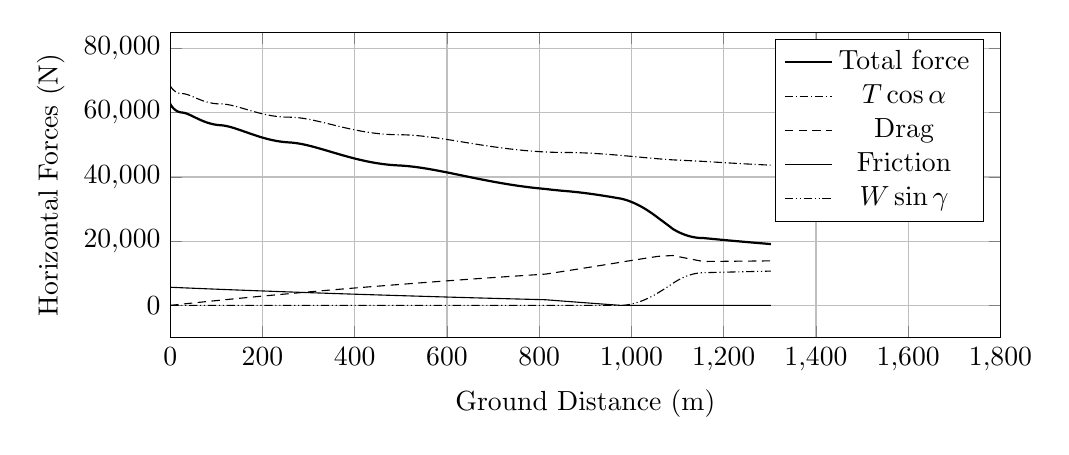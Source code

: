 %HorizontalForces_vs_GroundDistance
\begin{tikzpicture}

\begin{axis}[
width=\textwidth,
height=0.45\textwidth,
scaled ticks=false, tick label style={/pgf/number format/fixed},
xmin=0.0,
xmax=1800,
xlabel={Ground Distance (m)},
xmajorgrids,
ymin=-10000,
ymax=85000,
ylabel={Horizontal Forces (N)},
ymajorgrids,
legend entries = {Total force\\$T\cos\alpha$\\Drag\\Friction\\$W\sin\gamma$\\}
]

\addplot [
color=black,
thick
]
table[row sep=crcr]{
1.36E-8	62748.587\\
2.033E-7	62748.587\\
1.849E-6	62748.586\\
9.983E-6	62748.584\\
4.135E-5	62748.575\\
1.247E-4	62748.55\\
2.844E-4	62748.502\\
5.588E-4	62748.42\\
9.398E-4	62748.306\\
0.001	62748.164\\
0.002	62747.992\\
0.003	62747.79\\
0.003	62747.56\\
0.004	62747.302\\
0.005	62747.014\\
0.006	62746.697\\
0.008	62746.351\\
0.009	62745.98\\
0.01	62745.576\\
0.012	62745.146\\
0.013	62744.688\\
0.015	62744.203\\
0.017	62743.686\\
0.018	62743.142\\
0.02	62742.582\\
0.022	62741.985\\
0.025	62741.356\\
0.027	62740.704\\
0.029	62740.032\\
0.032	62739.332\\
0.034	62738.592\\
0.037	62737.823\\
0.04	62737.029\\
0.042	62736.199\\
0.045	62735.347\\
0.048	62734.483\\
0.052	62733.572\\
0.055	62732.639\\
0.058	62731.67\\
0.062	62730.682\\
0.065	62729.658\\
0.069	62728.613\\
0.073	62727.529\\
0.077	62726.432\\
0.08	62725.319\\
0.085	62724.158\\
0.089	62722.953\\
0.093	62721.755\\
0.097	62720.522\\
0.102	62719.259\\
0.107	62717.963\\
0.111	62716.625\\
0.116	62715.274\\
0.121	62713.907\\
0.126	62712.525\\
0.131	62711.098\\
0.136	62709.619\\
0.142	62708.13\\
0.147	62706.627\\
0.153	62705.108\\
0.158	62703.531\\
0.164	62701.945\\
0.17	62700.342\\
0.176	62698.67\\
0.182	62696.977\\
0.188	62695.27\\
0.195	62693.522\\
0.201	62691.761\\
0.208	62689.947\\
0.214	62688.132\\
0.221	62686.251\\
0.228	62684.346\\
0.235	62682.454\\
0.242	62680.491\\
0.25	62678.518\\
0.257	62676.53\\
0.264	62674.49\\
0.272	62672.446\\
0.28	62670.376\\
0.287	62668.295\\
0.296	62666.099\\
0.304	62663.959\\
0.312	62661.744\\
0.32	62659.51\\
0.329	62657.27\\
0.337	62655.004\\
0.346	62652.683\\
0.355	62650.378\\
0.363	62648.024\\
0.372	62645.67\\
0.382	62643.241\\
0.391	62640.779\\
0.4	62638.32\\
0.41	62635.854\\
0.419	62633.316\\
0.429	62630.777\\
0.439	62628.149\\
0.449	62625.586\\
0.459	62622.947\\
0.469	62620.27\\
0.48	62617.532\\
0.49	62614.825\\
0.501	62612.091\\
0.511	62609.364\\
0.522	62606.511\\
0.533	62603.694\\
0.545	62600.781\\
0.556	62597.936\\
0.567	62595.052\\
0.579	62592.075\\
0.59	62589.075\\
0.602	62586.086\\
0.614	62583.052\\
0.626	62580.002\\
0.638	62576.948\\
0.65	62573.827\\
0.663	62570.703\\
0.675	62567.532\\
0.689	62564.18\\
0.702	62560.816\\
0.715	62557.521\\
0.728	62554.178\\
0.742	62550.824\\
0.755	62547.468\\
0.769	62543.964\\
0.783	62540.57\\
0.797	62537.203\\
0.811	62533.735\\
0.825	62530.148\\
0.84	62526.615\\
0.854	62523.035\\
0.869	62519.403\\
0.884	62515.681\\
0.899	62511.92\\
0.914	62508.259\\
0.929	62504.592\\
0.945	62500.738\\
0.961	62497.016\\
0.976	62493.241\\
0.992	62489.464\\
1.007	62485.669\\
1.023	62481.817\\
1.04	62477.854\\
1.056	62473.913\\
1.073	62469.968\\
1.09	62465.947\\
1.107	62461.851\\
1.124	62457.725\\
1.142	62453.591\\
1.159	62449.448\\
1.177	62445.208\\
1.195	62440.904\\
1.213	62436.764\\
1.231	62432.492\\
1.249	62428.176\\
1.268	62423.885\\
1.286	62419.581\\
1.305	62415.223\\
1.323	62410.872\\
1.342	62406.471\\
1.361	62402.056\\
1.382	62397.397\\
1.401	62392.827\\
1.421	62388.301\\
1.441	62383.661\\
1.461	62379.069\\
1.482	62374.385\\
1.502	62369.768\\
1.522	62365.081\\
1.544	62360.258\\
1.565	62355.47\\
1.586	62350.673\\
1.607	62345.888\\
1.629	62340.886\\
1.651	62336.05\\
1.673	62331.079\\
1.695	62326.237\\
1.717	62321.23\\
1.739	62316.246\\
1.762	62311.246\\
1.785	62306.149\\
1.808	62301.12\\
1.831	62295.887\\
1.854	62290.824\\
1.878	62285.677\\
1.902	62280.418\\
1.925	62275.249\\
1.95	62269.814\\
1.975	62264.391\\
1.999	62259.13\\
2.025	62253.67\\
2.049	62248.318\\
2.074	62242.909\\
2.1	62237.489\\
2.125	62232.133\\
2.15	62226.673\\
2.176	62221.088\\
2.202	62215.572\\
2.228	62210.081\\
2.254	62204.483\\
2.281	62198.827\\
2.308	62193.234\\
2.335	62187.497\\
2.362	62181.731\\
2.39	62175.964\\
2.417	62170.26\\
2.445	62164.368\\
2.474	62158.519\\
2.502	62152.724\\
2.53	62146.816\\
2.559	62140.873\\
2.588	62134.972\\
2.618	62128.826\\
2.648	62122.655\\
2.677	62116.739\\
2.706	62110.771\\
2.736	62104.654\\
2.766	62098.549\\
2.796	62092.457\\
2.827	62086.255\\
2.859	62079.905\\
2.89	62073.691\\
2.922	62067.369\\
2.953	62061.157\\
2.985	62054.837\\
3.017	62048.323\\
3.049	62042.026\\
3.081	62035.709\\
3.113	62029.398\\
3.145	62023.132\\
3.179	62016.612\\
3.211	62010.318\\
3.246	62003.56\\
3.28	61996.941\\
3.314	61990.325\\
3.349	61983.59\\
3.383	61977.087\\
3.418	61970.339\\
3.454	61963.512\\
3.489	61956.858\\
3.524	61950.131\\
3.561	61943.241\\
3.597	61936.344\\
3.633	61929.616\\
3.669	61922.865\\
3.707	61915.802\\
3.743	61908.977\\
3.781	61901.898\\
3.819	61894.975\\
3.856	61887.991\\
3.895	61880.902\\
3.933	61873.902\\
3.972	61866.843\\
4.01	61859.846\\
4.049	61852.712\\
4.089	61845.394\\
4.129	61838.282\\
4.168	61831.102\\
4.208	61823.999\\
4.248	61816.765\\
4.288	61809.642\\
4.329	61802.431\\
4.369	61795.202\\
4.41	61787.972\\
4.452	61780.649\\
4.493	61773.445\\
4.536	61765.978\\
4.578	61758.615\\
4.62	61751.228\\
4.662	61743.917\\
4.706	61736.354\\
4.749	61728.976\\
4.792	61721.515\\
4.836	61713.952\\
4.881	61706.376\\
4.925	61698.829\\
4.97	61691.282\\
5.015	61683.69\\
5.06	61676.029\\
5.106	61668.334\\
5.152	61660.656\\
5.197	61653.13\\
5.244	61645.409\\
5.29	61637.817\\
5.336	61630.201\\
5.383	61622.488\\
5.43	61614.76\\
5.477	61607.195\\
5.526	61599.213\\
5.574	61591.479\\
5.623	61583.625\\
5.671	61575.798\\
5.72	61567.952\\
5.771	61559.944\\
5.821	61552.004\\
5.87	61544.154\\
5.921	61536.244\\
5.971	61528.301\\
6.021	61520.485\\
6.071	61512.659\\
6.123	61504.642\\
6.174	61496.704\\
6.226	61488.777\\
6.278	61480.756\\
6.332	61472.565\\
6.384	61464.558\\
6.437	61456.627\\
6.489	61448.65\\
6.543	61440.574\\
6.597	61432.552\\
6.65	61424.556\\
6.705	61416.502\\
6.759	61408.461\\
6.814	61400.286\\
6.87	61392.126\\
6.925	61384.022\\
6.981	61375.882\\
7.038	61367.719\\
7.095	61359.504\\
7.151	61351.37\\
7.209	61343.072\\
7.267	61334.868\\
7.325	61326.653\\
7.383	61318.449\\
7.442	61310.133\\
7.502	61301.778\\
7.562	61293.406\\
7.622	61285.1\\
7.683	61276.626\\
7.743	61268.328\\
7.803	61260.14\\
7.864	61251.859\\
7.925	61243.523\\
7.987	61235.189\\
8.048	61227.018\\
8.109	61218.769\\
8.173	61210.343\\
8.236	61201.94\\
8.3	61193.574\\
8.363	61185.213\\
8.428	61176.774\\
8.491	61168.5\\
8.557	61159.969\\
8.623	61151.497\\
8.688	61143.214\\
8.754	61134.811\\
8.821	61126.306\\
8.889	61117.703\\
8.957	61109.145\\
9.025	61100.664\\
9.093	61092.248\\
9.16	61083.957\\
9.227	61075.633\\
9.296	61067.248\\
9.364	61058.928\\
9.433	61050.576\\
9.504	61042.081\\
9.575	61033.614\\
9.644	61025.303\\
9.716	61016.841\\
9.787	61008.38\\
9.858	61000.161\\
9.93	60991.683\\
10.002	60983.413\\
10.075	60974.981\\
10.147	60966.692\\
10.221	60958.304\\
10.294	60949.972\\
10.367	60941.726\\
10.441	60933.452\\
10.516	60925.084\\
10.591	60916.816\\
10.667	60908.392\\
10.743	60900.12\\
10.82	60891.677\\
10.897	60883.412\\
10.974	60875.16\\
11.051	60866.846\\
11.128	60858.691\\
11.208	60850.29\\
11.287	60841.993\\
11.366	60833.702\\
11.446	60825.432\\
11.527	60817.125\\
11.607	60808.902\\
11.688	60800.7\\
11.77	60792.461\\
11.851	60784.315\\
11.933	60776.124\\
12.017	60767.82\\
12.1	60759.641\\
12.185	60751.335\\
12.271	60743.079\\
12.354	60735.056\\
12.44	60726.805\\
12.526	60718.723\\
12.611	60710.687\\
12.696	60702.77\\
12.785	60694.492\\
12.871	60686.515\\
12.958	60678.528\\
13.046	60670.618\\
13.133	60662.722\\
13.221	60654.818\\
13.31	60646.92\\
13.4	60639.035\\
13.489	60631.236\\
13.578	60623.482\\
13.667	60615.806\\
13.758	60608.085\\
13.848	60600.401\\
13.939	60592.793\\
14.031	60585.097\\
14.124	60577.45\\
14.215	60569.955\\
14.308	60562.375\\
14.401	60554.824\\
14.495	60547.315\\
14.589	60539.875\\
14.683	60532.471\\
14.779	60525.02\\
14.874	60517.671\\
14.97	60510.266\\
15.069	60502.784\\
15.164	60495.595\\
15.26	60488.44\\
15.357	60481.286\\
15.455	60474.128\\
15.553	60467.008\\
15.653	60459.862\\
15.755	60452.559\\
15.856	60445.465\\
15.958	60438.316\\
16.06	60431.279\\
16.164	60424.179\\
16.267	60417.207\\
16.369	60410.373\\
16.472	60403.586\\
16.577	60396.712\\
16.679	60390.089\\
16.784	60383.349\\
16.89	60376.614\\
16.997	60369.916\\
17.104	60363.285\\
17.211	60356.712\\
17.319	60350.183\\
17.424	60343.842\\
17.532	60337.47\\
17.64	60331.132\\
17.749	60324.843\\
17.857	60318.655\\
17.969	60312.342\\
18.08	60306.182\\
18.189	60300.207\\
18.302	60294.028\\
18.413	60288.104\\
18.526	60282.152\\
18.637	60276.347\\
18.751	60270.497\\
18.865	60264.706\\
18.98	60258.962\\
19.094	60253.315\\
19.209	60247.736\\
19.323	60242.254\\
19.438	60236.832\\
19.556	60231.386\\
19.672	60226.063\\
19.789	60220.773\\
19.907	60215.559\\
20.024	60210.458\\
20.143	60205.359\\
20.264	60200.24\\
20.384	60195.299\\
20.504	60190.389\\
20.623	60185.646\\
20.745	60180.843\\
20.866	60176.179\\
20.987	60171.592\\
21.113	60166.906\\
21.236	60162.428\\
21.36	60158.023\\
21.484	60153.694\\
21.608	60149.435\\
21.732	60145.276\\
21.858	60141.167\\
21.985	60137.082\\
22.112	60133.116\\
22.237	60129.283\\
22.363	60125.518\\
22.489	60121.854\\
22.616	60118.223\\
22.744	60114.675\\
22.875	60111.157\\
23.004	60107.762\\
23.131	60104.517\\
23.258	60101.364\\
23.389	60098.196\\
23.52	60095.143\\
23.653	60092.119\\
23.783	60089.267\\
23.918	60086.414\\
24.051	60083.693\\
24.182	60081.102\\
24.315	60078.589\\
24.45	60076.118\\
24.585	60073.741\\
24.721	60071.455\\
24.857	60069.272\\
24.995	60067.162\\
25.13	60065.18\\
25.271	60063.23\\
25.407	60061.449\\
25.543	60059.757\\
25.683	60058.127\\
25.821	60056.619\\
25.96	60055.197\\
25.988	60054.927\\
26.056	60054.28\\
26.062	60054.226\\
26.067	60054.178\\
26.072	60054.131\\
26.073	60054.118\\
26.075	60054.106\\
26.08	60054.052\\
26.102	60053.846\\
26.183	60053.058\\
26.3	60051.841\\
26.428	60050.416\\
26.558	60048.84\\
26.688	60047.16\\
26.819	60045.359\\
26.952	60043.419\\
27.084	60041.373\\
27.217	60039.208\\
27.351	60036.916\\
27.483	60034.544\\
27.618	60032.031\\
27.752	60029.406\\
27.887	60026.662\\
28.023	60023.797\\
28.159	60020.829\\
28.296	60017.72\\
28.435	60014.474\\
28.571	60011.184\\
28.71	60007.732\\
28.85	60004.134\\
28.989	60000.48\\
29.129	59996.676\\
29.272	59992.711\\
29.413	59988.677\\
29.555	59984.526\\
29.7	59980.187\\
29.842	59975.811\\
29.985	59971.329\\
30.129	59966.727\\
30.275	59961.941\\
30.422	59957.047\\
30.569	59952.028\\
30.717	59946.925\\
30.865	59941.665\\
31.012	59936.391\\
31.162	59930.906\\
31.314	59925.238\\
31.463	59919.578\\
31.612	59913.829\\
31.763	59907.946\\
31.915	59901.9\\
32.067	59895.769\\
32.219	59889.573\\
32.372	59883.224\\
32.525	59876.797\\
32.677	59870.298\\
32.83	59863.693\\
32.986	59856.894\\
33.143	59849.906\\
33.3	59842.897\\
33.458	59835.716\\
33.614	59828.558\\
33.77	59821.295\\
33.929	59813.845\\
34.088	59806.317\\
34.248	59798.661\\
34.407	59790.953\\
34.565	59783.226\\
34.724	59775.364\\
34.887	59767.238\\
35.049	59759.073\\
35.21	59750.902\\
35.37	59742.684\\
35.532	59734.341\\
35.693	59725.904\\
35.855	59717.401\\
36.023	59708.534\\
36.191	59699.554\\
36.357	59690.585\\
36.521	59681.68\\
36.688	59672.567\\
36.854	59663.431\\
37.025	59653.954\\
37.192	59644.604\\
37.361	59635.11\\
37.529	59625.586\\
37.697	59615.987\\
37.868	59606.175\\
38.038	59596.375\\
38.209	59586.438\\
38.379	59576.518\\
38.553	59566.325\\
38.723	59556.261\\
38.898	59545.862\\
39.071	59535.487\\
39.244	59525.1\\
39.42	59514.515\\
39.592	59504.079\\
39.765	59493.531\\
39.943	59482.623\\
40.117	59471.857\\
40.295	59460.907\\
40.472	59449.85\\
40.648	59438.896\\
40.824	59427.857\\
41.004	59416.547\\
41.182	59405.309\\
41.36	59393.976\\
41.54	59382.503\\
41.723	59370.854\\
41.903	59359.309\\
42.085	59347.55\\
42.267	59335.781\\
42.447	59324.099\\
42.631	59312.176\\
42.81	59300.497\\
42.993	59288.521\\
43.179	59276.259\\
43.363	59264.147\\
43.548	59251.925\\
43.734	59239.642\\
43.918	59227.393\\
44.105	59214.933\\
44.293	59202.417\\
44.481	59189.806\\
44.669	59177.219\\
44.859	59164.439\\
45.047	59151.708\\
45.237	59138.906\\
45.428	59125.979\\
45.616	59113.188\\
45.807	59100.238\\
45.999	59087.187\\
46.188	59074.269\\
46.381	59061.092\\
46.573	59047.92\\
46.766	59034.718\\
46.959	59021.448\\
47.153	59008.107\\
47.345	58994.866\\
47.539	58981.528\\
47.732	58968.168\\
47.928	58954.634\\
48.123	58941.134\\
48.321	58927.465\\
48.517	58913.855\\
48.713	58900.213\\
48.913	58886.332\\
49.112	58872.515\\
49.312	58858.587\\
49.51	58844.828\\
49.712	58830.761\\
49.91	58816.902\\
50.112	58802.834\\
50.309	58789.119\\
50.508	58775.222\\
50.709	58761.133\\
50.912	58746.955\\
51.116	58732.741\\
51.321	58718.393\\
51.525	58704.112\\
51.729	58689.889\\
51.934	58675.527\\
52.14	58661.106\\
52.345	58646.807\\
52.551	58632.402\\
52.757	58617.982\\
52.965	58603.462\\
53.175	58588.839\\
53.382	58574.338\\
53.592	58559.679\\
53.804	58544.931\\
54.015	58530.215\\
54.224	58515.631\\
54.432	58501.122\\
54.643	58486.454\\
54.855	58471.697\\
55.066	58457.043\\
55.28	58442.21\\
55.492	58427.5\\
55.704	58412.792\\
55.917	58398.007\\
56.132	58383.175\\
56.347	58368.333\\
56.559	58353.664\\
56.776	58338.709\\
56.995	58323.587\\
57.215	58308.501\\
57.435	58293.351\\
57.654	58278.376\\
57.873	58263.366\\
58.091	58248.456\\
58.312	58233.351\\
58.532	58218.321\\
58.755	58203.139\\
58.977	58188.098\\
59.199	58173.026\\
59.421	58157.993\\
59.645	58142.858\\
59.869	58127.713\\
60.094	58112.532\\
60.318	58097.491\\
60.542	58082.484\\
60.767	58067.396\\
60.996	58052.128\\
61.224	58036.912\\
61.453	58021.633\\
61.684	58006.363\\
61.914	57991.093\\
62.145	57975.864\\
62.376	57960.639\\
62.607	57945.414\\
62.841	57930.08\\
63.075	57914.797\\
63.312	57899.338\\
63.546	57884.068\\
63.782	57868.749\\
64.017	57853.601\\
64.254	57838.271\\
64.493	57822.922\\
64.731	57807.651\\
64.969	57792.435\\
65.211	57777.007\\
65.451	57761.716\\
65.69	57746.568\\
65.93	57731.406\\
66.172	57716.193\\
66.414	57701.034\\
66.656	57685.878\\
66.899	57670.721\\
67.144	57655.539\\
67.388	57640.428\\
67.633	57625.273\\
67.879	57610.188\\
68.126	57595.091\\
68.373	57579.993\\
68.622	57564.872\\
68.871	57549.795\\
69.12	57534.784\\
69.368	57519.88\\
69.62	57504.867\\
69.872	57489.81\\
70.128	57474.675\\
70.379	57459.803\\
70.634	57444.831\\
70.892	57429.763\\
71.146	57414.916\\
71.402	57400.083\\
71.662	57385.089\\
71.925	57369.96\\
72.185	57355.098\\
72.446	57340.235\\
72.706	57325.472\\
72.967	57310.777\\
73.229	57296.08\\
73.491	57281.471\\
73.754	57266.838\\
74.019	57252.22\\
74.285	57237.619\\
74.554	57222.912\\
74.823	57208.269\\
75.094	57193.662\\
75.364	57179.113\\
75.635	57164.658\\
75.908	57150.123\\
76.182	57135.674\\
76.456	57121.269\\
76.73	57107.006\\
77.004	57092.77\\
77.286	57078.249\\
77.568	57063.805\\
77.846	57049.668\\
78.125	57035.564\\
78.406	57021.417\\
78.686	57007.475\\
78.969	56993.473\\
79.256	56979.339\\
79.542	56965.37\\
79.827	56951.549\\
80.113	56937.742\\
80.404	56923.847\\
80.691	56910.235\\
80.981	56896.59\\
81.272	56882.979\\
81.567	56869.298\\
81.862	56855.726\\
82.157	56842.264\\
82.45	56829.014\\
82.745	56815.761\\
83.043	56802.48\\
83.342	56789.29\\
83.644	56776.078\\
83.947	56762.93\\
84.251	56749.872\\
84.552	56737.085\\
84.857	56724.183\\
85.165	56711.319\\
85.471	56698.646\\
85.779	56686.038\\
86.089	56673.447\\
86.403	56660.86\\
86.712	56648.568\\
87.027	56636.175\\
87.342	56623.882\\
87.658	56611.711\\
87.98	56599.474\\
88.297	56587.511\\
88.618	56575.579\\
88.936	56563.856\\
89.257	56552.212\\
89.579	56540.626\\
89.9	56529.244\\
90.225	56517.848\\
90.55	56506.58\\
90.878	56495.385\\
91.207	56484.276\\
91.541	56473.177\\
91.87	56462.38\\
92.201	56451.669\\
92.534	56441.05\\
92.864	56430.672\\
93.197	56420.354\\
93.531	56410.189\\
93.867	56400.091\\
94.205	56390.083\\
94.542	56380.289\\
94.885	56370.459\\
95.228	56360.834\\
95.571	56351.339\\
95.914	56342.023\\
96.255	56332.928\\
96.597	56323.97\\
96.938	56315.182\\
97.282	56306.529\\
97.622	56298.104\\
97.966	56289.768\\
98.313	56281.527\\
98.659	56273.492\\
99.001	56265.702\\
99.351	56257.915\\
99.698	56250.358\\
100.047	56242.95\\
100.392	56235.79\\
100.743	56228.683\\
101.089	56221.85\\
101.435	56215.198\\
101.784	56208.653\\
102.132	56202.32\\
102.475	56196.234\\
102.822	56190.264\\
103.167	56184.498\\
103.515	56178.866\\
103.864	56173.399\\
104.21	56168.156\\
104.552	56163.131\\
104.897	56158.26\\
105.241	56153.562\\
105.584	56149.063\\
105.926	56144.736\\
106.273	56140.533\\
106.615	56136.57\\
106.959	56132.759\\
107.3	56129.15\\
107.641	56125.716\\
107.983	56122.448\\
108.325	56119.359\\
108.394	56118.762\\
108.405	56118.664\\
108.416	56118.57\\
108.425	56118.492\\
108.443	56118.33\\
108.52	56117.659\\
108.701	56116.035\\
108.994	56113.259\\
109.302	56110.18\\
109.609	56106.924\\
109.916	56103.493\\
110.229	56099.819\\
110.541	56095.969\\
110.854	56091.945\\
111.174	56087.639\\
111.494	56083.157\\
111.812	56078.522\\
112.131	56073.69\\
112.452	56068.659\\
112.775	56063.414\\
113.1	56057.969\\
113.43	56052.243\\
113.76	56046.361\\
114.091	56040.27\\
114.425	56033.933\\
114.76	56027.419\\
115.095	56020.725\\
115.434	56013.756\\
115.775	56006.59\\
116.117	55999.217\\
116.462	55991.605\\
116.808	55983.785\\
117.157	55975.72\\
117.506	55967.489\\
117.854	55959.087\\
118.205	55950.447\\
118.559	55941.584\\
118.913	55932.522\\
119.27	55923.215\\
119.63	55913.659\\
119.99	55903.934\\
120.347	55894.098\\
120.714	55883.849\\
121.081	55873.409\\
121.447	55862.825\\
121.815	55852.036\\
122.185	55841.006\\
122.554	55829.853\\
122.925	55818.475\\
123.296	55806.91\\
123.67	55795.101\\
124.047	55783.072\\
124.424	55770.841\\
124.802	55758.446\\
125.182	55745.805\\
125.559	55733.129\\
125.939	55720.183\\
126.32	55707.052\\
126.701	55693.778\\
127.081	55680.408\\
127.462	55666.837\\
127.844	55653.085\\
128.227	55639.146\\
128.61	55625.094\\
128.996	55610.795\\
129.378	55596.502\\
129.761	55582.041\\
130.145	55567.401\\
130.53	55552.592\\
130.917	55537.59\\
131.294	55522.823\\
131.675	55507.823\\
132.058	55492.595\\
132.441	55477.276\\
132.827	55461.704\\
133.21	55446.141\\
133.594	55430.4\\
133.976	55414.644\\
134.361	55398.668\\
134.745	55382.632\\
135.129	55366.485\\
135.514	55350.168\\
135.898	55333.833\\
136.282	55317.35\\
136.664	55300.889\\
137.047	55284.3\\
137.428	55267.665\\
137.813	55250.799\\
138.197	55233.88\\
138.581	55216.897\\
138.966	55199.742\\
139.35	55182.551\\
139.734	55165.316\\
140.116	55148.041\\
140.5	55130.599\\
140.882	55113.203\\
141.262	55095.837\\
141.643	55078.295\\
142.027	55060.589\\
142.411	55042.809\\
142.794	55024.966\\
143.176	55007.157\\
143.56	54989.146\\
143.942	54971.159\\
144.324	54953.153\\
144.707	54935.031\\
145.087	54916.961\\
145.469	54898.776\\
145.85	54880.534\\
146.231	54862.259\\
146.615	54843.804\\
146.998	54825.353\\
147.384	54806.649\\
147.767	54788.081\\
148.152	54769.371\\
148.536	54750.678\\
148.92	54731.91\\
149.304	54713.104\\
149.688	54694.274\\
150.071	54675.426\\
150.456	54656.435\\
150.845	54637.239\\
151.229	54618.239\\
151.615	54599.118\\
151.998	54580.057\\
152.383	54560.916\\
152.769	54541.656\\
153.156	54522.371\\
153.543	54503.036\\
153.931	54483.59\\
154.318	54464.189\\
154.704	54444.805\\
155.089	54425.461\\
155.476	54405.963\\
155.866	54386.318\\
156.254	54366.757\\
156.642	54347.179\\
157.03	54327.539\\
157.421	54307.755\\
157.811	54288.052\\
158.199	54268.348\\
158.589	54248.602\\
158.979	54228.815\\
159.371	54208.913\\
159.761	54189.084\\
160.152	54169.217\\
160.541	54149.445\\
160.933	54129.539\\
161.326	54109.55\\
161.718	54089.571\\
162.112	54069.51\\
162.506	54049.49\\
162.899	54029.469\\
163.293	54009.406\\
163.689	53989.255\\
164.085	53969.1\\
164.483	53948.855\\
164.879	53928.677\\
165.273	53908.622\\
165.671	53888.394\\
166.069	53868.147\\
166.47	53847.785\\
166.872	53827.385\\
167.271	53807.086\\
167.672	53786.735\\
168.071	53766.537\\
168.472	53746.174\\
168.875	53725.768\\
169.279	53705.331\\
169.681	53684.98\\
170.088	53664.413\\
170.493	53643.976\\
170.898	53623.54\\
171.305	53603.064\\
171.71	53582.657\\
172.116	53562.265\\
172.525	53541.728\\
172.933	53521.248\\
173.342	53500.749\\
173.754	53480.175\\
174.165	53459.614\\
174.579	53438.984\\
174.991	53418.463\\
175.401	53398.024\\
175.815	53377.482\\
176.228	53356.999\\
176.642	53336.493\\
177.057	53315.988\\
177.475	53295.382\\
177.893	53274.811\\
178.31	53254.291\\
178.728	53233.793\\
179.145	53213.367\\
179.565	53192.85\\
179.987	53172.253\\
180.41	53151.699\\
180.834	53131.076\\
181.26	53110.448\\
181.684	53089.95\\
182.111	53069.338\\
182.537	53048.846\\
182.964	53028.352\\
183.393	53007.83\\
183.823	52987.277\\
184.257	52966.648\\
184.687	52946.178\\
185.118	52925.778\\
185.55	52905.378\\
185.983	52884.96\\
186.416	52864.61\\
186.851	52844.25\\
187.287	52823.888\\
187.725	52803.503\\
188.16	52783.285\\
188.599	52763.006\\
189.042	52742.564\\
189.484	52722.227\\
189.927	52701.949\\
190.371	52681.651\\
190.817	52661.356\\
191.261	52641.238\\
191.709	52621.006\\
192.159	52600.718\\
192.609	52580.521\\
193.061	52560.34\\
193.51	52540.351\\
193.962	52520.294\\
194.418	52500.161\\
194.873	52480.126\\
195.329	52460.179\\
195.786	52440.22\\
196.243	52420.357\\
196.703	52400.453\\
197.163	52380.63\\
197.626	52360.792\\
198.09	52340.984\\
198.558	52321.087\\
199.027	52301.273\\
199.494	52281.587\\
199.961	52262.05\\
200.434	52242.306\\
200.905	52222.784\\
201.381	52203.138\\
201.856	52183.619\\
202.331	52164.198\\
202.812	52144.648\\
203.292	52125.245\\
203.773	52105.915\\
204.256	52086.626\\
204.74	52067.358\\
205.224	52048.252\\
205.714	52028.997\\
206.204	52009.843\\
206.697	51990.712\\
207.19	51971.688\\
207.687	51952.592\\
208.188	51933.51\\
208.689	51914.561\\
209.188	51895.775\\
209.691	51876.991\\
210.195	51858.277\\
210.704	51839.514\\
211.216	51820.767\\
211.729	51802.131\\
212.243	51783.598\\
212.76	51765.086\\
213.281	51746.545\\
213.807	51728.013\\
214.335	51709.536\\
214.862	51691.215\\
215.388	51673.129\\
215.92	51654.956\\
216.454	51636.872\\
216.992	51618.79\\
217.535	51600.733\\
218.078	51582.806\\
218.625	51564.941\\
219.171	51547.249\\
219.717	51529.71\\
220.275	51511.993\\
220.835	51494.355\\
221.394	51476.943\\
221.956	51459.609\\
222.52	51442.392\\
223.09	51425.181\\
223.661	51408.134\\
224.24	51391.048\\
224.816	51374.224\\
225.403	51357.26\\
225.996	51340.349\\
226.589	51323.656\\
227.186	51307.042\\
227.787	51290.529\\
228.395	51274.048\\
229.003	51257.793\\
229.61	51241.764\\
230.229	51225.68\\
230.847	51209.828\\
231.471	51194.058\\
232.091	51178.645\\
232.72	51163.235\\
233.347	51148.108\\
233.984	51132.997\\
234.619	51118.188\\
235.254	51103.625\\
235.887	51089.36\\
236.515	51075.45\\
237.15	51061.641\\
237.784	51048.122\\
238.414	51034.943\\
239.047	51021.941\\
239.676	51009.274\\
240.302	50996.934\\
240.933	50984.735\\
241.557	50972.932\\
242.178	50961.441\\
242.797	50950.244\\
243.411	50939.36\\
244.026	50928.74\\
244.634	50918.455\\
245.241	50908.445\\
245.845	50898.737\\
246.448	50889.277\\
247.043	50880.18\\
247.642	50871.254\\
248.233	50862.693\\
248.822	50854.391\\
249.414	50846.29\\
250.0	50838.5\\
250.578	50831.051\\
251.159	50823.789\\
251.739	50816.761\\
252.312	50810.053\\
252.888	50803.536\\
253.457	50797.326\\
254.02	50791.399\\
254.586	50785.669\\
255.15	50780.168\\
255.713	50774.908\\
256.273	50769.896\\
256.831	50765.118\\
257.385	50760.589\\
257.496	50759.707\\
257.561	50759.193\\
257.601	50758.884\\
257.611	50758.805\\
257.618	50758.746\\
257.623	50758.711\\
257.627	50758.676\\
257.654	50758.465\\
257.747	50757.73\\
258.037	50755.393\\
258.519	50751.338\\
259.005	50747.028\\
259.494	50742.482\\
259.986	50737.69\\
260.482	50732.637\\
260.978	50727.365\\
261.481	50721.8\\
261.985	50716.006\\
262.491	50709.967\\
263.0	50703.667\\
263.513	50697.102\\
264.029	50690.271\\
264.548	50683.18\\
265.071	50675.806\\
265.598	50668.165\\
266.123	50660.307\\
266.655	50652.132\\
267.192	50643.649\\
267.73	50634.932\\
268.273	50625.896\\
268.817	50616.62\\
269.367	50607.007\\
269.922	50597.083\\
270.479	50586.878\\
271.04	50576.382\\
271.607	50565.523\\
272.175	50554.423\\
272.752	50542.914\\
273.336	50531.036\\
273.917	50518.968\\
274.508	50506.462\\
275.1	50493.689\\
275.698	50480.543\\
276.301	50467.033\\
276.909	50453.19\\
277.523	50438.95\\
278.14	50424.428\\
278.763	50409.486\\
279.39	50394.227\\
280.021	50378.609\\
280.659	50362.576\\
281.3	50346.203\\
281.942	50329.596\\
282.588	50312.61\\
283.236	50295.347\\
283.885	50277.804\\
284.53	50260.145\\
285.184	50241.996\\
285.836	50223.7\\
286.484	50205.263\\
287.134	50186.551\\
287.781	50167.702\\
288.428	50148.631\\
289.075	50129.352\\
289.719	50109.983\\
290.364	50090.346\\
291.0	50070.799\\
291.642	50050.886\\
292.273	50031.103\\
292.908	50011.012\\
293.543	49990.747\\
294.173	49970.471\\
294.794	49950.305\\
295.42	49929.814\\
296.038	49909.411\\
296.654	49888.912\\
297.268	49868.334\\
297.885	49847.511\\
298.495	49826.76\\
299.107	49805.81\\
299.719	49784.69\\
300.327	49763.569\\
300.929	49742.529\\
301.535	49721.242\\
302.136	49699.951\\
302.731	49678.767\\
303.333	49657.224\\
303.929	49635.783\\
304.522	49614.306\\
305.115	49592.709\\
305.705	49571.11\\
306.298	49549.288\\
306.89	49527.422\\
307.48	49505.495\\
308.068	49483.555\\
308.655	49461.527\\
309.24	49439.507\\
309.824	49417.396\\
310.404	49395.347\\
310.99	49373.01\\
311.573	49350.666\\
312.151	49328.409\\
312.736	49305.843\\
313.317	49283.302\\
313.899	49260.65\\
314.479	49237.995\\
315.059	49215.291\\
315.64	49192.449\\
316.217	49169.681\\
316.796	49146.778\\
317.371	49123.93\\
317.948	49100.97\\
318.521	49078.047\\
319.099	49054.923\\
319.675	49031.781\\
320.249	49008.631\\
320.823	48985.468\\
321.397	48962.211\\
321.968	48939.02\\
322.544	48915.598\\
323.119	48892.162\\
323.692	48868.722\\
324.265	48845.247\\
324.836	48821.772\\
325.407	48798.305\\
325.979	48774.699\\
326.554	48750.937\\
327.125	48727.313\\
327.7	48703.479\\
328.273	48679.664\\
328.849	48655.701\\
329.42	48631.89\\
329.994	48607.929\\
330.565	48584.053\\
331.137	48560.073\\
331.707	48536.172\\
332.28	48512.136\\
332.852	48488.067\\
333.425	48463.958\\
334.001	48439.673\\
334.574	48415.487\\
335.148	48391.252\\
335.723	48366.927\\
336.298	48342.598\\
336.873	48318.27\\
337.445	48293.99\\
338.021	48269.577\\
338.596	48245.13\\
339.17	48220.732\\
339.75	48196.092\\
340.326	48171.572\\
340.905	48146.921\\
341.479	48122.468\\
342.052	48098.04\\
342.632	48073.332\\
343.21	48048.667\\
343.791	48023.905\\
344.367	47999.332\\
344.945	47974.668\\
345.525	47949.881\\
346.102	47925.273\\
346.681	47900.549\\
347.26	47875.803\\
347.841	47851.019\\
348.423	47826.176\\
349.004	47801.338\\
349.586	47776.515\\
350.17	47751.592\\
350.755	47726.644\\
351.34	47701.682\\
351.923	47676.805\\
352.507	47651.942\\
353.091	47627.044\\
353.678	47602.042\\
354.266	47577.038\\
354.855	47551.985\\
355.448	47526.739\\
356.037	47501.737\\
356.626	47476.727\\
357.214	47451.751\\
357.804	47426.752\\
358.395	47401.713\\
358.986	47376.693\\
359.578	47351.69\\
360.172	47326.568\\
360.767	47301.472\\
361.363	47276.324\\
361.959	47251.227\\
362.553	47226.24\\
363.15	47201.134\\
363.747	47176.091\\
364.346	47150.974\\
364.946	47125.842\\
365.547	47100.714\\
366.149	47075.557\\
366.751	47050.481\\
367.354	47025.374\\
367.957	47000.282\\
368.563	46975.121\\
369.167	46950.1\\
369.769	46925.166\\
370.377	46900.067\\
370.984	46875.018\\
371.597	46849.778\\
372.206	46824.758\\
372.816	46799.706\\
373.431	46774.556\\
374.041	46749.594\\
374.655	46724.569\\
375.269	46699.579\\
375.889	46674.388\\
376.508	46649.294\\
377.125	46624.312\\
377.744	46599.333\\
378.364	46574.362\\
378.986	46549.367\\
379.61	46524.35\\
380.233	46499.418\\
380.855	46474.595\\
381.483	46449.62\\
382.111	46424.67\\
382.742	46399.674\\
383.372	46374.808\\
384.004	46349.902\\
384.637	46325.018\\
385.271	46300.198\\
385.905	46275.414\\
386.54	46250.667\\
387.176	46225.977\\
387.817	46201.14\\
388.457	46176.426\\
389.098	46151.734\\
389.739	46127.138\\
390.381	46102.546\\
391.025	46077.987\\
391.674	46053.294\\
392.322	46028.747\\
392.968	46004.342\\
393.621	45979.777\\
394.273	45955.291\\
394.927	45930.862\\
395.586	45906.322\\
396.244	45881.875\\
396.903	45857.508\\
397.564	45833.145\\
398.229	45808.749\\
398.893	45784.486\\
399.562	45760.092\\
400.23	45735.887\\
400.899	45711.713\\
401.568	45687.641\\
402.242	45663.467\\
402.918	45639.339\\
403.596	45615.258\\
404.278	45591.13\\
404.959	45567.137\\
405.643	45543.168\\
406.329	45519.219\\
407.018	45495.262\\
407.707	45471.428\\
408.4	45447.595\\
409.095	45423.765\\
409.792	45400.015\\
410.49	45376.346\\
411.187	45352.813\\
411.89	45329.234\\
412.596	45305.641\\
413.307	45282.028\\
414.016	45258.583\\
414.728	45235.181\\
415.443	45211.837\\
416.163	45188.425\\
416.882	45165.185\\
417.606	45141.918\\
418.333	45118.71\\
419.063	45095.534\\
419.797	45072.39\\
420.534	45049.278\\
421.27	45026.319\\
422.007	45003.498\\
422.751	44980.616\\
423.497	44957.832\\
424.251	44934.932\\
425.007	44912.137\\
425.761	44889.579\\
426.524	44866.88\\
427.29	44844.288\\
428.064	44821.617\\
428.838	44799.1\\
429.61	44776.821\\
430.39	44754.491\\
431.175	44732.169\\
431.967	44709.863\\
432.76	44687.701\\
433.564	44665.412\\
434.37	44643.237\\
435.187	44620.989\\
436.002	44598.973\\
436.822	44577.035\\
437.655	44554.945\\
438.489	44533.057\\
439.328	44511.226\\
440.182	44489.244\\
441.04	44467.364\\
441.899	44445.691\\
442.767	44424.023\\
443.646	44402.317\\
444.533	44380.652\\
445.425	44359.137\\
446.329	44337.559\\
447.245	44315.978\\
448.169	44294.459\\
449.104	44272.988\\
450.046	44251.616\\
451.002	44230.226\\
451.969	44208.893\\
452.946	44187.629\\
453.939	44166.369\\
454.939	44145.268\\
455.947	44124.312\\
456.958	44103.652\\
457.981	44083.1\\
459.003	44062.918\\
460.02	44043.169\\
461.038	44023.756\\
462.049	44004.811\\
463.052	43986.387\\
464.052	43968.341\\
465.038	43950.878\\
466.01	43934.006\\
466.973	43917.61\\
467.921	43901.782\\
468.86	43886.406\\
469.792	43871.466\\
470.715	43856.951\\
471.631	43842.857\\
472.536	43829.228\\
473.43	43816.039\\
474.318	43803.233\\
475.201	43790.771\\
476.08	43778.642\\
476.948	43766.939\\
477.809	43755.595\\
478.663	43744.623\\
479.514	43733.944\\
480.36	43723.592\\
481.202	43713.543\\
482.036	43703.862\\
482.863	43694.507\\
483.686	43685.444\\
484.509	43676.636\\
485.326	43668.15\\
486.137	43659.957\\
486.943	43652.074\\
487.746	43644.45\\
488.545	43637.12\\
489.34	43630.054\\
490.132	43623.26\\
490.921	43616.72\\
491.71	43610.429\\
492.492	43604.42\\
493.27	43598.677\\
494.048	43593.174\\
494.202	43592.106\\
494.311	43591.364\\
494.378	43590.904\\
494.435	43590.52\\
494.478	43590.226\\
494.517	43589.963\\
494.55	43589.739\\
494.577	43589.559\\
494.601	43589.401\\
494.627	43589.222\\
494.663	43588.979\\
494.811	43587.98\\
495.359	43584.212\\
496.121	43578.767\\
496.881	43573.121\\
497.649	43567.195\\
498.42	43561.016\\
499.196	43554.574\\
499.974	43547.892\\
500.758	43540.933\\
501.545	43533.722\\
502.338	43526.231\\
503.134	43518.48\\
503.938	43510.428\\
504.741	43502.146\\
505.56	43493.485\\
506.377	43484.592\\
507.204	43475.376\\
508.036	43465.863\\
508.873	43456.049\\
509.719	43445.895\\
510.572	43435.422\\
511.43	43424.652\\
512.298	43413.499\\
513.176	43401.976\\
514.059	43390.14\\
514.949	43377.962\\
515.843	43365.493\\
516.749	43352.586\\
517.663	43339.32\\
518.584	43325.703\\
519.515	43311.668\\
520.458	43297.203\\
521.412	43282.306\\
522.378	43266.952\\
523.353	43251.187\\
524.337	43234.993\\
525.335	43218.299\\
526.335	43201.305\\
527.349	43183.794\\
528.378	43165.744\\
529.409	43147.386\\
530.451	43128.538\\
531.499	43109.313\\
532.549	43089.766\\
533.604	43069.842\\
534.658	43049.669\\
535.711	43029.253\\
536.757	43008.709\\
537.796	42988.049\\
538.831	42967.209\\
539.859	42946.292\\
540.879	42925.288\\
541.891	42904.217\\
542.901	42882.961\\
543.905	42861.627\\
544.897	42840.34\\
545.883	42818.987\\
546.864	42797.512\\
547.835	42776.082\\
548.798	42754.66\\
549.761	42733.033\\
550.711	42711.535\\
551.664	42689.791\\
552.612	42668.005\\
553.552	42646.227\\
554.486	42624.421\\
555.418	42602.53\\
556.343	42580.628\\
557.27	42558.535\\
558.195	42536.361\\
559.114	42514.181\\
560.026	42492.026\\
560.936	42469.797\\
561.846	42447.421\\
562.75	42425.078\\
563.65	42402.69\\
564.549	42380.212\\
565.443	42357.747\\
566.332	42335.283\\
567.223	42312.666\\
568.109	42290.065\\
568.997	42267.302\\
569.881	42244.516\\
570.764	42221.676\\
571.644	42198.787\\
572.522	42175.881\\
573.401	42152.831\\
574.278	42129.728\\
575.151	42106.646\\
576.025	42083.461\\
576.896	42060.251\\
577.763	42037.05\\
578.634	42013.677\\
579.502	41990.293\\
580.37	41966.824\\
581.235	41943.353\\
582.099	41919.835\\
582.964	41896.221\\
583.825	41872.618\\
584.69	41848.85\\
585.55	41825.152\\
586.407	41801.466\\
587.268	41777.594\\
588.125	41753.764\\
588.983	41729.866\\
589.844	41705.807\\
590.703	41681.737\\
591.561	41657.626\\
592.417	41633.521\\
593.273	41609.376\\
594.128	41585.183\\
594.982	41560.971\\
595.835	41536.721\\
596.69	41512.393\\
597.546	41487.965\\
598.396	41463.675\\
599.245	41439.362\\
600.097	41414.909\\
600.953	41390.309\\
601.806	41365.748\\
602.658	41341.172\\
603.514	41316.452\\
604.366	41291.775\\
605.221	41267.016\\
606.072	41242.326\\
606.922	41217.619\\
607.777	41192.721\\
608.63	41167.868\\
609.483	41142.974\\
610.337	41118.042\\
611.189	41093.121\\
612.045	41068.08\\
612.896	41043.132\\
613.749	41018.098\\
614.602	40993.067\\
615.455	40968.003\\
616.306	40942.954\\
617.162	40917.77\\
618.018	40892.553\\
618.87	40867.447\\
619.724	40842.251\\
620.578	40817.034\\
621.437	40791.672\\
622.292	40766.402\\
623.151	40741.014\\
624.01	40715.623\\
624.868	40690.242\\
625.73	40664.716\\
626.589	40639.288\\
627.447	40613.895\\
628.301	40588.595\\
629.159	40563.185\\
630.016	40537.778\\
630.877	40512.274\\
631.737	40486.786\\
632.596	40461.349\\
633.457	40435.828\\
634.322	40410.217\\
635.186	40384.62\\
636.052	40358.989\\
636.917	40333.35\\
637.781	40307.795\\
638.645	40282.226\\
639.511	40256.605\\
640.378	40230.954\\
641.245	40205.322\\
642.115	40179.623\\
642.987	40153.859\\
643.857	40128.184\\
644.725	40102.596\\
645.594	40076.962\\
646.467	40051.244\\
647.34	40025.546\\
648.213	39999.865\\
649.087	39974.161\\
649.964	39948.385\\
650.843	39922.601\\
651.723	39896.802\\
652.599	39871.109\\
653.479	39845.352\\
654.365	39819.469\\
655.245	39793.74\\
656.131	39767.885\\
657.014	39742.151\\
657.896	39716.484\\
658.782	39690.727\\
659.67	39664.936\\
660.559	39639.156\\
661.447	39613.403\\
662.341	39587.547\\
663.237	39561.673\\
664.126	39536.034\\
665.019	39510.302\\
665.917	39484.468\\
666.814	39458.689\\
667.709	39433.027\\
668.61	39407.252\\
669.512	39381.475\\
670.411	39355.814\\
671.316	39330.035\\
672.221	39304.288\\
673.129	39278.526\\
674.037	39252.817\\
674.944	39227.16\\
675.853	39201.513\\
676.764	39175.828\\
677.677	39150.167\\
678.59	39124.564\\
679.502	39099.019\\
680.421	39073.35\\
681.341	39047.714\\
682.26	39022.157\\
683.182	38996.549\\
684.104	38971.033\\
685.03	38945.449\\
685.956	38919.943\\
686.886	38894.373\\
687.809	38869.043\\
688.738	38843.65\\
689.675	38818.068\\
690.609	38792.638\\
691.548	38767.15\\
692.488	38741.712\\
693.423	38716.455\\
694.363	38691.144\\
695.308	38665.778\\
696.256	38640.4\\
697.204	38615.069\\
698.154	38589.791\\
699.105	38564.546\\
700.057	38539.371\\
701.014	38514.111\\
701.97	38488.97\\
702.93	38463.804\\
703.897	38438.552\\
704.857	38413.526\\
705.825	38388.397\\
706.794	38363.336\\
707.763	38338.362\\
708.735	38313.385\\
709.709	38288.429\\
710.69	38263.406\\
711.669	38238.526\\
712.654	38213.578\\
713.637	38188.774\\
714.62	38164.042\\
715.612	38139.215\\
716.6	38114.545\\
717.595	38089.823\\
718.593	38065.131\\
719.597	38040.382\\
720.602	38015.707\\
721.607	37991.138\\
722.618	37966.519\\
723.63	37942.005\\
724.645	37917.503\\
725.66	37893.12\\
726.68	37868.7\\
727.702	37844.371\\
728.728	37820.054\\
729.757	37795.769\\
730.794	37771.43\\
731.829	37747.248\\
732.864	37723.176\\
733.909	37698.985\\
734.953	37674.944\\
736.002	37650.92\\
737.049	37627.051\\
738.102	37603.182\\
739.164	37579.232\\
740.231	37555.308\\
741.302	37531.424\\
742.371	37507.701\\
743.448	37483.942\\
744.526	37460.302\\
745.609	37436.687\\
746.702	37413.0\\
747.794	37389.471\\
748.892	37365.966\\
749.998	37342.422\\
751.104	37319.043\\
752.216	37295.667\\
753.329	37272.435\\
754.454	37249.099\\
755.582	37225.867\\
756.713	37202.71\\
757.852	37179.58\\
758.996	37156.491\\
760.149	37133.401\\
761.309	37110.326\\
762.474	37087.349\\
763.641	37064.476\\
764.818	37041.6\\
765.999	37018.825\\
767.197	36995.906\\
768.401	36973.069\\
769.611	36950.297\\
770.83	36927.55\\
772.061	36904.785\\
773.296	36882.155\\
774.546	36859.456\\
775.807	36836.75\\
777.078	36814.107\\
778.353	36791.593\\
779.644	36769.022\\
780.952	36746.405\\
782.266	36723.901\\
783.6	36701.301\\
784.953	36678.636\\
786.321	36655.971\\
787.71	36633.236\\
789.12	36610.438\\
790.54	36587.742\\
791.988	36564.918\\
793.466	36541.899\\
794.961	36518.959\\
796.482	36495.936\\
798.036	36472.766\\
799.618	36449.523\\
801.224	36426.316\\
802.853	36403.154\\
804.487	36380.324\\
806.117	36357.938\\
807.736	36336.088\\
809.34	36314.831\\
810.902	36294.497\\
812.043	36279.88\\
812.447	36274.755\\
813.963	36253.688\\
815.458	36227.579\\
816.93	36202.128\\
818.377	36177.357\\
819.803	36153.213\\
821.208	36129.67\\
822.6	36106.628\\
823.973	36084.11\\
825.327	36062.13\\
826.669	36040.612\\
827.998	36019.518\\
829.316	35998.832\\
830.618	35978.59\\
831.919	35958.672\\
833.205	35939.124\\
834.485	35919.927\\
835.748	35901.125\\
837.003	35882.706\\
838.255	35864.572\\
839.491	35846.796\\
840.725	35829.335\\
841.946	35812.201\\
843.169	35795.326\\
844.38	35778.731\\
845.584	35762.458\\
846.778	35746.505\\
847.971	35730.807\\
849.16	35715.343\\
850.344	35700.133\\
851.526	35685.158\\
852.696	35670.469\\
853.865	35656.053\\
855.023	35641.9\\
856.179	35628.012\\
856.411	35619.633\\
856.595	35617.154\\
856.736	35615.215\\
856.845	35613.728\\
856.921	35612.626\\
856.985	35611.8\\
857.038	35611.11\\
857.081	35610.541\\
857.1	35610.171\\
857.201	35609.475\\
857.325	35608.146\\
857.806	35604.61\\
859.017	35594.518\\
860.201	35579.876\\
861.393	35565.103\\
862.593	35549.976\\
863.798	35534.525\\
865.008	35518.764\\
866.233	35502.613\\
867.468	35486.051\\
868.711	35469.112\\
869.957	35451.841\\
871.219	35434.179\\
872.486	35416.115\\
873.767	35397.653\\
875.06	35378.745\\
876.362	35359.412\\
877.674	35339.672\\
878.997	35319.514\\
880.335	35298.881\\
881.688	35277.739\\
883.057	35256.072\\
884.441	35233.874\\
885.843	35211.129\\
887.258	35187.852\\
888.692	35164.019\\
890.141	35139.611\\
891.612	35114.573\\
893.109	35088.816\\
894.616	35062.47\\
896.151	35035.442\\
897.709	35007.657\\
899.28	34979.247\\
900.882	34950.069\\
902.504	34920.115\\
904.137	34889.56\\
905.786	34858.408\\
907.431	34826.858\\
909.081	34794.95\\
910.734	34762.648\\
912.385	34730.024\\
914.008	34697.464\\
915.621	34664.944\\
917.23	34632.243\\
918.812	34599.655\\
920.38	34567.182\\
921.928	34534.815\\
923.454	34502.648\\
924.969	34470.55\\
926.479	34438.358\\
927.967	34406.289\\
929.447	34374.279\\
930.919	34342.239\\
932.377	34310.245\\
933.828	34278.243\\
935.259	34246.401\\
936.688	34214.549\\
938.105	34182.703\\
939.515	34150.874\\
940.922	34118.971\\
942.315	34087.129\\
943.705	34055.284\\
945.089	34023.378\\
946.47	33991.411\\
947.845	33959.398\\
949.213	33927.392\\
950.578	33895.343\\
951.935	33863.306\\
953.288	33831.233\\
954.64	33799.079\\
955.984	33766.932\\
957.328	33734.7\\
958.668	33702.412\\
960.004	33670.104\\
961.333	33637.808\\
962.663	33605.425\\
963.986	33573.035\\
965.305	33540.647\\
966.622	33508.211\\
967.937	33475.719\\
969.254	33443.084\\
970.566	33410.429\\
971.872	33377.802\\
973.177	33345.138\\
974.481	33312.399\\
975.781	33279.648\\
977.079	33246.857\\
978.381	33213.922\\
979.679	33180.937\\
979.907	33164.383\\
980.137	33156.097\\
980.365	33147.791\\
980.595	33139.368\\
980.826	33130.86\\
981.042	33122.733\\
981.272	33114.221\\
981.492	33105.869\\
981.723	33097.205\\
981.952	33088.444\\
982.183	33079.598\\
982.411	33070.756\\
982.635	33061.995\\
982.845	33053.644\\
983.077	33044.687\\
983.304	33035.647\\
983.528	33026.679\\
983.758	33017.476\\
983.985	33008.254\\
984.212	32999.035\\
984.437	32989.786\\
984.657	32980.681\\
984.876	32971.597\\
985.081	32962.938\\
985.309	32953.556\\
985.538	32943.911\\
985.767	32934.192\\
985.992	32924.573\\
986.217	32914.917\\
986.45	32904.919\\
986.678	32894.969\\
986.906	32885.033\\
987.115	32875.699\\
987.306	32867.117\\
987.528	32857.496\\
987.759	32847.26\\
987.992	32836.812\\
988.224	32826.345\\
988.456	32815.808\\
988.688	32805.218\\
988.922	32794.508\\
989.149	32783.989\\
989.379	32773.337\\
989.608	32762.621\\
989.834	32752.006\\
990.064	32741.204\\
990.293	32730.322\\
990.516	32719.67\\
990.749	32708.579\\
990.969	32697.89\\
991.197	32686.925\\
991.413	32676.318\\
991.628	32665.791\\
991.864	32654.396\\
992.098	32642.83\\
992.333	32631.16\\
992.56	32619.796\\
992.788	32608.358\\
993.015	32596.909\\
993.237	32585.653\\
993.468	32574.0\\
993.7	32562.144\\
993.93	32550.313\\
994.165	32538.244\\
994.4	32526.033\\
994.63	32514.028\\
994.855	32502.214\\
995.089	32489.973\\
995.324	32477.56\\
995.56	32465.04\\
995.797	32452.416\\
996.029	32439.935\\
996.264	32427.322\\
996.496	32414.751\\
996.734	32401.877\\
996.971	32388.913\\
997.199	32376.371\\
997.435	32363.41\\
997.669	32350.436\\
997.906	32337.288\\
998.134	32324.491\\
998.371	32311.276\\
998.602	32298.255\\
998.835	32285.099\\
999.059	32272.271\\
999.296	32258.888\\
999.53	32245.449\\
999.767	32231.802\\
1000.0	32218.303\\
1000.23	32204.948\\
1000.467	32191.224\\
1000.702	32177.415\\
1000.936	32163.671\\
1001.17	32149.875\\
1001.408	32135.799\\
1001.644	32121.717\\
1001.879	32107.676\\
1002.116	32093.5\\
1002.351	32079.291\\
1002.592	32064.768\\
1002.827	32050.485\\
1003.047	32036.958\\
1003.287	32022.39\\
1003.515	32008.269\\
1003.756	31993.498\\
1003.99	31978.995\\
1004.224	31964.432\\
1004.46	31949.704\\
1004.701	31934.626\\
1004.934	31919.895\\
1005.175	31904.776\\
1005.416	31889.476\\
1005.652	31874.422\\
1005.895	31858.964\\
1006.136	31843.462\\
1006.366	31828.589\\
1006.604	31813.253\\
1006.839	31798.01\\
1007.08	31782.338\\
1007.324	31766.431\\
1007.559	31750.948\\
1007.802	31735.018\\
1008.025	31720.102\\
1008.255	31704.903\\
1008.498	31688.828\\
1008.737	31672.856\\
1008.965	31657.474\\
1009.201	31641.639\\
1009.445	31625.259\\
1009.676	31609.489\\
1009.912	31593.488\\
1010.152	31577.131\\
1010.389	31560.882\\
1010.634	31544.1\\
1010.873	31527.614\\
1011.106	31511.447\\
1011.349	31494.625\\
1011.595	31477.497\\
1011.842	31460.258\\
1012.089	31442.929\\
1012.333	31425.702\\
1012.579	31408.309\\
1012.827	31390.791\\
1013.069	31373.481\\
1013.303	31356.74\\
1013.552	31339.041\\
1013.793	31321.641\\
1014.027	31304.678\\
1014.267	31287.412\\
1014.497	31270.605\\
1014.746	31252.653\\
1014.992	31234.661\\
1015.238	31216.59\\
1015.488	31198.273\\
1015.722	31180.831\\
1015.967	31162.82\\
1016.209	31144.789\\
1016.457	31126.355\\
1016.706	31107.764\\
1016.956	31089.022\\
1017.201	31070.546\\
1017.449	31051.904\\
1017.696	31033.183\\
1017.927	31015.527\\
1018.174	30996.811\\
1018.425	30977.665\\
1018.669	30958.916\\
1018.903	30940.819\\
1019.154	30921.58\\
1019.404	30902.206\\
1019.658	30882.549\\
1019.912	30862.768\\
1020.159	30843.427\\
1020.406	30824.084\\
1020.656	30804.43\\
1020.908	30784.63\\
1021.158	30764.822\\
1021.402	30745.408\\
1021.651	30725.618\\
1021.899	30705.816\\
1022.153	30685.583\\
1022.406	30665.224\\
1022.656	30645.132\\
1022.908	30624.77\\
1023.157	30604.573\\
1023.395	30585.131\\
1023.652	30564.393\\
1023.911	30543.247\\
1024.165	30522.358\\
1024.421	30501.361\\
1024.674	30480.461\\
1024.931	30459.262\\
1025.182	30438.4\\
1025.435	30417.383\\
1025.685	30396.516\\
1025.924	30376.443\\
1026.181	30355.015\\
1026.43	30334.003\\
1026.674	30313.411\\
1026.924	30292.253\\
1027.18	30270.611\\
1027.429	30249.359\\
1027.673	30228.554\\
1027.923	30207.187\\
1028.179	30185.285\\
1028.434	30163.418\\
1028.69	30141.33\\
1028.943	30119.426\\
1029.197	30097.443\\
1029.451	30075.352\\
1029.71	30052.823\\
1029.969	30030.157\\
1030.231	30007.181\\
1030.49	29984.46\\
1030.741	29962.226\\
1031.002	29939.298\\
1031.266	29915.941\\
1031.53	29892.426\\
1031.788	29869.381\\
1032.05	29846.048\\
1032.311	29822.636\\
1032.548	29801.175\\
1032.81	29777.797\\
1033.073	29754.022\\
1033.336	29730.239\\
1033.596	29706.635\\
1033.841	29684.245\\
1034.105	29660.296\\
1034.362	29636.77\\
1034.622	29612.916\\
1034.886	29588.666\\
1035.153	29564.119\\
1035.42	29539.446\\
1035.686	29514.772\\
1035.952	29490.092\\
1036.208	29466.151\\
1036.461	29442.541\\
1036.73	29417.501\\
1036.989	29393.099\\
1037.261	29367.638\\
1037.529	29342.335\\
1037.799	29316.798\\
1038.067	29291.41\\
1038.339	29265.584\\
1038.611	29239.66\\
1038.875	29214.321\\
1039.147	29188.346\\
1039.418	29162.35\\
1039.689	29136.301\\
1039.963	29109.877\\
1040.232	29083.79\\
1040.494	29058.326\\
1040.756	29032.884\\
1041.016	29007.584\\
1041.274	28982.313\\
1041.543	28956.061\\
1041.817	28929.285\\
1042.091	28902.332\\
1042.366	28875.219\\
1042.643	28847.84\\
1042.912	28821.073\\
1043.184	28794.083\\
1043.436	28768.83\\
1043.707	28741.974\\
1043.975	28715.16\\
1044.249	28687.774\\
1044.525	28659.992\\
1044.782	28633.968\\
1045.054	28606.63\\
1045.333	28578.428\\
1045.61	28550.363\\
1045.889	28522.005\\
1046.168	28493.563\\
1046.443	28465.401\\
1046.714	28437.621\\
1046.978	28410.475\\
1047.256	28382.047\\
1047.537	28353.069\\
1047.819	28323.965\\
1048.096	28295.211\\
1048.363	28267.424\\
1048.634	28239.269\\
1048.919	28209.634\\
1049.2	28180.186\\
1049.48	28150.861\\
1049.761	28121.398\\
1050.047	28091.326\\
1050.323	28062.109\\
1050.605	28032.332\\
1050.878	28003.359\\
1051.16	27973.493\\
1051.439	27943.761\\
1051.701	27915.666\\
1051.974	27886.609\\
1052.248	27857.301\\
1052.528	27827.231\\
1052.815	27796.438\\
1053.096	27766.082\\
1053.377	27735.703\\
1053.653	27705.835\\
1053.944	27674.337\\
1054.224	27643.84\\
1054.514	27612.243\\
1054.8	27581.013\\
1055.086	27549.704\\
1055.371	27518.468\\
1055.653	27487.39\\
1055.948	27455.039\\
1056.234	27423.339\\
1056.512	27392.543\\
1056.793	27361.414\\
1057.077	27329.83\\
1057.367	27297.577\\
1057.659	27265.069\\
1057.957	27231.753\\
1058.252	27201.141\\
1058.547	27170.587\\
1058.84	27140.171\\
1059.135	27109.463\\
1059.434	27078.413\\
1059.731	27047.458\\
1060.028	27016.556\\
1060.312	26986.941\\
1060.596	26957.275\\
1060.882	26927.437\\
1061.169	26897.461\\
1061.467	26866.352\\
1061.766	26835.105\\
1062.058	26804.531\\
1062.355	26773.41\\
1062.66	26741.484\\
1062.963	26709.725\\
1063.25	26679.633\\
1063.54	26649.154\\
1063.833	26618.338\\
1064.137	26586.386\\
1064.437	26554.784\\
1064.737	26523.24\\
1065.029	26492.403\\
1065.325	26461.228\\
1065.63	26429.012\\
1065.931	26397.276\\
1066.231	26365.592\\
1066.532	26333.725\\
1066.838	26301.361\\
1067.137	26269.68\\
1067.453	26236.267\\
1067.748	26204.969\\
1068.027	26175.331\\
1068.342	26141.931\\
1068.647	26109.529\\
1068.939	26078.502\\
1069.246	26045.87\\
1069.553	26013.184\\
1069.859	25980.538\\
1070.165	25947.89\\
1070.47	25915.394\\
1070.781	25882.227\\
1071.077	25850.631\\
1071.39	25817.131\\
1071.688	25785.316\\
1072.001	25751.742\\
1072.307	25719.038\\
1072.609	25686.693\\
1072.907	25654.753\\
1073.213	25621.918\\
1073.529	25587.989\\
1073.846	25553.878\\
1074.154	25520.788\\
1074.474	25486.326\\
1074.795	25451.841\\
1075.1	25419.019\\
1075.419	25384.563\\
1075.744	25349.567\\
1076.058	25315.71\\
1076.383	25280.556\\
1076.7	25246.277\\
1077.004	25213.489\\
1077.31	25180.304\\
1077.62	25146.759\\
1077.926	25113.631\\
1078.248	25078.753\\
1078.555	25045.395\\
1078.875	25010.681\\
1079.197	24975.692\\
1079.514	24941.273\\
1079.835	24906.41\\
1080.157	24871.368\\
1080.486	24835.577\\
1080.818	24799.394\\
1081.146	24763.648\\
1081.455	24729.9\\
1081.769	24695.584\\
1082.088	24660.758\\
1082.419	24624.626\\
1082.75	24588.378\\
1083.089	24551.289\\
1083.411	24516.118\\
1083.729	24481.223\\
1084.039	24447.292\\
1084.36	24412.051\\
1084.678	24377.132\\
1084.989	24342.961\\
1085.313	24307.405\\
1085.637	24271.721\\
1085.972	24234.934\\
1086.287	24200.225\\
1086.617	24163.955\\
1086.943	24127.963\\
1087.264	24092.595\\
1087.597	24055.864\\
1087.934	24018.613\\
1088.277	23980.73\\
1088.616	23943.267\\
1088.935	23908.046\\
1089.261	23871.935\\
1089.598	23834.652\\
1089.778	23814.679\\
1089.903	23800.762\\
1090.223	23768.461\\
1090.558	23739.348\\
1090.892	23711.001\\
1091.223	23682.901\\
1091.551	23655.391\\
1091.894	23626.197\\
1092.239	23597.372\\
1092.574	23569.795\\
1092.915	23541.448\\
1093.244	23514.768\\
1093.579	23487.276\\
1093.907	23460.759\\
1094.24	23433.749\\
1094.559	23408.521\\
1094.896	23381.144\\
1095.258	23351.711\\
1095.586	23326.696\\
1095.921	23300.1\\
1096.261	23273.501\\
1096.589	23248.264\\
1096.918	23222.895\\
1097.269	23195.352\\
1097.616	23168.995\\
1097.952	23143.745\\
1098.286	23118.686\\
1098.631	23092.536\\
1098.957	23068.693\\
1099.31	23041.893\\
1099.652	23016.935\\
1099.99	22992.352\\
1100.342	22966.473\\
1100.681	22942.241\\
1101.011	22918.774\\
1101.346	22894.719\\
1101.698	22869.388\\
1102.025	22846.983\\
1102.364	22822.903\\
1102.693	22800.314\\
1103.017	22778.044\\
1103.369	22753.147\\
1103.694	22731.677\\
1104.034	22708.206\\
1104.378	22684.992\\
1104.704	22663.572\\
1105.048	22640.319\\
1105.397	22617.209\\
1105.742	22594.632\\
1106.092	22571.759\\
1106.443	22549.121\\
1106.788	22527.106\\
1107.142	22504.39\\
1107.47	22484.211\\
1107.785	22464.754\\
1108.143	22441.46\\
1108.486	22420.531\\
1108.827	22399.64\\
1109.148	22380.495\\
1109.498	22358.662\\
1109.839	22338.356\\
1110.163	22319.462\\
1110.498	22299.308\\
1110.847	22278.56\\
1111.196	22258.213\\
1111.534	22238.864\\
1111.883	22218.606\\
1112.234	22198.599\\
1112.579	22179.249\\
1112.929	22159.527\\
1113.276	22140.314\\
1113.628	22120.811\\
1113.985	22101.185\\
1114.337	22082.272\\
1114.685	22063.671\\
1115.035	22044.925\\
1115.393	22025.93\\
1115.746	22007.53\\
1116.103	21988.958\\
1116.456	21970.902\\
1116.802	21953.493\\
1117.143	21936.343\\
1117.493	21918.711\\
1117.851	21900.802\\
1118.196	21884.112\\
1118.543	21867.275\\
1118.894	21850.23\\
1119.255	21832.856\\
1119.606	21816.461\\
1119.946	21800.829\\
1120.3	21784.179\\
1120.658	21767.678\\
1120.991	21753.115\\
1121.343	21736.869\\
1121.709	21720.306\\
1122.073	21704.371\\
1122.419	21689.687\\
1122.768	21674.633\\
1123.119	21659.626\\
1123.467	21645.059\\
1123.816	21630.474\\
1124.159	21616.518\\
1124.516	21601.663\\
1124.878	21586.957\\
1125.232	21573.078\\
1125.574	21559.832\\
1125.935	21545.459\\
1126.283	21532.361\\
1126.654	21517.808\\
1127.007	21504.94\\
1127.365	21491.586\\
1127.717	21478.846\\
1128.094	21464.8\\
1128.459	21452.019\\
1128.816	21439.678\\
1129.18	21426.931\\
1129.531	21415.178\\
1129.887	21403.106\\
1130.246	21391.146\\
1130.592	21380.045\\
1130.953	21368.131\\
1131.317	21356.464\\
1131.666	21345.843\\
1132.03	21334.286\\
1132.393	21323.312\\
1132.75	21312.731\\
1133.116	21301.739\\
1133.479	21291.292\\
1133.836	21281.255\\
1134.197	21271.043\\
1134.564	21260.825\\
1134.925	21251.139\\
1135.294	21241.169\\
1135.643	21232.451\\
1135.996	21223.314\\
1136.367	21213.63\\
1136.726	21204.979\\
1137.08	21196.456\\
1137.448	21187.481\\
1137.812	21179.061\\
1138.169	21171.015\\
1138.525	21163.102\\
1138.899	21154.546\\
1139.264	21146.903\\
1139.626	21139.392\\
1139.983	21132.163\\
1140.351	21124.605\\
1140.718	21117.446\\
1141.086	21110.445\\
1141.454	21103.588\\
1141.823	21096.923\\
1142.182	21090.778\\
1142.551	21084.253\\
1142.924	21077.981\\
1143.29	21072.206\\
1143.647	21066.733\\
1144.007	21061.227\\
1144.377	21055.588\\
1144.736	21050.629\\
1145.099	21045.582\\
1145.455	21040.929\\
1145.819	21036.114\\
1146.188	21031.432\\
1146.557	21027.047\\
1146.932	21022.642\\
1147.299	21018.767\\
1147.667	21014.903\\
1148.017	21011.702\\
1148.389	21007.766\\
1148.753	21004.61\\
1149.122	21001.352\\
1149.492	20998.331\\
1149.869	20995.325\\
1150.242	20992.736\\
1150.614	20990.271\\
1150.984	20988.011\\
1151.351	20985.965\\
1151.723	20983.948\\
1152.093	20982.224\\
1152.465	20980.591\\
1152.832	20979.279\\
1153.203	20978.002\\
1153.569	20977.038\\
1153.943	20976.035\\
1154.306	20975.518\\
1154.675	20974.911\\
1155.039	20974.653\\
1155.402	20974.5\\
1155.768	20974.452\\
1156.137	20974.574\\
1156.512	20969.864\\
1156.886	20964.679\\
1157.321	20958.651\\
1158.026	20948.882\\
1158.784	20938.387\\
1159.676	20926.047\\
1160.868	20909.572\\
1162.21	20891.047\\
1163.483	20873.488\\
1164.699	20856.736\\
1165.911	20840.065\\
1167.177	20822.657\\
1168.505	20804.429\\
1169.622	20789.111\\
1170.731	20773.916\\
1171.975	20756.896\\
1173.286	20738.973\\
1174.64	20720.493\\
1175.889	20703.453\\
1177.276	20684.571\\
1178.7	20665.209\\
1180.011	20647.398\\
1181.366	20629.016\\
1182.697	20610.99\\
1184.103	20591.982\\
1185.379	20574.737\\
1186.658	20557.486\\
1188.046	20538.786\\
1189.436	20520.085\\
1190.9	20500.419\\
1192.238	20482.481\\
1193.453	20466.208\\
1194.837	20447.697\\
1196.162	20429.991\\
1197.521	20411.873\\
1198.776	20395.154\\
1200.117	20377.328\\
1201.449	20359.637\\
1202.759	20342.267\\
1204.186	20323.376\\
1205.603	20304.65\\
1207.114	20284.716\\
1208.555	20265.741\\
1209.984	20246.95\\
1211.395	20228.425\\
1212.732	20210.906\\
1214.08	20193.255\\
1215.502	20174.69\\
1216.917	20156.238\\
1218.362	20137.424\\
1219.711	20119.886\\
1221.129	20101.496\\
1222.688	20081.305\\
1224.109	20062.942\\
1225.54	20044.48\\
1226.908	20026.857\\
1228.319	20008.718\\
1229.756	19990.274\\
1231.17	19972.171\\
1232.691	19952.717\\
1234.123	19934.453\\
1235.608	19915.532\\
1236.985	19898.04\\
1238.421	19879.82\\
1239.851	19861.714\\
1241.324	19843.094\\
1242.851	19823.835\\
1244.385	19804.534\\
1245.831	19786.367\\
1247.269	19768.351\\
1248.716	19750.245\\
1250.164	19732.163\\
1251.592	19714.382\\
1253.073	19695.972\\
1254.571	19677.38\\
1256.14	19657.959\\
1257.69	19638.813\\
1259.197	19620.251\\
1260.729	19601.415\\
1262.224	19583.068\\
1263.722	19564.731\\
1265.172	19547.018\\
1266.727	19528.073\\
1268.271	19509.303\\
1269.824	19490.462\\
1271.343	19472.087\\
1272.902	19453.264\\
1274.373	19435.549\\
1275.886	19417.363\\
1277.38	19399.457\\
1278.857	19381.787\\
1280.416	19363.181\\
1282.03	19343.981\\
1283.655	19324.689\\
1285.076	19307.856\\
1286.704	19288.633\\
1288.11	19272.054\\
1289.522	19255.458\\
1291.058	19237.442\\
1292.53	19220.222\\
1294.252	19200.129\\
1295.886	19181.111\\
1297.512	19162.248\\
1299.204	19142.66\\
1300.811	19124.115\\
1302.37	19106.181\\
};

\addplot [
color=black,
densely dashdotted
]
table[row sep=crcr]{
1.36E-8	68402.998\\
2.033E-7	68402.998\\
1.849E-6	68402.998\\
9.983E-6	68402.995\\
4.135E-5	68402.986\\
1.247E-4	68402.962\\
2.844E-4	68402.916\\
5.588E-4	68402.836\\
9.398E-4	68402.726\\
0.001	68402.589\\
0.002	68402.422\\
0.003	68402.227\\
0.003	68402.004\\
0.004	68401.754\\
0.005	68401.476\\
0.006	68401.169\\
0.008	68400.835\\
0.009	68400.476\\
0.01	68400.085\\
0.012	68399.67\\
0.013	68399.227\\
0.015	68398.757\\
0.017	68398.257\\
0.018	68397.731\\
0.02	68397.19\\
0.022	68396.612\\
0.025	68396.005\\
0.027	68395.374\\
0.029	68394.725\\
0.032	68394.048\\
0.034	68393.332\\
0.037	68392.589\\
0.04	68391.821\\
0.042	68391.02\\
0.045	68390.196\\
0.048	68389.361\\
0.052	68388.481\\
0.055	68387.579\\
0.058	68386.643\\
0.062	68385.688\\
0.065	68384.699\\
0.069	68383.689\\
0.073	68382.642\\
0.077	68381.583\\
0.08	68380.507\\
0.085	68379.386\\
0.089	68378.222\\
0.093	68377.064\\
0.097	68375.874\\
0.102	68374.654\\
0.107	68373.402\\
0.111	68372.111\\
0.116	68370.806\\
0.121	68369.486\\
0.126	68368.152\\
0.131	68366.773\\
0.136	68365.346\\
0.142	68363.909\\
0.147	68362.458\\
0.153	68360.992\\
0.158	68359.47\\
0.164	68357.939\\
0.17	68356.392\\
0.176	68354.778\\
0.182	68353.145\\
0.188	68351.497\\
0.195	68349.811\\
0.201	68348.111\\
0.208	68346.362\\
0.214	68344.61\\
0.221	68342.796\\
0.228	68340.959\\
0.235	68339.134\\
0.242	68337.241\\
0.25	68335.338\\
0.257	68333.42\\
0.264	68331.453\\
0.272	68329.482\\
0.28	68327.486\\
0.287	68325.48\\
0.296	68323.363\\
0.304	68321.3\\
0.312	68319.164\\
0.32	68317.011\\
0.329	68314.852\\
0.337	68312.668\\
0.346	68310.431\\
0.355	68308.21\\
0.363	68305.941\\
0.372	68303.673\\
0.382	68301.333\\
0.391	68298.961\\
0.4	68296.592\\
0.41	68294.216\\
0.419	68291.772\\
0.429	68289.326\\
0.439	68286.795\\
0.449	68284.326\\
0.459	68281.784\\
0.469	68279.207\\
0.48	68276.57\\
0.49	68273.964\\
0.501	68271.332\\
0.511	68268.706\\
0.522	68265.96\\
0.533	68263.248\\
0.545	68260.444\\
0.556	68257.706\\
0.567	68254.93\\
0.579	68252.065\\
0.59	68249.178\\
0.602	68246.302\\
0.614	68243.383\\
0.626	68240.449\\
0.638	68237.511\\
0.65	68234.509\\
0.663	68231.504\\
0.675	68228.454\\
0.689	68225.23\\
0.702	68221.995\\
0.715	68218.826\\
0.728	68215.612\\
0.742	68212.387\\
0.755	68209.16\\
0.769	68205.792\\
0.783	68202.529\\
0.797	68199.293\\
0.811	68195.96\\
0.825	68192.512\\
0.84	68189.118\\
0.854	68185.677\\
0.869	68182.188\\
0.884	68178.611\\
0.899	68174.999\\
0.914	68171.481\\
0.929	68167.959\\
0.945	68164.258\\
0.961	68160.683\\
0.976	68157.057\\
0.992	68153.43\\
1.007	68149.787\\
1.023	68146.089\\
1.04	68142.284\\
1.056	68138.501\\
1.073	68134.714\\
1.09	68130.855\\
1.107	68126.924\\
1.124	68122.964\\
1.142	68118.998\\
1.159	68115.023\\
1.177	68110.955\\
1.195	68106.826\\
1.213	68102.854\\
1.231	68098.757\\
1.249	68094.617\\
1.268	68090.503\\
1.286	68086.375\\
1.305	68082.197\\
1.323	68078.026\\
1.342	68073.807\\
1.361	68069.574\\
1.382	68065.109\\
1.401	68060.729\\
1.421	68056.392\\
1.441	68051.946\\
1.461	68047.546\\
1.482	68043.058\\
1.502	68038.635\\
1.522	68034.146\\
1.544	68029.526\\
1.565	68024.941\\
1.586	68020.347\\
1.607	68015.765\\
1.629	68010.977\\
1.651	68006.347\\
1.673	68001.588\\
1.695	67996.954\\
1.717	67992.161\\
1.739	67987.392\\
1.762	67982.608\\
1.785	67977.731\\
1.808	67972.92\\
1.831	67967.914\\
1.854	67963.072\\
1.878	67958.149\\
1.902	67953.12\\
1.925	67948.178\\
1.95	67942.981\\
1.975	67937.796\\
1.999	67932.768\\
2.025	67927.549\\
2.049	67922.435\\
2.074	67917.266\\
2.1	67912.087\\
2.125	67906.969\\
2.15	67901.753\\
2.176	67896.419\\
2.202	67891.151\\
2.228	67885.907\\
2.254	67880.562\\
2.281	67875.162\\
2.308	67869.823\\
2.335	67864.346\\
2.362	67858.843\\
2.39	67853.34\\
2.417	67847.897\\
2.445	67842.276\\
2.474	67836.696\\
2.502	67831.168\\
2.53	67825.534\\
2.559	67819.866\\
2.588	67814.24\\
2.618	67808.38\\
2.648	67802.497\\
2.677	67796.858\\
2.706	67791.17\\
2.736	67785.341\\
2.766	67779.525\\
2.796	67773.721\\
2.827	67767.812\\
2.859	67761.765\\
2.89	67755.847\\
2.922	67749.828\\
2.953	67743.913\\
2.985	67737.897\\
3.017	67731.696\\
3.049	67725.704\\
3.081	67719.693\\
3.113	67713.688\\
3.145	67707.728\\
3.179	67701.526\\
3.211	67695.54\\
3.246	67689.113\\
3.28	67682.82\\
3.314	67676.531\\
3.349	67670.129\\
3.383	67663.949\\
3.418	67657.537\\
3.454	67651.051\\
3.489	67644.73\\
3.524	67638.34\\
3.561	67631.797\\
3.597	67625.248\\
3.633	67618.861\\
3.669	67612.453\\
3.707	67605.749\\
3.743	67599.273\\
3.781	67592.556\\
3.819	67585.989\\
3.856	67579.365\\
3.895	67572.643\\
3.933	67566.005\\
3.972	67559.313\\
4.01	67552.681\\
4.049	67545.919\\
4.089	67538.985\\
4.129	67532.247\\
4.168	67525.446\\
4.208	67518.719\\
4.248	67511.869\\
4.288	67505.126\\
4.329	67498.3\\
4.369	67491.458\\
4.41	67484.617\\
4.452	67477.689\\
4.493	67470.874\\
4.536	67463.813\\
4.578	67456.851\\
4.62	67449.867\\
4.662	67442.956\\
4.706	67435.809\\
4.749	67428.837\\
4.792	67421.789\\
4.836	67414.646\\
4.881	67407.492\\
4.925	67400.366\\
4.97	67393.243\\
5.015	67386.077\\
5.06	67378.849\\
5.106	67371.59\\
5.152	67364.347\\
5.197	67357.25\\
5.244	67349.972\\
5.29	67342.815\\
5.336	67335.637\\
5.383	67328.37\\
5.43	67321.09\\
5.477	67313.965\\
5.526	67306.449\\
5.574	67299.169\\
5.623	67291.777\\
5.671	67284.412\\
5.72	67277.03\\
5.771	67269.498\\
5.821	67262.032\\
5.87	67254.652\\
5.921	67247.217\\
5.971	67239.753\\
6.021	67232.41\\
6.071	67225.06\\
6.123	67217.532\\
6.174	67210.08\\
6.226	67202.64\\
6.278	67195.114\\
6.332	67187.43\\
6.384	67179.92\\
6.437	67172.484\\
6.489	67165.007\\
6.543	67157.439\\
6.597	67149.923\\
6.65	67142.434\\
6.705	67134.892\\
6.759	67127.364\\
6.814	67119.714\\
6.87	67112.08\\
6.925	67104.499\\
6.981	67096.888\\
7.038	67089.256\\
7.095	67081.579\\
7.151	67073.979\\
7.209	67066.228\\
7.267	67058.568\\
7.325	67050.9\\
7.383	67043.244\\
7.442	67035.486\\
7.502	67027.693\\
7.562	67019.888\\
7.622	67012.147\\
7.683	67004.251\\
7.743	66996.522\\
7.803	66988.898\\
7.864	66981.19\\
7.925	66973.433\\
7.987	66965.68\\
8.048	66958.082\\
8.109	66950.414\\
8.173	66942.585\\
8.236	66934.779\\
8.3	66927.01\\
8.363	66919.248\\
8.428	66911.418\\
8.491	66903.742\\
8.557	66895.832\\
8.623	66887.98\\
8.688	66880.305\\
8.754	66872.522\\
8.821	66864.648\\
8.889	66856.686\\
8.957	66848.769\\
9.025	66840.926\\
9.093	66833.147\\
9.16	66825.487\\
9.227	66817.798\\
9.296	66810.057\\
9.364	66802.379\\
9.433	66794.675\\
9.504	66786.843\\
9.575	66779.039\\
9.644	66771.383\\
9.716	66763.592\\
9.787	66755.805\\
9.858	66748.244\\
9.93	66740.448\\
10.002	66732.848\\
10.075	66725.101\\
10.147	66717.491\\
10.221	66709.794\\
10.294	66702.151\\
10.367	66694.59\\
10.441	66687.009\\
10.516	66679.344\\
10.591	66671.777\\
10.667	66664.069\\
10.743	66656.505\\
10.82	66648.789\\
10.897	66641.24\\
10.974	66633.707\\
11.051	66626.122\\
11.128	66618.686\\
11.208	66611.03\\
11.287	66603.474\\
11.366	66595.927\\
11.446	66588.404\\
11.527	66580.853\\
11.607	66573.382\\
11.688	66565.936\\
11.77	66558.461\\
11.851	66551.075\\
11.933	66543.653\\
12.017	66536.134\\
12.1	66528.733\\
12.185	66521.223\\
12.271	66513.763\\
12.354	66506.52\\
12.44	66499.076\\
12.526	66491.79\\
12.611	66484.551\\
12.696	66477.424\\
12.785	66469.979\\
12.871	66462.809\\
12.958	66455.637\\
13.046	66448.541\\
13.133	66441.462\\
13.221	66434.382\\
13.31	66427.315\\
13.4	66420.264\\
13.489	66413.297\\
13.578	66406.377\\
13.667	66399.532\\
13.758	66392.653\\
13.848	66385.815\\
13.939	66379.05\\
14.031	66372.214\\
14.124	66365.429\\
14.215	66358.785\\
14.308	66352.072\\
14.401	66345.394\\
14.495	66338.759\\
14.589	66332.192\\
14.683	66325.665\\
14.779	66319.103\\
14.874	66312.64\\
14.97	66306.134\\
15.069	66299.57\\
15.164	66293.27\\
15.26	66287.008\\
15.357	66280.755\\
15.455	66274.507\\
15.553	66268.3\\
15.653	66262.08\\
15.755	66255.731\\
15.856	66249.574\\
15.958	66243.379\\
16.06	66237.29\\
16.164	66231.156\\
16.267	66225.143\\
16.369	66219.258\\
16.472	66213.423\\
16.577	66207.524\\
16.679	66201.85\\
16.784	66196.086\\
16.89	66190.338\\
16.997	66184.631\\
17.104	66178.993\\
17.211	66173.415\\
17.319	66167.886\\
17.424	66162.528\\
17.532	66157.155\\
17.64	66151.823\\
17.749	66146.543\\
17.857	66141.361\\
17.969	66136.086\\
18.08	66130.953\\
18.189	66125.986\\
18.302	66120.863\\
18.413	66115.965\\
18.526	66111.058\\
18.637	66106.285\\
18.751	66101.49\\
18.865	66096.757\\
18.98	66092.078\\
19.094	66087.493\\
19.209	66082.979\\
19.323	66078.558\\
19.438	66074.202\\
19.556	66069.842\\
19.672	66065.598\\
19.789	66061.396\\
19.907	66057.273\\
20.024	66053.256\\
20.143	66049.258\\
20.264	66045.264\\
20.384	66041.427\\
20.504	66037.634\\
20.623	66033.989\\
20.745	66030.317\\
20.866	66026.773\\
20.987	66023.309\\
21.113	66019.791\\
21.236	66016.452\\
21.36	66013.19\\
21.484	66010.008\\
21.608	66006.901\\
21.732	66003.891\\
21.858	66000.942\\
21.985	65998.036\\
22.112	65995.242\\
22.237	65992.568\\
22.363	65989.969\\
22.489	65987.467\\
22.616	65985.016\\
22.744	65982.653\\
22.875	65980.34\\
23.004	65978.141\\
23.131	65976.071\\
23.258	65974.092\\
23.389	65972.139\\
23.52	65970.294\\
23.653	65968.505\\
23.783	65966.855\\
23.918	65965.247\\
24.051	65963.756\\
24.182	65962.379\\
24.315	65961.088\\
24.45	65959.867\\
24.585	65958.742\\
24.721	65957.713\\
24.857	65956.785\\
24.995	65955.947\\
25.13	65955.219\\
25.271	65954.569\\
25.407	65954.042\\
25.543	65953.611\\
25.683	65953.272\\
25.821	65953.039\\
25.96	65952.905\\
25.988	65952.891\\
26.056	65952.873\\
26.062	65952.872\\
26.067	65952.872\\
26.072	65952.872\\
26.073	65952.872\\
26.075	65952.872\\
26.08	65952.872\\
26.102	65952.869\\
26.183	65952.83\\
26.3	65952.695\\
26.428	65952.443\\
26.558	65952.074\\
26.688	65951.594\\
26.819	65951.002\\
26.952	65950.288\\
27.084	65949.466\\
27.217	65948.529\\
27.351	65947.475\\
27.483	65946.327\\
27.618	65945.054\\
27.752	65943.672\\
27.887	65942.176\\
28.023	65940.567\\
28.159	65938.852\\
28.296	65937.012\\
28.435	65935.047\\
28.571	65933.015\\
28.71	65930.844\\
28.85	65928.541\\
28.989	65926.166\\
29.129	65923.658\\
29.272	65921.009\\
29.413	65918.279\\
29.555	65915.438\\
29.7	65912.435\\
29.842	65909.376\\
29.985	65906.214\\
30.129	65902.938\\
30.275	65899.502\\
30.422	65895.961\\
30.569	65892.303\\
30.717	65888.556\\
30.865	65884.668\\
31.012	65880.746\\
31.162	65876.642\\
31.314	65872.377\\
31.463	65868.094\\
31.612	65863.722\\
31.763	65859.225\\
31.915	65854.582\\
32.067	65849.854\\
32.219	65845.053\\
32.372	65840.115\\
32.525	65835.096\\
32.677	65830.002\\
32.83	65824.807\\
32.986	65819.44\\
33.143	65813.906\\
33.3	65808.336\\
33.458	65802.613\\
33.614	65796.891\\
33.77	65791.069\\
33.929	65785.08\\
34.088	65779.013\\
34.248	65772.827\\
34.407	65766.583\\
34.565	65760.31\\
34.724	65753.912\\
34.887	65747.285\\
35.049	65740.611\\
35.21	65733.919\\
35.37	65727.175\\
35.532	65720.315\\
35.693	65713.365\\
35.855	65706.349\\
36.023	65699.019\\
36.191	65691.583\\
36.357	65684.143\\
36.521	65676.745\\
36.688	65669.163\\
36.854	65661.55\\
37.025	65653.641\\
37.192	65645.827\\
37.361	65637.882\\
37.529	65629.901\\
37.697	65621.848\\
37.868	65613.605\\
38.038	65605.362\\
38.209	65596.994\\
38.379	65588.631\\
38.553	65580.028\\
38.723	65571.525\\
38.898	65562.729\\
39.071	65553.946\\
39.244	65545.143\\
39.42	65536.163\\
39.592	65527.301\\
39.765	65518.337\\
39.943	65509.059\\
40.117	65499.893\\
40.295	65490.563\\
40.472	65481.134\\
40.648	65471.786\\
40.824	65462.357\\
41.004	65452.691\\
41.182	65443.079\\
41.36	65433.378\\
41.54	65423.552\\
41.723	65413.567\\
41.903	65403.666\\
42.085	65393.574\\
42.267	65383.469\\
42.447	65373.431\\
42.631	65363.181\\
42.81	65353.134\\
42.993	65342.828\\
43.179	65332.268\\
43.363	65321.834\\
43.548	65311.299\\
43.734	65300.706\\
43.918	65290.138\\
44.105	65279.383\\
44.293	65268.575\\
44.481	65257.68\\
44.669	65246.801\\
44.859	65235.751\\
45.047	65224.74\\
45.237	65213.662\\
45.428	65202.473\\
45.616	65191.397\\
45.807	65180.181\\
45.999	65168.873\\
46.188	65157.676\\
46.381	65146.252\\
46.573	65134.829\\
46.766	65123.376\\
46.959	65111.861\\
47.153	65100.282\\
47.345	65088.787\\
47.539	65077.205\\
47.732	65065.601\\
47.928	65053.843\\
48.123	65042.113\\
48.321	65030.233\\
48.517	65018.403\\
48.713	65006.543\\
48.913	64994.472\\
49.112	64982.456\\
49.312	64970.341\\
49.51	64958.371\\
49.712	64946.132\\
49.91	64934.072\\
50.112	64921.829\\
50.309	64909.892\\
50.508	64897.796\\
50.709	64885.531\\
50.912	64873.188\\
51.116	64860.812\\
51.321	64848.319\\
51.525	64835.883\\
51.729	64823.498\\
51.934	64810.991\\
52.14	64798.432\\
52.345	64785.98\\
52.551	64773.434\\
52.757	64760.876\\
52.965	64748.23\\
53.175	64735.495\\
53.382	64722.866\\
53.592	64710.1\\
53.804	64697.256\\
54.015	64684.441\\
54.224	64671.743\\
54.432	64659.108\\
54.643	64646.337\\
54.855	64633.49\\
55.066	64620.733\\
55.28	64607.821\\
55.492	64595.017\\
55.704	64582.217\\
55.917	64569.351\\
56.132	64556.445\\
56.347	64543.532\\
56.559	64530.771\\
56.776	64517.763\\
56.995	64504.612\\
57.215	64491.494\\
57.435	64478.323\\
57.654	64465.306\\
57.873	64452.261\\
58.091	64439.305\\
58.312	64426.182\\
58.532	64413.127\\
58.755	64399.942\\
58.977	64386.883\\
59.199	64373.799\\
59.421	64360.752\\
59.645	64347.621\\
59.869	64334.483\\
60.094	64321.318\\
60.318	64308.277\\
60.542	64295.269\\
60.767	64282.195\\
60.996	64268.968\\
61.224	64255.791\\
61.453	64242.563\\
61.684	64229.347\\
61.914	64216.135\\
62.145	64202.962\\
62.376	64189.798\\
62.607	64176.639\\
62.841	64163.389\\
63.075	64150.189\\
63.312	64136.841\\
63.546	64123.662\\
63.782	64110.445\\
64.017	64097.381\\
64.254	64084.166\\
64.493	64070.94\\
64.731	64057.787\\
64.969	64044.687\\
65.211	64031.411\\
65.451	64018.258\\
65.69	64005.234\\
65.93	63992.206\\
66.172	63979.139\\
66.414	63966.125\\
66.656	63953.121\\
66.899	63940.122\\
67.144	63927.109\\
67.388	63914.164\\
67.633	63901.188\\
67.879	63888.28\\
68.126	63875.37\\
68.373	63862.465\\
68.622	63849.549\\
68.871	63836.679\\
69.12	63823.872\\
69.368	63811.166\\
69.62	63798.375\\
69.872	63785.555\\
70.128	63772.678\\
70.379	63760.033\\
70.634	63747.312\\
70.892	63734.519\\
71.146	63721.924\\
71.402	63709.349\\
71.662	63696.648\\
71.925	63683.843\\
72.185	63671.274\\
72.446	63658.715\\
72.706	63646.251\\
72.967	63633.856\\
73.229	63621.469\\
73.491	63609.167\\
73.754	63596.857\\
74.019	63584.57\\
74.285	63572.31\\
74.554	63559.973\\
74.823	63547.703\\
75.094	63535.474\\
75.364	63523.307\\
75.635	63511.232\\
75.908	63499.103\\
76.182	63487.06\\
76.456	63475.067\\
76.73	63463.206\\
77.004	63451.382\\
77.286	63439.336\\
77.568	63427.369\\
77.846	63415.671\\
78.125	63404.016\\
78.406	63392.341\\
78.686	63380.851\\
78.969	63369.327\\
79.256	63357.713\\
79.542	63346.251\\
79.827	63334.926\\
80.113	63323.632\\
80.404	63312.283\\
80.691	63301.184\\
80.981	63290.075\\
81.272	63279.014\\
81.567	63267.915\\
81.862	63256.925\\
82.157	63246.044\\
82.45	63235.353\\
82.745	63224.682\\
83.043	63214.009\\
83.342	63203.431\\
83.644	63192.858\\
83.947	63182.359\\
84.251	63171.955\\
84.552	63161.79\\
84.857	63151.558\\
85.165	63141.38\\
85.471	63131.379\\
85.779	63121.454\\
86.089	63111.569\\
86.403	63101.714\\
86.712	63092.117\\
87.027	63082.47\\
87.342	63072.928\\
87.658	63063.51\\
87.98	63054.072\\
88.297	63044.875\\
88.618	63035.734\\
88.936	63026.784\\
89.257	63017.926\\
89.579	63009.146\\
89.9	63000.553\\
90.225	62991.984\\
90.55	62983.547\\
90.878	62975.2\\
91.207	62966.955\\
91.541	62958.756\\
91.87	62950.818\\
92.201	62942.984\\
92.534	62935.257\\
92.864	62927.747\\
93.197	62920.321\\
93.531	62913.049\\
93.867	62905.868\\
94.205	62898.797\\
94.542	62891.924\\
94.885	62885.074\\
95.228	62878.416\\
95.571	62871.899\\
95.914	62865.556\\
96.255	62859.416\\
96.597	62853.422\\
96.938	62847.596\\
97.282	62841.916\\
97.622	62836.442\\
97.966	62831.084\\
98.313	62825.848\\
98.659	62820.806\\
99.001	62815.98\\
99.351	62811.221\\
99.698	62806.671\\
100.047	62802.28\\
100.392	62798.106\\
100.743	62794.036\\
101.089	62790.198\\
101.435	62786.538\\
101.784	62783.016\\
102.132	62779.689\\
102.475	62776.574\\
102.822	62773.603\\
103.167	62770.822\\
103.515	62768.198\\
103.864	62765.745\\
104.21	62763.49\\
104.552	62761.427\\
104.897	62759.531\\
105.241	62757.809\\
105.584	62756.27\\
105.926	62754.905\\
106.273	62753.7\\
106.615	62752.689\\
106.959	62751.848\\
107.3	62751.186\\
107.641	62750.699\\
107.983	62750.385\\
108.325	62750.247\\
108.394	62750.24\\
108.405	62750.24\\
108.416	62750.24\\
108.425	62750.24\\
108.443	62750.239\\
108.52	62750.231\\
108.701	62750.166\\
108.994	62749.927\\
109.302	62749.501\\
109.609	62748.897\\
109.916	62748.117\\
110.229	62747.144\\
110.541	62745.992\\
110.854	62744.664\\
111.174	62743.121\\
111.494	62741.399\\
111.812	62739.508\\
112.131	62737.432\\
112.452	62735.169\\
112.775	62732.712\\
113.1	62730.068\\
113.43	62727.193\\
113.76	62724.152\\
114.091	62720.916\\
114.425	62717.465\\
114.76	62713.835\\
115.095	62710.027\\
115.434	62705.986\\
115.775	62701.754\\
116.117	62697.328\\
116.462	62692.687\\
116.808	62687.849\\
117.157	62682.792\\
117.506	62677.563\\
117.854	62672.163\\
118.205	62666.546\\
118.559	62660.724\\
118.913	62654.712\\
119.27	62648.477\\
119.63	62642.018\\
119.99	62635.39\\
120.347	62628.631\\
120.714	62621.534\\
121.081	62614.251\\
121.447	62606.816\\
121.815	62599.186\\
122.185	62591.337\\
122.554	62583.352\\
122.925	62575.159\\
123.296	62566.786\\
123.67	62558.19\\
124.047	62549.389\\
124.424	62540.398\\
124.802	62531.243\\
125.182	62521.865\\
125.559	62512.42\\
125.939	62502.734\\
126.32	62492.871\\
126.701	62482.863\\
127.081	62472.745\\
127.462	62462.44\\
127.844	62451.962\\
128.227	62441.306\\
128.61	62430.531\\
128.996	62419.534\\
129.378	62408.508\\
129.761	62397.322\\
130.145	62385.967\\
130.53	62374.451\\
130.917	62362.755\\
131.294	62351.215\\
131.675	62339.465\\
132.058	62327.51\\
132.441	62315.457\\
132.827	62303.179\\
133.21	62290.884\\
133.594	62278.422\\
133.976	62265.926\\
134.361	62253.231\\
134.745	62240.465\\
135.129	62227.589\\
135.514	62214.556\\
135.898	62201.487\\
136.282	62188.278\\
136.664	62175.068\\
137.047	62161.735\\
137.428	62148.345\\
137.813	62134.751\\
138.197	62121.096\\
138.581	62107.372\\
138.966	62093.49\\
139.35	62079.562\\
139.734	62065.582\\
140.116	62051.553\\
140.5	62037.372\\
140.882	62023.214\\
141.262	62009.066\\
141.643	61994.759\\
142.027	61980.304\\
142.411	61965.775\\
142.794	61951.18\\
143.176	61936.6\\
143.56	61921.842\\
143.942	61907.09\\
144.324	61892.311\\
144.707	61877.425\\
145.087	61862.569\\
145.469	61847.609\\
145.85	61832.59\\
146.231	61817.532\\
146.615	61802.316\\
146.998	61787.094\\
147.384	61771.652\\
147.767	61756.313\\
148.152	61740.848\\
148.536	61725.386\\
148.92	61709.855\\
149.304	61694.282\\
149.688	61678.682\\
150.071	61663.059\\
150.456	61647.309\\
150.845	61631.381\\
151.229	61615.609\\
151.615	61599.729\\
151.998	61583.891\\
152.383	61567.981\\
152.769	61551.965\\
153.156	61535.921\\
153.543	61519.831\\
153.931	61503.642\\
154.318	61487.484\\
154.704	61471.335\\
155.089	61455.215\\
155.476	61438.961\\
155.866	61422.579\\
156.254	61406.263\\
156.642	61389.928\\
157.03	61373.537\\
157.421	61357.023\\
157.811	61340.571\\
158.199	61324.115\\
158.589	61307.621\\
158.979	61291.089\\
159.371	61274.458\\
159.761	61257.885\\
160.152	61241.278\\
160.541	61224.746\\
160.933	61208.102\\
161.326	61191.385\\
161.718	61174.674\\
162.112	61157.893\\
162.506	61141.145\\
162.899	61124.395\\
163.293	61107.607\\
163.689	61090.746\\
164.085	61073.879\\
164.483	61056.937\\
164.879	61040.051\\
165.273	61023.266\\
165.671	61006.336\\
166.069	60989.391\\
166.47	60972.349\\
166.872	60955.276\\
167.271	60938.287\\
167.672	60921.256\\
168.071	60904.353\\
168.472	60887.314\\
168.875	60870.239\\
169.279	60853.14\\
169.681	60836.113\\
170.088	60818.909\\
170.493	60801.813\\
170.898	60784.722\\
171.305	60767.599\\
171.71	60750.535\\
172.116	60733.487\\
172.525	60716.319\\
172.933	60699.203\\
173.342	60682.073\\
173.754	60664.884\\
174.165	60647.709\\
174.579	60630.48\\
174.991	60613.345\\
175.401	60596.283\\
175.815	60579.139\\
176.228	60562.048\\
176.642	60544.942\\
177.057	60527.842\\
177.475	60510.662\\
177.893	60493.516\\
178.31	60476.417\\
178.728	60459.342\\
179.145	60442.333\\
179.565	60425.253\\
179.987	60408.113\\
180.41	60391.013\\
180.834	60373.863\\
181.26	60356.716\\
181.684	60339.683\\
182.111	60322.562\\
182.537	60305.547\\
182.964	60288.538\\
183.393	60271.513\\
183.823	60254.47\\
184.257	60237.372\\
184.687	60220.413\\
185.118	60203.521\\
185.55	60186.636\\
185.983	60169.745\\
186.416	60152.92\\
186.851	60136.095\\
187.287	60119.278\\
187.725	60102.451\\
188.16	60085.771\\
188.599	60069.051\\
189.042	60052.206\\
189.484	60035.459\\
189.927	60018.77\\
190.371	60002.076\\
190.817	59985.396\\
191.261	59968.872\\
191.709	59952.266\\
192.159	59935.625\\
192.609	59919.072\\
193.061	59902.544\\
193.51	59886.186\\
193.962	59869.785\\
194.418	59853.335\\
194.873	59836.979\\
195.329	59820.707\\
195.786	59804.44\\
196.243	59788.265\\
196.703	59772.072\\
197.163	59755.958\\
197.626	59739.848\\
198.09	59723.777\\
198.558	59707.65\\
199.027	59691.607\\
199.494	59675.684\\
199.961	59659.897\\
200.434	59643.961\\
200.905	59628.22\\
201.381	59612.398\\
201.856	59596.696\\
202.331	59581.092\\
202.812	59565.403\\
203.292	59549.85\\
203.773	59534.376\\
204.256	59518.955\\
204.74	59503.572\\
205.224	59488.337\\
205.714	59473.006\\
206.204	59457.776\\
206.697	59442.588\\
207.19	59427.507\\
207.687	59412.392\\
208.188	59397.312\\
208.689	59382.361\\
209.188	59367.564\\
209.691	59352.794\\
210.195	59338.104\\
210.704	59323.403\\
211.216	59308.741\\
211.729	59294.193\\
212.243	59279.754\\
212.76	59265.36\\
213.281	59250.973\\
213.807	59236.625\\
214.335	59222.35\\
214.862	59208.228\\
215.388	59194.318\\
215.92	59180.375\\
216.454	59166.534\\
216.992	59152.73\\
217.535	59138.982\\
218.078	59125.369\\
218.625	59111.84\\
219.171	59098.482\\
219.717	59085.277\\
220.275	59071.98\\
220.835	59058.784\\
221.394	59045.8\\
221.956	59032.917\\
222.52	59020.166\\
223.09	59007.467\\
223.661	58994.935\\
224.24	58982.425\\
224.816	58970.155\\
225.403	58957.836\\
225.996	58945.61\\
226.589	58933.597\\
227.186	58921.699\\
227.787	58909.931\\
228.395	58898.247\\
229.003	58886.786\\
229.61	58875.549\\
230.229	58864.339\\
230.847	58853.36\\
231.471	58842.509\\
232.091	58831.975\\
232.72	58821.518\\
233.347	58811.329\\
233.984	58801.231\\
234.619	58791.417\\
235.254	58781.848\\
235.887	58772.561\\
236.515	58763.589\\
237.15	58754.772\\
237.784	58746.231\\
238.414	58737.995\\
239.047	58729.966\\
239.676	58722.239\\
240.302	58714.809\\
240.933	58707.564\\
241.557	58700.657\\
242.178	58694.035\\
242.797	58687.688\\
243.411	58681.624\\
244.026	58675.816\\
244.634	58670.302\\
245.241	58665.047\\
245.845	58660.065\\
246.448	58655.328\\
247.043	58650.889\\
247.642	58646.657\\
248.233	58642.721\\
248.822	58639.03\\
249.414	58635.559\\
250.0	58632.354\\
250.578	58629.423\\
251.159	58626.705\\
251.739	58624.217\\
252.312	58621.989\\
252.888	58619.976\\
253.457	58618.213\\
254.02	58616.687\\
254.586	58615.375\\
255.15	58614.287\\
255.713	58613.424\\
256.273	58612.785\\
256.831	58612.366\\
257.385	58612.166\\
257.496	58612.152\\
257.561	58612.147\\
257.601	58612.146\\
257.611	58612.146\\
257.618	58612.146\\
257.623	58612.146\\
257.627	58612.146\\
257.654	58612.146\\
257.747	58612.139\\
258.037	58612.066\\
258.519	58611.773\\
259.005	58611.261\\
259.494	58610.531\\
259.986	58609.578\\
260.482	58608.398\\
260.978	58607.0\\
261.481	58605.362\\
261.985	58603.5\\
262.491	58601.409\\
263.0	58599.083\\
263.513	58596.519\\
264.029	58593.714\\
264.548	58590.671\\
265.071	58587.377\\
265.598	58583.838\\
266.123	58580.079\\
266.655	58576.05\\
267.192	58571.752\\
267.73	58567.224\\
268.273	58562.419\\
268.817	58557.379\\
269.367	58552.051\\
269.922	58546.446\\
270.479	58540.581\\
271.04	58534.45\\
271.607	58528.008\\
272.175	58521.328\\
272.752	58514.306\\
273.336	58506.964\\
273.917	58499.415\\
274.508	58491.499\\
275.1	58483.326\\
275.698	58474.827\\
276.301	58466.006\\
276.909	58456.882\\
277.523	58447.412\\
278.14	58437.671\\
278.763	58427.566\\
279.39	58417.165\\
280.021	58406.441\\
280.659	58395.353\\
281.3	58383.952\\
281.942	58372.312\\
282.588	58360.331\\
283.236	58348.083\\
283.885	58335.564\\
284.53	58322.893\\
285.184	58309.804\\
285.836	58296.542\\
286.484	58283.112\\
287.134	58269.421\\
287.781	58255.569\\
288.428	58241.494\\
289.075	58227.209\\
289.719	58212.801\\
290.364	58198.141\\
291.0	58183.494\\
291.642	58168.524\\
292.273	58153.602\\
292.908	58138.401\\
293.543	58123.021\\
294.173	58107.589\\
294.794	58092.197\\
295.42	58076.515\\
296.038	58060.86\\
296.654	58045.092\\
297.268	58029.227\\
297.885	58013.135\\
298.495	57997.062\\
299.107	57980.8\\
299.719	57964.373\\
300.327	57947.911\\
300.929	57931.481\\
301.535	57914.825\\
302.136	57898.137\\
302.731	57881.503\\
303.333	57864.559\\
303.929	57847.667\\
304.522	57830.719\\
305.115	57813.65\\
305.705	57796.553\\
306.298	57779.256\\
306.89	57761.899\\
307.48	57744.469\\
308.068	57727.005\\
308.655	57709.448\\
309.24	57691.876\\
309.824	57674.21\\
310.404	57656.572\\
310.99	57638.683\\
311.573	57620.769\\
312.151	57602.904\\
312.736	57584.773\\
313.317	57566.642\\
313.899	57548.404\\
314.479	57530.146\\
315.059	57511.831\\
315.64	57493.387\\
316.217	57474.987\\
316.796	57456.461\\
317.371	57437.964\\
317.948	57419.361\\
318.521	57400.773\\
319.099	57382.008\\
319.675	57363.212\\
320.249	57344.397\\
320.823	57325.559\\
321.397	57306.629\\
321.968	57287.741\\
322.544	57268.653\\
323.119	57249.54\\
323.692	57230.411\\
324.265	57211.243\\
324.836	57192.064\\
325.407	57172.88\\
325.979	57153.572\\
326.554	57134.126\\
327.125	57114.782\\
327.7	57095.256\\
328.273	57075.736\\
328.849	57056.085\\
329.42	57036.55\\
329.994	57016.882\\
330.565	56997.276\\
331.137	56977.576\\
331.707	56957.933\\
332.28	56938.171\\
332.852	56918.375\\
333.425	56898.538\\
334.001	56878.548\\
334.574	56858.634\\
335.148	56838.672\\
335.723	56818.63\\
336.298	56798.578\\
336.873	56778.521\\
337.445	56758.497\\
338.021	56738.359\\
338.596	56718.187\\
339.17	56698.05\\
339.75	56677.709\\
340.326	56657.461\\
340.905	56637.101\\
341.479	56616.901\\
342.052	56596.716\\
342.632	56576.296\\
343.21	56555.909\\
343.791	56535.438\\
344.367	56515.118\\
344.945	56494.722\\
345.525	56474.22\\
346.102	56453.864\\
346.681	56433.41\\
347.26	56412.934\\
347.841	56392.425\\
348.423	56371.866\\
349.004	56351.308\\
349.586	56330.762\\
350.17	56310.132\\
350.755	56289.479\\
351.34	56268.813\\
351.923	56248.218\\
352.507	56227.633\\
353.091	56207.02\\
353.678	56186.319\\
354.266	56165.617\\
354.855	56144.874\\
355.448	56123.971\\
356.037	56103.272\\
356.626	56082.566\\
357.214	56061.89\\
357.804	56041.195\\
358.395	56020.468\\
358.986	55999.759\\
359.578	55979.065\\
360.172	55958.274\\
360.767	55937.507\\
361.363	55916.698\\
361.959	55895.935\\
362.553	55875.265\\
363.15	55854.499\\
363.747	55833.788\\
364.346	55813.019\\
364.946	55792.241\\
365.547	55771.469\\
366.149	55750.677\\
366.751	55729.955\\
367.354	55709.213\\
367.957	55688.486\\
368.563	55667.707\\
369.167	55647.048\\
369.769	55626.466\\
370.377	55605.751\\
370.984	55585.085\\
371.597	55564.264\\
372.206	55543.632\\
372.816	55522.978\\
373.431	55502.251\\
374.041	55481.683\\
374.655	55461.07\\
375.269	55440.492\\
375.889	55419.756\\
376.508	55399.107\\
377.125	55378.556\\
377.744	55358.015\\
378.364	55337.489\\
378.986	55316.95\\
379.61	55296.402\\
380.233	55275.931\\
380.855	55255.558\\
381.483	55235.069\\
382.111	55214.61\\
382.742	55194.121\\
383.372	55173.748\\
384.004	55153.352\\
384.637	55132.984\\
385.271	55112.678\\
385.905	55092.412\\
386.54	55072.186\\
387.176	55052.017\\
387.817	55031.74\\
388.457	55011.573\\
389.098	54991.436\\
389.739	54971.389\\
390.381	54951.357\\
391.025	54931.365\\
391.674	54911.274\\
392.322	54891.316\\
392.968	54871.486\\
393.621	54851.539\\
394.273	54831.669\\
394.927	54811.86\\
395.586	54791.975\\
396.244	54772.179\\
396.903	54752.462\\
397.564	54732.764\\
398.229	54713.054\\
398.893	54693.467\\
399.562	54673.791\\
400.23	54654.283\\
400.899	54634.816\\
401.568	54615.448\\
402.242	54596.015\\
402.918	54576.637\\
403.596	54557.314\\
404.278	54537.971\\
404.959	54518.756\\
405.643	54499.578\\
406.329	54480.436\\
407.018	54461.307\\
407.707	54442.297\\
408.4	54423.307\\
409.095	54404.341\\
409.792	54385.46\\
410.49	54366.666\\
411.187	54348.0\\
411.89	54329.321\\
412.596	54310.654\\
413.307	54291.995\\
414.016	54273.492\\
414.728	54255.048\\
415.443	54236.674\\
416.163	54218.273\\
416.882	54200.032\\
417.606	54181.797\\
418.333	54163.635\\
419.063	54145.526\\
419.797	54127.471\\
420.534	54109.469\\
421.27	54091.617\\
422.007	54073.9\\
422.751	54056.168\\
423.497	54038.543\\
424.251	54020.861\\
425.007	54003.293\\
425.761	53985.94\\
426.524	53968.515\\
427.29	53951.206\\
428.064	53933.874\\
428.838	53916.696\\
429.61	53899.738\\
430.39	53882.779\\
431.175	53865.866\\
431.967	53849.006\\
432.76	53832.297\\
433.564	53815.536\\
434.37	53798.904\\
435.187	53782.264\\
436.002	53765.845\\
436.822	53749.532\\
437.655	53733.155\\
438.489	53716.98\\
439.328	53700.899\\
440.182	53684.762\\
441.04	53668.756\\
441.899	53652.96\\
442.767	53637.227\\
443.646	53621.529\\
444.533	53605.925\\
445.425	53590.496\\
446.329	53575.09\\
447.245	53559.755\\
448.169	53544.538\\
449.104	53529.434\\
450.046	53514.479\\
451.002	53499.597\\
451.969	53484.843\\
452.946	53470.229\\
453.939	53455.713\\
454.939	53441.406\\
455.947	53427.303\\
456.958	53413.506\\
457.981	53399.892\\
459.003	53386.638\\
460.02	53373.784\\
461.038	53361.269\\
462.049	53349.175\\
463.052	53337.536\\
464.052	53326.258\\
465.038	53315.469\\
466.01	53305.167\\
466.973	53295.278\\
467.921	53285.856\\
468.86	53276.825\\
469.792	53268.174\\
470.715	53259.893\\
471.631	53251.979\\
472.536	53244.451\\
473.43	53237.293\\
474.318	53230.469\\
475.201	53223.959\\
476.08	53217.753\\
476.948	53211.898\\
477.809	53206.355\\
478.663	53201.128\\
479.514	53196.178\\
480.36	53191.518\\
481.202	53187.138\\
482.036	53183.061\\
482.863	53179.267\\
483.686	53175.74\\
484.509	53172.464\\
485.326	53169.464\\
486.137	53166.726\\
486.943	53164.253\\
487.746	53162.027\\
488.545	53160.057\\
489.34	53158.332\\
490.132	53156.852\\
490.921	53155.613\\
491.71	53154.613\\
492.492	53153.854\\
493.27	53153.332\\
494.048	53153.043\\
494.202	53153.013\\
494.311	53152.998\\
494.378	53152.99\\
494.435	53152.985\\
494.478	53152.983\\
494.517	53152.981\\
494.55	53152.98\\
494.577	53152.979\\
494.601	53152.979\\
494.627	53152.978\\
494.663	53152.978\\
494.811	53152.972\\
495.359	53152.874\\
496.121	53152.545\\
496.881	53151.994\\
497.649	53151.214\\
498.42	53150.205\\
499.196	53148.965\\
499.974	53147.497\\
500.758	53145.791\\
501.545	53143.852\\
502.338	53141.671\\
503.134	53139.252\\
503.938	53136.581\\
504.741	53133.679\\
505.56	53130.494\\
506.377	53127.075\\
507.204	53123.387\\
508.036	53119.438\\
508.873	53115.225\\
509.719	53110.729\\
510.572	53105.957\\
511.43	53100.917\\
512.298	53095.567\\
513.176	53089.909\\
514.059	53083.971\\
514.949	53077.735\\
515.843	53071.227\\
516.749	53064.369\\
517.663	53057.199\\
518.584	53049.721\\
519.515	53041.895\\
520.458	53033.712\\
521.412	53025.168\\
522.378	53016.246\\
523.353	53006.97\\
524.337	52997.327\\
525.335	52987.273\\
526.335	52976.927\\
527.349	52966.155\\
528.378	52954.941\\
529.409	52943.427\\
530.451	52931.498\\
531.499	52919.224\\
532.549	52906.641\\
533.604	52893.714\\
534.658	52880.525\\
535.711	52867.082\\
536.757	52853.462\\
537.796	52839.676\\
538.831	52825.684\\
539.859	52811.557\\
540.879	52797.292\\
541.891	52782.906\\
542.901	52768.319\\
543.905	52753.607\\
544.897	52738.86\\
545.883	52724.001\\
546.864	52708.994\\
547.835	52693.958\\
548.798	52678.868\\
549.761	52663.578\\
550.711	52648.324\\
551.664	52632.842\\
552.612	52617.279\\
553.552	52601.672\\
554.486	52585.996\\
555.418	52570.213\\
556.343	52554.376\\
557.27	52538.358\\
558.195	52522.237\\
559.114	52506.07\\
560.026	52489.881\\
560.936	52473.598\\
561.846	52457.17\\
562.75	52440.728\\
563.65	52424.217\\
564.549	52407.604\\
565.443	52390.967\\
566.332	52374.298\\
567.223	52357.481\\
568.109	52340.646\\
568.997	52323.658\\
569.881	52306.624\\
570.764	52289.519\\
571.644	52272.349\\
572.522	52255.138\\
573.401	52237.792\\
574.278	52220.379\\
575.151	52202.955\\
576.025	52185.427\\
576.896	52167.856\\
577.763	52150.268\\
578.634	52132.525\\
579.502	52114.751\\
580.37	52096.889\\
581.235	52079.004\\
582.099	52061.061\\
582.964	52043.023\\
583.825	52024.974\\
584.69	52006.777\\
585.55	51988.614\\
586.407	51970.442\\
587.268	51952.107\\
588.125	51933.786\\
588.983	51915.396\\
589.844	51896.864\\
590.703	51878.305\\
591.561	51859.698\\
592.417	51841.079\\
593.273	51822.413\\
594.128	51803.695\\
594.982	51784.946\\
595.835	51766.153\\
596.69	51747.285\\
597.546	51728.325\\
598.396	51709.458\\
599.245	51690.559\\
600.097	51671.539\\
600.953	51652.391\\
601.806	51633.262\\
602.658	51614.108\\
603.514	51594.829\\
604.366	51575.572\\
605.221	51556.241\\
606.072	51536.951\\
606.922	51517.638\\
607.777	51498.165\\
608.63	51478.716\\
609.483	51459.226\\
610.337	51439.696\\
611.189	51420.166\\
612.045	51400.532\\
612.896	51380.962\\
613.749	51361.317\\
614.602	51341.665\\
615.455	51321.979\\
616.306	51302.298\\
617.162	51282.502\\
618.018	51262.673\\
618.87	51242.925\\
619.724	51223.099\\
620.578	51203.25\\
621.437	51183.28\\
622.292	51163.376\\
623.151	51143.375\\
624.01	51123.364\\
624.868	51103.357\\
625.73	51083.229\\
626.589	51063.175\\
627.447	51043.143\\
628.301	51023.18\\
629.159	51003.125\\
630.016	50983.07\\
630.877	50962.934\\
631.737	50942.807\\
632.596	50922.717\\
633.457	50902.557\\
634.322	50882.324\\
635.186	50862.098\\
636.052	50841.844\\
636.917	50821.581\\
637.781	50801.382\\
638.645	50781.17\\
639.511	50760.916\\
640.378	50740.636\\
641.245	50720.37\\
642.115	50700.05\\
642.987	50679.678\\
643.857	50659.376\\
644.725	50639.142\\
645.594	50618.872\\
646.467	50598.535\\
647.34	50578.215\\
648.213	50557.908\\
649.087	50537.583\\
649.964	50517.203\\
650.843	50496.817\\
651.723	50476.421\\
652.599	50456.11\\
653.479	50435.75\\
654.365	50415.293\\
655.245	50394.959\\
656.131	50374.528\\
657.014	50354.195\\
657.896	50333.917\\
658.782	50313.572\\
659.67	50293.202\\
660.559	50272.845\\
661.447	50252.513\\
662.341	50232.103\\
663.237	50211.683\\
664.126	50191.452\\
665.019	50171.153\\
665.917	50150.777\\
666.814	50130.45\\
667.709	50110.22\\
668.61	50089.906\\
669.512	50069.596\\
670.411	50049.383\\
671.316	50029.083\\
672.221	50008.815\\
673.129	49988.54\\
674.037	49968.314\\
674.944	49948.136\\
675.853	49927.973\\
676.764	49907.786\\
677.677	49887.626\\
678.59	49867.519\\
679.502	49847.466\\
680.421	49827.323\\
681.341	49807.215\\
682.26	49787.177\\
683.182	49767.108\\
684.104	49747.12\\
685.03	49727.088\\
685.956	49707.126\\
686.886	49687.125\\
687.809	49667.321\\
688.738	49647.477\\
689.675	49627.497\\
690.609	49607.646\\
691.548	49587.761\\
692.488	49567.926\\
693.423	49548.243\\
694.363	49528.53\\
695.308	49508.787\\
696.256	49489.046\\
697.204	49469.355\\
698.154	49449.718\\
699.105	49430.118\\
700.057	49410.588\\
701.014	49391.004\\
701.97	49371.527\\
702.93	49352.045\\
703.897	49332.511\\
704.857	49313.166\\
705.825	49293.757\\
706.794	49274.417\\
707.763	49255.158\\
708.735	49235.914\\
709.709	49216.702\\
710.69	49197.455\\
711.669	49178.336\\
712.654	49159.181\\
713.637	49140.155\\
714.62	49121.202\\
715.612	49102.194\\
716.6	49083.326\\
717.595	49064.437\\
718.593	49045.59\\
719.597	49026.72\\
720.602	49007.926\\
721.607	48989.235\\
722.618	48970.525\\
723.63	48951.918\\
724.645	48933.341\\
725.66	48914.878\\
726.68	48896.408\\
727.702	48878.03\\
728.728	48859.686\\
729.757	48841.389\\
730.794	48823.077\\
731.829	48804.907\\
732.864	48786.846\\
733.909	48768.721\\
734.953	48750.735\\
736.002	48732.789\\
737.049	48714.986\\
738.102	48697.211\\
739.164	48679.405\\
740.231	48661.646\\
741.302	48643.948\\
742.371	48626.4\\
743.448	48608.855\\
744.526	48591.431\\
745.609	48574.057\\
746.702	48556.663\\
747.794	48539.419\\
748.892	48522.227\\
749.998	48505.042\\
751.104	48488.013\\
752.216	48471.024\\
753.329	48454.176\\
754.454	48437.291\\
755.582	48420.521\\
756.713	48403.845\\
757.852	48387.23\\
758.996	48370.686\\
760.149	48354.184\\
761.309	48337.738\\
762.474	48321.407\\
763.641	48305.196\\
764.818	48289.03\\
765.999	48272.985\\
767.197	48256.889\\
768.401	48240.901\\
769.611	48225.013\\
770.83	48209.196\\
772.061	48193.424\\
773.296	48177.802\\
774.546	48162.193\\
775.807	48146.642\\
777.078	48131.197\\
778.353	48115.905\\
779.644	48100.643\\
780.952	48085.42\\
782.266	48070.346\\
783.6	48055.283\\
784.953	48040.256\\
786.321	48025.312\\
787.71	48010.408\\
789.12	47995.553\\
790.54	47980.857\\
791.988	47966.178\\
793.466	47951.479\\
794.961	47936.938\\
796.482	47922.461\\
798.036	47908.013\\
799.618	47893.651\\
801.224	47879.446\\
802.853	47865.414\\
804.487	47851.731\\
806.117	47838.466\\
807.736	47825.673\\
809.34	47813.381\\
810.902	47801.774\\
812.043	47793.527\\
812.447	47790.656\\
813.963	47780.084\\
815.458	47769.987\\
816.93	47760.353\\
818.377	47751.184\\
819.803	47742.437\\
821.208	47734.107\\
822.6	47726.133\\
823.973	47718.545\\
825.327	47711.325\\
826.669	47704.437\\
827.998	47697.872\\
829.316	47691.62\\
830.618	47685.693\\
831.919	47680.029\\
833.205	47674.672\\
834.485	47669.587\\
835.748	47664.804\\
837.003	47660.296\\
838.255	47656.035\\
839.491	47652.057\\
840.725	47648.322\\
841.946	47644.852\\
843.169	47641.609\\
844.38	47638.619\\
845.584	47635.872\\
846.778	47633.369\\
847.971	47631.09\\
849.16	47629.039\\
850.344	47627.215\\
851.526	47625.614\\
852.696	47624.242\\
853.865	47623.09\\
855.023	47622.158\\
856.179	47621.443\\
856.411	47620.976\\
856.595	47620.869\\
856.736	47620.788\\
856.845	47620.728\\
856.921	47620.683\\
856.985	47620.652\\
857.038	47620.627\\
857.081	47620.606\\
857.1	47620.59\\
857.201	47620.581\\
857.325	47620.539\\
857.806	47620.456\\
859.017	47620.025\\
860.201	47619.091\\
861.393	47617.942\\
862.593	47616.559\\
863.798	47614.946\\
865.008	47613.101\\
866.233	47611.01\\
867.468	47608.672\\
868.711	47606.086\\
869.957	47603.26\\
871.219	47600.173\\
872.486	47596.834\\
873.767	47593.229\\
875.06	47589.35\\
876.362	47585.202\\
877.674	47580.783\\
878.997	47576.088\\
880.335	47571.095\\
881.688	47565.799\\
883.057	47560.189\\
884.441	47554.262\\
885.843	47548.005\\
887.258	47541.426\\
888.692	47534.504\\
890.141	47527.238\\
891.612	47519.594\\
893.109	47511.544\\
894.616	47503.151\\
896.151	47494.331\\
897.709	47485.088\\
899.28	47475.47\\
900.882	47465.378\\
902.504	47454.852\\
904.137	47443.946\\
905.786	47432.637\\
907.431	47421.04\\
909.081	47409.122\\
910.734	47396.889\\
912.385	47384.375\\
914.008	47371.783\\
915.621	47359.017\\
917.23	47346.018\\
918.812	47332.977\\
920.38	47319.818\\
921.928	47306.588\\
923.454	47293.325\\
924.969	47279.949\\
926.479	47266.407\\
927.967	47252.85\\
929.447	47239.182\\
930.919	47225.403\\
932.377	47211.557\\
933.828	47197.6\\
935.259	47183.658\\
936.688	47169.579\\
938.105	47155.445\\
939.515	47141.225\\
940.922	47126.885\\
942.315	47112.522\\
943.705	47098.061\\
945.089	47083.502\\
946.47	47068.844\\
947.845	47054.101\\
949.213	47039.302\\
950.578	47024.407\\
951.935	47009.471\\
953.288	46994.442\\
954.64	46979.316\\
955.984	46964.151\\
957.328	46948.868\\
958.668	46933.519\\
960.004	46918.107\\
961.333	46902.654\\
962.663	46887.091\\
963.986	46871.497\\
965.305	46855.849\\
966.622	46840.126\\
967.937	46824.332\\
969.254	46808.41\\
970.566	46792.461\\
971.872	46776.481\\
973.177	46760.433\\
974.481	46744.305\\
975.781	46728.145\\
977.079	46711.917\\
978.381	46695.569\\
979.679	46679.181\\
979.907	46675.251\\
980.137	46672.353\\
980.365	46669.471\\
980.595	46666.559\\
980.826	46663.641\\
981.042	46660.896\\
981.272	46657.987\\
981.492	46655.193\\
981.723	46652.275\\
981.952	46649.363\\
982.183	46646.436\\
982.411	46643.534\\
982.635	46640.678\\
982.845	46637.986\\
983.077	46635.06\\
983.304	46632.164\\
983.528	46629.305\\
983.758	46626.373\\
983.985	46623.465\\
984.212	46620.573\\
984.437	46617.686\\
984.657	46614.868\\
984.876	46612.064\\
985.081	46609.423\\
985.309	46606.523\\
985.538	46603.59\\
985.767	46600.651\\
985.992	46597.764\\
986.217	46594.874\\
986.45	46591.888\\
986.678	46588.949\\
986.906	46586.024\\
987.115	46583.313\\
987.306	46580.835\\
987.528	46578.001\\
987.759	46575.033\\
987.992	46572.028\\
988.224	46569.037\\
988.456	46566.039\\
988.688	46563.042\\
988.922	46560.024\\
989.149	46557.085\\
989.379	46554.111\\
989.608	46551.138\\
989.834	46548.212\\
990.064	46545.239\\
990.293	46542.263\\
990.516	46539.372\\
990.749	46536.355\\
990.969	46533.488\\
991.197	46530.536\\
991.413	46527.715\\
991.628	46524.916\\
991.864	46521.876\\
992.098	46518.829\\
992.333	46515.766\\
992.56	46512.807\\
992.788	46509.832\\
993.015	46506.87\\
993.237	46503.975\\
993.468	46500.976\\
993.7	46497.946\\
993.93	46494.941\\
994.165	46491.881\\
994.4	46488.802\\
994.63	46485.796\\
994.855	46482.849\\
995.089	46479.795\\
995.324	46476.719\\
995.56	46473.631\\
995.797	46470.531\\
996.029	46467.484\\
996.264	46464.411\\
996.496	46461.366\\
996.734	46458.254\\
996.971	46455.138\\
997.199	46452.146\\
997.435	46449.048\\
997.669	46445.971\\
997.906	46442.861\\
998.134	46439.856\\
998.371	46436.751\\
998.602	46433.716\\
998.835	46430.655\\
999.059	46427.69\\
999.296	46424.593\\
999.53	46421.507\\
999.767	46418.381\\
1000.0	46415.307\\
1000.23	46412.278\\
1000.467	46409.169\\
1000.702	46406.058\\
1000.936	46402.976\\
1001.17	46399.892\\
1001.408	46396.755\\
1001.644	46393.633\\
1001.879	46390.533\\
1002.116	46387.411\\
1002.351	46384.297\\
1002.592	46381.122\\
1002.827	46378.019\\
1003.047	46375.098\\
1003.287	46371.937\\
1003.515	46368.908\\
1003.756	46365.733\\
1003.99	46362.642\\
1004.224	46359.543\\
1004.46	46356.42\\
1004.701	46353.232\\
1004.934	46350.139\\
1005.175	46346.965\\
1005.416	46343.769\\
1005.652	46340.64\\
1005.895	46337.431\\
1006.136	46334.23\\
1006.366	46331.177\\
1006.604	46328.026\\
1006.839	46324.914\\
1007.08	46321.719\\
1007.324	46318.491\\
1007.559	46315.366\\
1007.802	46312.153\\
1008.025	46309.171\\
1008.255	46306.127\\
1008.498	46302.915\\
1008.737	46299.745\\
1008.965	46296.706\\
1009.201	46293.577\\
1009.445	46290.353\\
1009.676	46287.27\\
1009.912	46284.144\\
1010.152	46280.959\\
1010.389	46277.809\\
1010.634	46274.562\\
1010.873	46271.391\\
1011.106	46268.29\\
1011.349	46265.068\\
1011.595	46261.801\\
1011.842	46258.526\\
1012.089	46255.246\\
1012.333	46251.997\\
1012.579	46248.726\\
1012.827	46245.443\\
1013.069	46242.213\\
1013.303	46239.102\\
1013.552	46235.812\\
1013.793	46232.599\\
1014.027	46229.476\\
1014.267	46226.303\\
1014.497	46223.23\\
1014.746	46219.947\\
1014.992	46216.676\\
1015.238	46213.4\\
1015.488	46210.09\\
1015.722	46206.955\\
1015.967	46203.719\\
1016.209	46200.494\\
1016.457	46197.205\\
1016.706	46193.9\\
1016.956	46190.58\\
1017.201	46187.32\\
1017.449	46184.038\\
1017.696	46180.754\\
1017.927	46177.673\\
1018.174	46174.405\\
1018.425	46171.077\\
1018.669	46167.832\\
1018.903	46164.711\\
1019.154	46161.394\\
1019.404	46158.071\\
1019.658	46154.709\\
1019.912	46151.337\\
1020.159	46148.053\\
1020.406	46144.778\\
1020.656	46141.459\\
1020.908	46138.127\\
1021.158	46134.804\\
1021.402	46131.56\\
1021.651	46128.259\\
1021.899	46124.969\\
1022.153	46121.616\\
1022.406	46118.255\\
1022.656	46114.949\\
1022.908	46111.607\\
1023.157	46108.304\\
1023.395	46105.136\\
1023.652	46101.76\\
1023.911	46098.333\\
1024.165	46094.959\\
1024.421	46091.578\\
1024.674	46088.223\\
1024.931	46084.83\\
1025.182	46081.503\\
1025.435	46078.16\\
1025.685	46074.852\\
1025.924	46071.681\\
1026.181	46068.301\\
1026.43	46065.001\\
1026.674	46061.776\\
1026.924	46058.47\\
1027.18	46055.1\\
1027.429	46051.802\\
1027.673	46048.583\\
1027.923	46045.284\\
1028.179	46041.913\\
1028.434	46038.56\\
1028.69	46035.182\\
1028.943	46031.843\\
1029.197	46028.501\\
1029.451	46025.154\\
1029.71	46021.749\\
1029.969	46018.335\\
1030.231	46014.885\\
1030.49	46011.484\\
1030.741	46008.166\\
1031.002	46004.754\\
1031.266	46001.288\\
1031.53	45997.81\\
1031.788	45994.413\\
1032.05	45990.983\\
1032.311	45987.552\\
1032.548	45984.419\\
1032.81	45981.01\\
1033.073	45977.556\\
1033.336	45974.112\\
1033.596	45970.704\\
1033.841	45967.482\\
1034.105	45964.043\\
1034.362	45960.676\\
1034.622	45957.272\\
1034.886	45953.822\\
1035.153	45950.34\\
1035.42	45946.851\\
1035.686	45943.373\\
1035.952	45939.904\\
1036.208	45936.55\\
1036.461	45933.251\\
1036.73	45929.761\\
1036.989	45926.372\\
1037.261	45922.846\\
1037.529	45919.352\\
1037.799	45915.837\\
1038.067	45912.353\\
1038.339	45908.819\\
1038.611	45905.283\\
1038.875	45901.837\\
1039.147	45898.315\\
1039.418	45894.8\\
1039.689	45891.29\\
1039.963	45887.739\\
1040.232	45884.244\\
1040.494	45880.843\\
1040.756	45877.455\\
1041.016	45874.096\\
1041.274	45870.749\\
1041.543	45867.284\\
1041.817	45863.759\\
1042.091	45860.222\\
1042.366	45856.674\\
1042.643	45853.103\\
1042.912	45849.621\\
1043.184	45846.121\\
1043.436	45842.856\\
1043.707	45839.394\\
1043.975	45835.947\\
1044.249	45832.437\\
1044.525	45828.887\\
1044.782	45825.57\\
1045.054	45822.098\\
1045.333	45818.526\\
1045.61	45814.982\\
1045.889	45811.411\\
1046.168	45807.841\\
1046.443	45804.316\\
1046.714	45800.85\\
1046.978	45797.472\\
1047.256	45793.946\\
1047.537	45790.362\\
1047.819	45786.773\\
1048.096	45783.238\\
1048.363	45779.831\\
1048.634	45776.39\\
1048.919	45772.78\\
1049.2	45769.202\\
1049.48	45765.65\\
1049.761	45762.092\\
1050.047	45758.472\\
1050.323	45754.964\\
1050.605	45751.401\\
1050.878	45747.942\\
1051.16	45744.39\\
1051.439	45740.863\\
1051.701	45737.538\\
1051.974	45734.113\\
1052.248	45730.666\\
1052.528	45727.142\\
1052.815	45723.543\\
1053.096	45720.004\\
1053.377	45716.474\\
1053.653	45713.013\\
1053.944	45709.377\\
1054.224	45705.863\\
1054.514	45702.237\\
1054.8	45698.662\\
1055.086	45695.089\\
1055.371	45691.535\\
1055.653	45688.009\\
1055.948	45684.352\\
1056.234	45680.777\\
1056.512	45677.313\\
1056.793	45673.825\\
1057.077	45670.297\\
1057.367	45666.704\\
1057.659	45663.094\\
1057.957	45659.406\\
1058.252	45656.084\\
1058.547	45652.774\\
1058.84	45649.485\\
1059.135	45646.169\\
1059.434	45642.821\\
1059.731	45639.49\\
1060.028	45636.169\\
1060.312	45632.993\\
1060.596	45629.815\\
1060.882	45626.625\\
1061.169	45623.424\\
1061.467	45620.109\\
1061.766	45616.784\\
1062.058	45613.536\\
1062.355	45610.235\\
1062.66	45606.855\\
1062.963	45603.498\\
1063.25	45600.323\\
1063.54	45597.112\\
1063.833	45593.871\\
1064.137	45590.517\\
1064.437	45587.204\\
1064.737	45583.904\\
1065.029	45580.683\\
1065.325	45577.432\\
1065.63	45574.078\\
1065.931	45570.78\\
1066.231	45567.493\\
1066.532	45564.193\\
1066.838	45560.847\\
1067.137	45557.577\\
1067.453	45554.135\\
1067.748	45550.916\\
1068.027	45547.873\\
1068.342	45544.45\\
1068.647	45541.135\\
1068.939	45537.966\\
1069.246	45534.639\\
1069.553	45531.313\\
1069.859	45527.996\\
1070.165	45524.685\\
1070.47	45521.396\\
1070.781	45518.045\\
1071.077	45514.858\\
1071.39	45511.485\\
1071.688	45508.287\\
1072.001	45504.919\\
1072.307	45501.644\\
1072.609	45498.41\\
1072.907	45495.223\\
1073.213	45491.953\\
1073.529	45488.579\\
1073.846	45485.194\\
1074.154	45481.917\\
1074.474	45478.509\\
1074.795	45475.106\\
1075.1	45471.874\\
1075.419	45468.486\\
1075.744	45465.052\\
1076.058	45461.737\\
1076.383	45458.3\\
1076.7	45454.956\\
1077.004	45451.764\\
1077.31	45448.538\\
1077.62	45445.284\\
1077.926	45442.076\\
1078.248	45438.705\\
1078.555	45435.487\\
1078.875	45432.144\\
1079.197	45428.782\\
1079.514	45425.481\\
1079.835	45422.144\\
1080.157	45418.796\\
1080.486	45415.384\\
1080.818	45411.941\\
1081.146	45408.547\\
1081.455	45405.348\\
1081.769	45402.102\\
1082.088	45398.814\\
1082.419	45395.41\\
1082.75	45392.002\\
1083.089	45388.522\\
1083.411	45385.228\\
1083.729	45381.967\\
1084.039	45378.803\\
1084.36	45375.522\\
1084.678	45372.278\\
1084.989	45369.11\\
1085.313	45365.82\\
1085.637	45362.525\\
1085.972	45359.134\\
1086.287	45355.942\\
1086.617	45352.613\\
1086.943	45349.317\\
1087.264	45346.084\\
1087.597	45342.733\\
1087.934	45339.343\\
1088.277	45335.902\\
1088.616	45332.507\\
1088.935	45329.321\\
1089.261	45326.062\\
1089.598	45322.704\\
1089.778	45320.908\\
1089.903	45319.658\\
1090.223	45316.889\\
1090.558	45314.602\\
1090.892	45312.387\\
1091.223	45310.177\\
1091.551	45308.006\\
1091.894	45305.664\\
1092.239	45303.356\\
1092.574	45301.149\\
1092.915	45298.847\\
1093.244	45296.691\\
1093.579	45294.434\\
1093.907	45292.259\\
1094.24	45290.017\\
1094.559	45287.933\\
1094.896	45285.62\\
1095.258	45283.112\\
1095.586	45281.03\\
1095.921	45278.753\\
1096.261	45276.467\\
1096.589	45274.3\\
1096.918	45272.097\\
1097.269	45269.669\\
1097.616	45267.356\\
1097.952	45265.132\\
1098.286	45262.903\\
1098.631	45260.549\\
1098.957	45258.416\\
1099.31	45255.96\\
1099.652	45253.689\\
1099.99	45251.432\\
1100.342	45249.025\\
1100.681	45246.776\\
1101.011	45244.581\\
1101.346	45242.305\\
1101.698	45239.885\\
1102.025	45237.756\\
1102.364	45235.426\\
1102.693	45233.241\\
1103.017	45231.067\\
1103.369	45228.601\\
1103.694	45226.489\\
1104.034	45224.138\\
1104.378	45221.804\\
1104.704	45219.644\\
1105.048	45217.265\\
1105.397	45214.89\\
1105.742	45212.555\\
1106.092	45210.169\\
1106.443	45207.79\\
1106.788	45205.461\\
1107.142	45203.034\\
1107.47	45200.872\\
1107.785	45198.768\\
1108.143	45196.214\\
1108.486	45193.914\\
1108.827	45191.597\\
1109.148	45189.46\\
1109.498	45186.996\\
1109.839	45184.691\\
1110.163	45182.529\\
1110.498	45180.201\\
1110.847	45177.786\\
1111.196	45175.398\\
1111.534	45173.108\\
1111.883	45170.69\\
1112.234	45168.281\\
1112.579	45165.93\\
1112.929	45163.513\\
1113.276	45161.137\\
1113.628	45158.704\\
1113.985	45156.234\\
1114.337	45153.828\\
1114.685	45151.441\\
1115.035	45149.014\\
1115.393	45146.532\\
1115.746	45144.102\\
1116.103	45141.627\\
1116.456	45139.195\\
1116.802	45136.824\\
1117.143	45134.467\\
1117.493	45132.027\\
1117.851	45129.523\\
1118.196	45127.154\\
1118.543	45124.747\\
1118.894	45122.289\\
1119.255	45119.76\\
1119.606	45117.334\\
1119.946	45114.994\\
1120.3	45112.496\\
1120.658	45109.986\\
1120.991	45107.72\\
1121.343	45105.209\\
1121.709	45102.614\\
1122.073	45100.073\\
1122.419	45097.686\\
1122.768	45095.234\\
1123.119	45092.761\\
1123.467	45090.325\\
1123.816	45087.863\\
1124.159	45085.468\\
1124.516	45082.918\\
1124.878	45080.349\\
1125.232	45077.873\\
1125.574	45075.476\\
1125.935	45072.887\\
1126.283	45070.452\\
1126.654	45067.772\\
1127.007	45065.304\\
1127.365	45062.749\\
1127.717	45060.258\\
1128.094	45057.531\\
1128.459	45054.95\\
1128.816	45052.425\\
1129.18	45049.811\\
1129.531	45047.325\\
1129.887	45044.77\\
1130.246	45042.198\\
1130.592	45039.74\\
1130.953	45037.125\\
1131.317	45034.5\\
1131.666	45032.024\\
1132.03	45029.37\\
1132.393	45026.763\\
1132.75	45024.199\\
1133.116	45021.531\\
1133.479	45018.914\\
1133.836	45016.346\\
1134.197	45013.721\\
1134.564	45011.049\\
1134.925	45008.434\\
1135.294	45005.736\\
1135.643	45003.237\\
1135.996	45000.658\\
1136.367	44997.92\\
1136.726	44995.32\\
1137.08	44992.734\\
1137.448	44990.022\\
1137.812	44987.361\\
1138.169	44984.748\\
1138.525	44982.14\\
1138.899	44979.352\\
1139.264	44976.68\\
1139.626	44974.019\\
1139.983	44971.389\\
1140.351	44968.65\\
1140.718	44965.932\\
1141.086	44963.209\\
1141.454	44960.473\\
1141.823	44957.735\\
1142.182	44955.08\\
1142.551	44952.31\\
1142.924	44949.523\\
1143.29	44946.806\\
1143.647	44944.143\\
1144.007	44941.448\\
1144.377	44938.661\\
1144.736	44935.976\\
1145.099	44933.249\\
1145.455	44930.574\\
1145.819	44927.821\\
1146.188	44925.024\\
1146.557	44922.239\\
1146.932	44919.39\\
1147.299	44916.623\\
1147.667	44913.833\\
1148.017	44911.197\\
1148.389	44908.333\\
1148.753	44905.572\\
1149.122	44902.75\\
1149.492	44899.922\\
1149.869	44897.026\\
1150.242	44894.175\\
1150.614	44891.322\\
1150.984	44888.479\\
1151.351	44885.656\\
1151.723	44882.786\\
1152.093	44879.934\\
1152.465	44877.053\\
1152.832	44874.214\\
1153.203	44871.337\\
1153.569	44868.5\\
1153.943	44865.587\\
1154.306	44862.769\\
1154.675	44859.886\\
1155.039	44857.05\\
1155.402	44854.212\\
1155.768	44851.34\\
1156.137	44848.438\\
1156.512	44845.491\\
1156.886	44842.093\\
1157.321	44838.143\\
1158.026	44831.742\\
1158.784	44824.868\\
1159.676	44816.787\\
1160.868	44806.002\\
1162.21	44793.88\\
1163.483	44782.396\\
1164.699	44771.444\\
1165.911	44760.55\\
1167.177	44749.178\\
1168.505	44737.277\\
1169.622	44727.281\\
1170.731	44717.368\\
1171.975	44706.27\\
1173.286	44694.589\\
1174.64	44682.551\\
1175.889	44671.457\\
1177.276	44659.17\\
1178.7	44646.577\\
1180.011	44635.0\\
1181.366	44623.058\\
1182.697	44611.354\\
1184.103	44599.019\\
1185.379	44587.835\\
1186.658	44576.653\\
1188.046	44564.538\\
1189.436	44552.431\\
1190.9	44539.707\\
1192.238	44528.108\\
1193.453	44517.592\\
1194.837	44505.637\\
1196.162	44494.209\\
1197.521	44482.522\\
1198.776	44471.745\\
1200.117	44460.261\\
1201.449	44448.872\\
1202.759	44437.697\\
1204.186	44425.551\\
1205.603	44413.519\\
1207.114	44400.722\\
1208.555	44388.55\\
1209.984	44376.504\\
1211.395	44364.638\\
1212.732	44353.424\\
1214.08	44342.134\\
1215.502	44330.269\\
1216.917	44318.485\\
1218.362	44306.479\\
1219.711	44295.296\\
1221.129	44283.579\\
1222.688	44270.727\\
1224.109	44259.047\\
1225.54	44247.314\\
1226.908	44236.125\\
1228.319	44224.616\\
1229.756	44212.924\\
1231.17	44201.459\\
1232.691	44189.149\\
1234.123	44177.603\\
1235.608	44165.652\\
1236.985	44154.614\\
1238.421	44143.126\\
1239.851	44131.722\\
1241.324	44120.005\\
1242.851	44107.897\\
1244.385	44095.776\\
1245.831	44084.378\\
1247.269	44073.086\\
1248.716	44061.75\\
1250.164	44050.439\\
1251.592	44039.328\\
1253.073	44027.835\\
1254.571	44016.242\\
1256.14	44004.145\\
1257.69	43992.233\\
1259.197	43980.697\\
1260.729	43969.005\\
1262.224	43957.628\\
1263.722	43946.271\\
1265.172	43935.313\\
1266.727	43923.606\\
1268.271	43912.021\\
1269.824	43900.407\\
1271.343	43889.095\\
1272.902	43877.52\\
1274.373	43866.64\\
1275.886	43855.485\\
1277.38	43844.515\\
1278.857	43833.703\\
1280.416	43822.334\\
1282.03	43810.616\\
1283.655	43798.86\\
1285.076	43788.615\\
1286.704	43776.932\\
1288.11	43766.87\\
1289.522	43756.809\\
1291.058	43745.902\\
1292.53	43735.492\\
1294.252	43723.363\\
1295.886	43711.9\\
1297.512	43700.549\\
1299.204	43688.779\\
1300.811	43677.655\\
1302.37	43666.913\\
};

\addplot [
color=black,
densely dashed
]
table[row sep=crcr]{
1.36E-8	2.183E-7\\
2.033E-7	3.263E-6\\
1.849E-6	2.967E-5\\
9.983E-6	1.602E-4\\
4.135E-5	6.636E-4\\
1.247E-4	0.002\\
2.844E-4	0.005\\
5.588E-4	0.009\\
9.398E-4	0.015\\
0.001	0.023\\
0.002	0.032\\
0.003	0.043\\
0.003	0.055\\
0.004	0.069\\
0.005	0.085\\
0.006	0.102\\
0.008	0.121\\
0.009	0.141\\
0.01	0.163\\
0.012	0.187\\
0.013	0.212\\
0.015	0.238\\
0.017	0.266\\
0.018	0.296\\
0.02	0.327\\
0.022	0.36\\
0.025	0.395\\
0.027	0.431\\
0.029	0.468\\
0.032	0.506\\
0.034	0.547\\
0.037	0.59\\
0.04	0.634\\
0.042	0.68\\
0.045	0.728\\
0.048	0.776\\
0.052	0.827\\
0.055	0.879\\
0.058	0.933\\
0.062	0.989\\
0.065	1.046\\
0.069	1.105\\
0.073	1.166\\
0.077	1.228\\
0.08	1.291\\
0.085	1.357\\
0.089	1.425\\
0.093	1.493\\
0.097	1.563\\
0.102	1.635\\
0.107	1.709\\
0.111	1.785\\
0.116	1.862\\
0.121	1.941\\
0.126	2.02\\
0.131	2.102\\
0.136	2.187\\
0.142	2.273\\
0.147	2.359\\
0.153	2.447\\
0.158	2.538\\
0.164	2.63\\
0.17	2.723\\
0.176	2.82\\
0.182	2.919\\
0.188	3.018\\
0.195	3.12\\
0.201	3.223\\
0.208	3.33\\
0.214	3.436\\
0.221	3.547\\
0.228	3.659\\
0.235	3.77\\
0.242	3.886\\
0.25	4.003\\
0.257	4.12\\
0.264	4.241\\
0.272	4.363\\
0.28	4.486\\
0.287	4.61\\
0.296	4.741\\
0.304	4.869\\
0.312	5.001\\
0.32	5.135\\
0.329	5.269\\
0.337	5.406\\
0.346	5.546\\
0.355	5.685\\
0.363	5.827\\
0.372	5.969\\
0.382	6.117\\
0.391	6.266\\
0.4	6.416\\
0.41	6.566\\
0.419	6.721\\
0.429	6.876\\
0.439	7.037\\
0.449	7.194\\
0.459	7.356\\
0.469	7.521\\
0.48	7.689\\
0.49	7.857\\
0.501	8.026\\
0.511	8.194\\
0.522	8.372\\
0.533	8.547\\
0.545	8.728\\
0.556	8.905\\
0.567	9.085\\
0.579	9.272\\
0.59	9.46\\
0.602	9.647\\
0.614	9.838\\
0.626	10.03\\
0.638	10.223\\
0.65	10.42\\
0.663	10.618\\
0.675	10.819\\
0.689	11.032\\
0.702	11.247\\
0.715	11.457\\
0.728	11.67\\
0.742	11.885\\
0.755	12.1\\
0.769	12.325\\
0.783	12.544\\
0.797	12.761\\
0.811	12.985\\
0.825	13.217\\
0.84	13.446\\
0.854	13.679\\
0.869	13.915\\
0.884	14.158\\
0.899	14.403\\
0.914	14.643\\
0.929	14.883\\
0.945	15.137\\
0.961	15.382\\
0.976	15.631\\
0.992	15.88\\
1.007	16.131\\
1.023	16.387\\
1.04	16.65\\
1.056	16.912\\
1.073	17.175\\
1.09	17.444\\
1.107	17.718\\
1.124	17.995\\
1.142	18.273\\
1.159	18.552\\
1.177	18.838\\
1.195	19.129\\
1.213	19.409\\
1.231	19.699\\
1.249	19.993\\
1.268	20.285\\
1.286	20.579\\
1.305	20.877\\
1.323	21.176\\
1.342	21.478\\
1.361	21.782\\
1.382	22.103\\
1.401	22.419\\
1.421	22.733\\
1.441	23.055\\
1.461	23.374\\
1.482	23.701\\
1.502	24.023\\
1.522	24.351\\
1.544	24.69\\
1.565	25.026\\
1.586	25.364\\
1.607	25.702\\
1.629	26.056\\
1.651	26.399\\
1.673	26.752\\
1.695	27.097\\
1.717	27.454\\
1.739	27.811\\
1.762	28.169\\
1.785	28.535\\
1.808	28.897\\
1.831	29.275\\
1.854	29.641\\
1.878	30.014\\
1.902	30.396\\
1.925	30.772\\
1.95	31.169\\
1.975	31.566\\
1.999	31.951\\
2.025	32.352\\
2.049	32.747\\
2.074	33.146\\
2.1	33.547\\
2.125	33.944\\
2.15	34.35\\
2.176	34.766\\
2.202	35.178\\
2.228	35.589\\
2.254	36.009\\
2.281	36.434\\
2.308	36.856\\
2.335	37.289\\
2.362	37.726\\
2.39	38.164\\
2.417	38.598\\
2.445	39.047\\
2.474	39.495\\
2.502	39.939\\
2.53	40.393\\
2.559	40.851\\
2.588	41.307\\
2.618	41.783\\
2.648	42.262\\
2.677	42.722\\
2.706	43.188\\
2.736	43.667\\
2.766	44.145\\
2.796	44.624\\
2.827	45.113\\
2.859	45.615\\
2.89	46.107\\
2.922	46.61\\
2.953	47.104\\
2.985	47.609\\
3.017	48.131\\
3.049	48.636\\
3.081	49.145\\
3.113	49.654\\
3.145	50.161\\
3.179	50.69\\
3.211	51.202\\
3.246	51.754\\
3.28	52.295\\
3.314	52.838\\
3.349	53.392\\
3.383	53.928\\
3.418	54.486\\
3.454	55.052\\
3.489	55.606\\
3.524	56.167\\
3.561	56.743\\
3.597	57.322\\
3.633	57.888\\
3.669	58.458\\
3.707	59.055\\
3.743	59.635\\
3.781	60.237\\
3.819	60.828\\
3.856	61.426\\
3.895	62.035\\
3.933	62.638\\
3.972	63.247\\
4.01	63.853\\
4.049	64.473\\
4.089	65.111\\
4.129	65.733\\
4.168	66.363\\
4.208	66.987\\
4.248	67.626\\
4.288	68.256\\
4.329	68.896\\
4.369	69.54\\
4.41	70.186\\
4.452	70.842\\
4.493	71.489\\
4.536	72.163\\
4.578	72.829\\
4.62	73.499\\
4.662	74.165\\
4.706	74.855\\
4.749	75.531\\
4.792	76.217\\
4.836	76.915\\
4.881	77.616\\
4.925	78.316\\
4.97	79.019\\
5.015	79.729\\
5.06	80.447\\
5.106	81.171\\
5.152	81.896\\
5.197	82.609\\
5.244	83.343\\
5.29	84.067\\
5.336	84.796\\
5.383	85.536\\
5.43	86.281\\
5.477	87.012\\
5.526	87.787\\
5.574	88.54\\
5.623	89.308\\
5.671	90.075\\
5.72	90.848\\
5.771	91.639\\
5.821	92.426\\
5.87	93.207\\
5.921	93.997\\
5.971	94.793\\
6.021	95.58\\
6.071	96.37\\
6.123	97.182\\
6.174	97.99\\
6.226	98.799\\
6.278	99.621\\
6.332	100.464\\
6.384	101.291\\
6.437	102.114\\
6.489	102.944\\
6.543	103.788\\
6.597	104.629\\
6.65	105.471\\
6.705	106.323\\
6.759	107.176\\
6.814	108.047\\
6.87	108.92\\
6.925	109.791\\
6.981	110.668\\
7.038	111.552\\
7.095	112.446\\
7.151	113.334\\
7.209	114.244\\
7.267	115.147\\
7.325	116.055\\
7.383	116.966\\
7.442	117.893\\
7.502	118.828\\
7.562	119.77\\
7.622	120.708\\
7.683	121.67\\
7.743	122.615\\
7.803	123.552\\
7.864	124.504\\
7.925	125.467\\
7.987	126.433\\
8.048	127.385\\
8.109	128.35\\
8.173	129.341\\
8.236	130.333\\
8.3	131.326\\
8.363	132.322\\
8.428	133.333\\
8.491	134.329\\
8.557	135.36\\
8.623	136.389\\
8.688	137.4\\
8.754	138.43\\
8.821	139.478\\
8.889	140.544\\
8.957	141.609\\
9.025	142.67\\
9.093	143.728\\
9.16	144.776\\
9.227	145.833\\
9.296	146.903\\
9.364	147.97\\
9.433	149.047\\
9.504	150.148\\
9.575	151.251\\
9.644	152.339\\
9.716	153.453\\
9.787	154.573\\
9.858	155.667\\
9.93	156.801\\
10.002	157.913\\
10.075	159.054\\
10.147	160.181\\
10.221	161.327\\
10.294	162.473\\
10.367	163.613\\
10.441	164.763\\
10.516	165.933\\
10.591	167.096\\
10.667	168.287\\
10.743	169.464\\
10.82	170.672\\
10.897	171.862\\
10.974	173.057\\
11.051	174.268\\
11.128	175.462\\
11.208	176.701\\
11.287	177.932\\
11.366	179.169\\
11.446	180.411\\
11.527	181.667\\
11.607	182.917\\
11.688	184.173\\
11.77	185.442\\
11.851	186.705\\
11.933	187.983\\
12.017	189.288\\
12.1	190.581\\
12.185	191.904\\
12.271	193.227\\
12.354	194.522\\
12.44	195.863\\
12.526	197.186\\
12.611	198.51\\
12.696	199.824\\
12.785	201.207\\
12.871	202.55\\
12.958	203.905\\
13.046	205.256\\
13.133	206.614\\
13.221	207.984\\
13.31	209.363\\
13.4	210.751\\
13.489	212.133\\
13.578	213.518\\
13.667	214.9\\
13.758	216.3\\
13.848	217.705\\
13.939	219.107\\
14.031	220.536\\
14.124	221.967\\
14.215	223.382\\
14.308	224.824\\
14.401	226.273\\
14.495	227.725\\
14.589	229.177\\
14.683	230.634\\
14.779	232.112\\
14.874	233.583\\
14.97	235.079\\
15.069	236.603\\
15.164	238.081\\
15.26	239.565\\
15.357	241.062\\
15.455	242.574\\
15.553	244.092\\
15.653	245.63\\
15.755	247.217\\
15.856	248.774\\
15.958	250.359\\
16.06	251.934\\
16.164	253.539\\
16.267	255.132\\
16.369	256.709\\
16.472	258.292\\
16.577	259.912\\
16.679	261.489\\
16.784	263.111\\
16.89	264.75\\
16.997	266.398\\
17.104	268.048\\
17.211	269.703\\
17.319	271.365\\
17.424	272.998\\
17.532	274.658\\
17.64	276.329\\
17.749	278.007\\
17.857	279.678\\
17.969	281.404\\
18.08	283.11\\
18.189	284.785\\
18.302	286.541\\
18.413	288.245\\
18.526	289.981\\
18.637	291.697\\
18.751	293.449\\
18.865	295.209\\
18.98	296.978\\
19.094	298.743\\
19.209	300.512\\
19.323	302.276\\
19.438	304.047\\
19.556	305.852\\
19.672	307.644\\
19.789	309.453\\
19.907	311.265\\
20.024	313.067\\
20.143	314.897\\
20.264	316.766\\
20.384	318.602\\
20.504	320.457\\
20.623	322.282\\
20.745	324.164\\
20.866	326.024\\
20.987	327.889\\
21.113	329.831\\
21.236	331.724\\
21.36	333.624\\
21.484	335.529\\
21.608	337.443\\
21.732	339.353\\
21.858	341.28\\
21.985	343.24\\
22.112	345.187\\
22.237	347.114\\
22.363	349.051\\
22.489	350.982\\
22.616	352.945\\
22.744	354.912\\
22.875	356.916\\
23.004	358.903\\
23.131	360.855\\
23.258	362.807\\
23.389	364.826\\
23.52	366.833\\
23.653	368.884\\
23.783	370.883\\
23.918	372.952\\
24.051	374.996\\
24.182	377.014\\
24.315	379.045\\
24.45	381.122\\
24.585	383.203\\
24.721	385.291\\
24.857	387.378\\
24.995	389.49\\
25.13	391.575\\
25.271	393.734\\
25.407	395.819\\
25.543	397.915\\
25.683	400.06\\
25.821	402.179\\
25.96	404.32\\
25.988	404.744\\
26.056	405.79\\
26.062	405.879\\
26.067	405.958\\
26.072	406.036\\
26.073	406.058\\
26.075	406.078\\
26.08	406.166\\
26.102	406.504\\
26.183	407.749\\
26.3	409.546\\
26.428	411.497\\
26.558	413.502\\
26.688	415.498\\
26.819	417.505\\
26.952	419.544\\
27.084	421.577\\
27.217	423.618\\
27.351	425.676\\
27.483	427.709\\
27.618	429.77\\
27.752	431.835\\
27.887	433.91\\
28.023	435.996\\
28.159	438.08\\
28.296	440.189\\
28.435	442.318\\
28.571	444.408\\
28.71	446.536\\
28.85	448.689\\
28.989	450.815\\
29.129	452.968\\
29.272	455.154\\
29.413	457.322\\
29.555	459.498\\
29.7	461.72\\
29.842	463.909\\
29.985	466.101\\
30.129	468.305\\
30.275	470.549\\
30.422	472.798\\
30.569	475.058\\
30.717	477.312\\
30.865	479.593\\
31.012	481.839\\
31.162	484.134\\
31.314	486.464\\
31.463	488.753\\
31.612	491.041\\
31.763	493.345\\
31.915	495.677\\
32.067	498.007\\
32.219	500.327\\
32.372	502.671\\
32.525	505.012\\
32.677	507.347\\
32.83	509.689\\
32.986	512.069\\
33.143	514.485\\
33.3	516.878\\
33.458	519.3\\
33.614	521.687\\
33.77	524.081\\
33.929	526.51\\
34.088	528.937\\
34.248	531.38\\
34.407	533.813\\
34.565	536.228\\
34.724	538.662\\
34.887	541.152\\
35.049	543.631\\
35.21	546.088\\
35.37	548.538\\
35.532	551.003\\
35.693	553.475\\
35.855	555.945\\
36.023	558.499\\
36.191	561.065\\
36.357	563.607\\
36.521	566.111\\
36.688	568.654\\
36.854	571.185\\
37.025	573.792\\
37.192	576.344\\
37.361	578.919\\
37.529	581.483\\
37.697	584.051\\
37.868	586.658\\
38.038	589.246\\
38.209	591.854\\
38.379	594.441\\
38.553	597.084\\
38.723	599.678\\
38.898	602.343\\
39.071	604.986\\
39.244	607.619\\
39.42	610.287\\
39.592	612.904\\
39.765	615.535\\
39.943	618.243\\
40.117	620.903\\
40.295	623.595\\
40.472	626.301\\
40.648	628.969\\
40.824	631.646\\
41.004	634.377\\
41.182	637.078\\
41.36	639.792\\
41.54	642.527\\
41.723	645.294\\
41.903	648.025\\
42.085	650.797\\
42.267	653.56\\
42.447	656.293\\
42.631	659.073\\
42.81	661.787\\
42.993	664.56\\
43.179	667.391\\
43.363	670.178\\
43.548	672.981\\
43.734	675.79\\
43.918	678.584\\
44.105	681.417\\
44.293	684.255\\
44.481	687.107\\
44.669	689.946\\
44.859	692.821\\
45.047	695.678\\
45.237	698.545\\
45.428	701.432\\
45.616	704.283\\
45.807	707.163\\
45.999	710.059\\
46.188	712.92\\
46.381	715.833\\
46.573	718.739\\
46.766	721.646\\
46.959	724.564\\
47.153	727.491\\
47.345	730.393\\
47.539	733.311\\
47.732	736.229\\
47.928	739.181\\
48.123	742.122\\
48.321	745.096\\
48.517	748.053\\
48.713	751.014\\
48.913	754.023\\
49.112	757.015\\
49.312	760.028\\
49.51	763.001\\
49.712	766.039\\
49.91	769.029\\
50.112	772.062\\
50.309	775.017\\
50.508	778.009\\
50.709	781.04\\
50.912	784.089\\
51.116	787.144\\
51.321	790.227\\
51.525	793.294\\
51.729	796.348\\
51.934	799.43\\
52.14	802.525\\
52.345	805.593\\
52.551	808.684\\
52.757	811.777\\
52.965	814.892\\
53.175	818.029\\
53.382	821.14\\
53.592	824.286\\
53.804	827.451\\
54.015	830.61\\
54.224	833.742\\
54.432	836.859\\
54.643	840.012\\
54.855	843.185\\
55.066	846.337\\
55.28	849.53\\
55.492	852.698\\
55.704	855.868\\
55.917	859.056\\
56.132	862.257\\
56.347	865.463\\
56.559	868.635\\
56.776	871.871\\
56.995	875.146\\
57.215	878.417\\
57.435	881.705\\
57.654	884.958\\
57.873	888.224\\
58.091	891.471\\
58.312	894.765\\
58.532	898.046\\
58.755	901.366\\
58.977	904.659\\
59.199	907.964\\
59.421	911.265\\
59.645	914.593\\
59.869	917.93\\
60.094	921.279\\
60.318	924.604\\
60.542	927.926\\
60.767	931.273\\
60.996	934.665\\
61.224	938.053\\
61.453	941.461\\
61.684	944.874\\
61.914	948.294\\
62.145	951.712\\
62.376	955.136\\
62.607	958.568\\
62.841	962.032\\
63.075	965.493\\
63.312	969.002\\
63.546	972.476\\
63.782	975.971\\
64.017	979.434\\
64.254	982.949\\
64.493	986.477\\
64.731	989.997\\
64.969	993.513\\
65.211	997.088\\
65.451	1000.642\\
65.69	1004.173\\
65.93	1007.717\\
66.172	1011.284\\
66.414	1014.85\\
66.656	1018.425\\
66.899	1022.012\\
67.144	1025.616\\
67.388	1029.216\\
67.633	1032.838\\
67.879	1036.455\\
68.126	1040.088\\
68.373	1043.734\\
68.622	1047.398\\
68.871	1051.065\\
69.12	1054.729\\
69.368	1058.381\\
69.62	1062.073\\
69.872	1065.791\\
70.128	1069.542\\
70.379	1073.244\\
70.634	1076.985\\
70.892	1080.766\\
71.146	1084.507\\
71.402	1088.26\\
71.662	1092.071\\
71.925	1095.933\\
72.185	1099.744\\
72.446	1103.573\\
72.706	1107.393\\
72.967	1111.214\\
73.229	1115.053\\
73.491	1118.888\\
73.754	1122.748\\
74.019	1126.623\\
74.285	1130.513\\
74.554	1134.452\\
74.823	1138.394\\
75.094	1142.347\\
75.364	1146.306\\
75.635	1150.26\\
75.908	1154.259\\
76.182	1158.257\\
76.456	1162.265\\
76.73	1166.257\\
77.004	1170.265\\
77.286	1174.378\\
77.568	1178.494\\
77.846	1182.548\\
78.125	1186.618\\
78.406	1190.726\\
78.686	1194.801\\
78.969	1198.92\\
79.256	1203.106\\
79.542	1207.272\\
79.827	1211.422\\
80.113	1215.596\\
80.404	1219.828\\
80.691	1224.003\\
80.981	1228.219\\
81.272	1232.456\\
81.567	1236.747\\
81.862	1241.037\\
82.157	1245.326\\
82.45	1249.581\\
82.745	1253.871\\
83.043	1258.205\\
83.342	1262.546\\
83.644	1266.931\\
83.947	1271.333\\
84.251	1275.744\\
84.552	1280.101\\
84.857	1284.538\\
85.165	1289.002\\
85.471	1293.442\\
85.779	1297.902\\
86.089	1302.398\\
86.403	1306.939\\
86.712	1311.417\\
87.027	1315.979\\
87.342	1320.552\\
87.658	1325.127\\
87.98	1329.778\\
88.297	1334.376\\
88.618	1339.013\\
88.936	1343.621\\
89.257	1348.252\\
89.579	1352.914\\
89.9	1357.549\\
90.225	1362.248\\
90.55	1366.952\\
90.878	1371.686\\
91.207	1376.445\\
91.541	1381.264\\
91.87	1386.016\\
92.201	1390.796\\
92.534	1395.602\\
92.864	1400.367\\
93.197	1405.174\\
93.531	1409.981\\
93.867	1414.829\\
94.205	1419.711\\
94.542	1424.564\\
94.885	1429.516\\
95.228	1434.447\\
95.571	1439.396\\
95.914	1444.337\\
96.255	1449.248\\
96.597	1454.173\\
96.938	1459.096\\
97.282	1464.036\\
97.622	1468.94\\
97.966	1473.89\\
98.313	1478.884\\
98.659	1483.857\\
99.001	1488.782\\
99.351	1493.815\\
99.698	1498.812\\
100.047	1503.825\\
100.392	1508.787\\
100.743	1513.835\\
101.089	1518.812\\
101.435	1523.784\\
101.784	1528.807\\
102.132	1533.803\\
102.475	1538.74\\
102.822	1543.725\\
103.167	1548.686\\
103.515	1553.684\\
103.864	1558.693\\
104.21	1563.658\\
104.552	1568.582\\
104.897	1573.525\\
105.241	1578.471\\
105.584	1583.39\\
105.926	1588.312\\
106.273	1593.294\\
106.615	1598.199\\
106.959	1603.135\\
107.3	1608.033\\
107.641	1612.931\\
107.983	1617.839\\
108.325	1622.744\\
108.394	1623.724\\
108.405	1623.885\\
108.416	1624.042\\
108.425	1624.171\\
108.443	1624.441\\
108.52	1625.542\\
108.701	1628.132\\
108.994	1632.347\\
109.302	1636.757\\
109.609	1641.165\\
109.916	1645.571\\
110.229	1650.057\\
110.541	1654.542\\
110.854	1659.023\\
111.174	1663.615\\
111.494	1668.201\\
111.812	1672.761\\
112.131	1677.34\\
112.452	1681.941\\
112.775	1686.575\\
113.1	1691.228\\
113.43	1695.968\\
113.76	1700.688\\
114.091	1705.432\\
114.425	1710.228\\
114.76	1715.022\\
115.095	1719.818\\
115.434	1724.683\\
115.775	1729.561\\
116.117	1734.457\\
116.462	1739.394\\
116.808	1744.35\\
117.157	1749.347\\
117.506	1754.338\\
117.854	1759.326\\
118.205	1764.351\\
118.559	1769.404\\
118.913	1774.471\\
119.27	1779.578\\
119.63	1784.725\\
119.99	1789.87\\
120.347	1794.983\\
120.714	1800.221\\
121.081	1805.468\\
121.447	1810.702\\
121.815	1815.953\\
122.185	1821.239\\
122.554	1826.503\\
122.925	1831.796\\
123.296	1837.099\\
123.67	1842.439\\
124.047	1847.805\\
124.424	1853.188\\
124.802	1858.573\\
125.182	1863.994\\
125.559	1869.364\\
125.939	1874.783\\
126.32	1880.213\\
126.701	1885.641\\
127.081	1891.046\\
127.462	1896.473\\
127.844	1901.913\\
128.227	1907.37\\
128.61	1912.815\\
128.996	1918.301\\
129.378	1923.732\\
129.761	1929.174\\
130.145	1934.633\\
130.53	1940.105\\
130.917	1945.599\\
131.294	1950.961\\
131.675	1956.363\\
132.058	1961.802\\
132.441	1967.23\\
132.827	1972.704\\
133.21	1978.134\\
133.594	1983.585\\
133.976	1989.001\\
134.361	1994.454\\
134.745	1999.889\\
135.129	2005.325\\
135.514	2010.782\\
135.898	2016.209\\
136.282	2021.651\\
136.664	2027.052\\
137.047	2032.463\\
137.428	2037.857\\
137.813	2043.294\\
138.197	2048.718\\
138.581	2054.133\\
138.966	2059.573\\
139.35	2064.996\\
139.734	2070.405\\
140.116	2075.8\\
140.5	2081.22\\
140.882	2086.6\\
141.262	2091.947\\
141.643	2097.323\\
142.027	2102.726\\
142.411	2108.128\\
142.794	2113.527\\
143.176	2118.892\\
143.56	2124.298\\
143.942	2129.675\\
144.324	2135.037\\
144.707	2140.414\\
145.087	2145.757\\
145.469	2151.114\\
145.85	2156.47\\
146.231	2161.818\\
146.615	2167.201\\
146.998	2172.566\\
147.384	2177.987\\
147.767	2183.354\\
148.152	2188.745\\
148.536	2194.116\\
148.92	2199.494\\
149.304	2204.868\\
149.688	2210.235\\
150.071	2215.594\\
150.456	2220.98\\
150.845	2226.412\\
151.229	2231.775\\
151.615	2237.161\\
151.998	2242.518\\
152.383	2247.887\\
152.769	2253.278\\
153.156	2258.665\\
153.543	2264.056\\
153.931	2269.468\\
154.318	2274.859\\
154.704	2280.235\\
155.089	2285.592\\
155.476	2290.983\\
155.866	2296.406\\
156.254	2301.799\\
156.642	2307.188\\
157.03	2312.588\\
157.421	2318.021\\
157.811	2323.425\\
158.199	2328.823\\
158.589	2334.226\\
158.979	2339.636\\
159.371	2345.071\\
159.761	2350.482\\
160.152	2355.899\\
160.541	2361.285\\
160.933	2366.704\\
161.326	2372.142\\
161.718	2377.574\\
162.112	2383.025\\
162.506	2388.462\\
162.899	2393.897\\
163.293	2399.341\\
163.689	2404.807\\
164.085	2410.273\\
164.483	2415.761\\
164.879	2421.23\\
165.273	2426.666\\
165.671	2432.147\\
166.069	2437.634\\
166.47	2443.152\\
166.872	2448.68\\
167.271	2454.182\\
167.672	2459.698\\
168.071	2465.175\\
168.472	2470.697\\
168.875	2476.234\\
169.279	2481.78\\
169.681	2487.306\\
170.088	2492.892\\
170.493	2498.447\\
170.898	2504.004\\
171.305	2509.575\\
171.71	2515.132\\
172.116	2520.688\\
172.525	2526.289\\
172.933	2531.878\\
173.342	2537.477\\
173.754	2543.102\\
174.165	2548.729\\
174.579	2554.381\\
174.991	2560.009\\
175.401	2565.62\\
175.815	2571.267\\
176.228	2576.904\\
176.642	2582.554\\
177.057	2588.212\\
177.475	2593.906\\
177.893	2599.597\\
178.31	2605.284\\
178.728	2610.972\\
179.145	2616.65\\
179.565	2622.362\\
179.987	2628.106\\
180.41	2633.848\\
180.834	2639.62\\
181.26	2645.403\\
181.684	2651.161\\
182.111	2656.962\\
182.537	2662.741\\
182.964	2668.533\\
183.393	2674.344\\
183.823	2680.177\\
184.257	2686.044\\
184.687	2691.88\\
185.118	2697.708\\
185.55	2703.551\\
185.983	2709.413\\
186.416	2715.27\\
186.851	2721.145\\
187.287	2727.035\\
187.725	2732.948\\
188.16	2738.828\\
188.599	2744.742\\
189.042	2750.721\\
189.484	2756.686\\
189.927	2762.651\\
190.371	2768.64\\
190.817	2774.647\\
191.261	2780.62\\
191.709	2786.645\\
192.159	2792.708\\
192.609	2798.763\\
193.061	2804.834\\
193.51	2810.867\\
193.962	2816.943\\
194.418	2823.063\\
194.873	2829.176\\
195.329	2835.284\\
195.786	2841.42\\
196.243	2847.549\\
196.703	2853.714\\
197.163	2859.88\\
197.626	2866.074\\
198.09	2872.286\\
198.558	2878.551\\
199.027	2884.817\\
199.494	2891.07\\
199.961	2897.302\\
200.434	2903.63\\
200.905	2909.915\\
201.381	2916.269\\
201.856	2922.613\\
202.331	2928.955\\
202.812	2935.371\\
203.292	2941.77\\
203.773	2948.178\\
204.256	2954.606\\
204.74	2961.06\\
205.224	2967.495\\
205.714	2974.016\\
206.204	2980.538\\
206.697	2987.089\\
207.19	2993.642\\
207.687	3000.258\\
208.188	3006.909\\
208.689	3013.554\\
209.188	3020.183\\
209.691	3026.852\\
210.195	3033.54\\
210.704	3040.289\\
211.216	3047.077\\
211.729	3053.872\\
212.243	3060.675\\
212.76	3067.519\\
213.281	3074.423\\
213.807	3081.375\\
214.335	3088.358\\
214.862	3095.335\\
215.388	3102.276\\
215.92	3109.306\\
216.454	3116.358\\
216.992	3123.467\\
217.535	3130.626\\
218.078	3137.796\\
218.625	3145.003\\
219.171	3152.204\\
219.717	3159.407\\
220.275	3166.752\\
220.835	3174.134\\
221.394	3181.492\\
221.956	3188.89\\
222.52	3196.313\\
223.09	3203.809\\
223.661	3211.314\\
224.24	3218.916\\
224.816	3226.486\\
225.403	3234.205\\
225.996	3241.991\\
226.589	3249.768\\
227.186	3257.603\\
227.787	3265.49\\
228.395	3273.462\\
229.003	3281.43\\
229.61	3289.392\\
230.229	3297.492\\
230.847	3305.59\\
231.471	3313.764\\
232.091	3321.873\\
232.72	3330.103\\
233.347	3338.31\\
233.984	3346.641\\
234.619	3354.94\\
235.254	3363.241\\
235.887	3371.513\\
236.515	3379.721\\
237.15	3388.016\\
237.784	3396.288\\
238.414	3404.504\\
239.047	3412.767\\
239.676	3420.976\\
240.302	3429.136\\
240.933	3437.37\\
241.557	3445.505\\
242.178	3453.597\\
242.797	3461.656\\
243.411	3469.667\\
244.026	3477.664\\
244.634	3485.592\\
245.241	3493.494\\
245.845	3501.349\\
246.448	3509.196\\
247.043	3516.939\\
247.642	3524.738\\
248.233	3532.424\\
248.822	3540.087\\
249.414	3547.781\\
250.0	3555.4\\
250.578	3562.909\\
251.159	3570.46\\
251.739	3578.006\\
252.312	3585.451\\
252.888	3592.934\\
253.457	3600.324\\
254.02	3607.638\\
254.586	3614.982\\
255.15	3622.316\\
255.713	3629.622\\
256.273	3636.888\\
256.831	3644.131\\
257.385	3651.326\\
257.496	3652.769\\
257.561	3653.616\\
257.601	3654.127\\
257.611	3654.259\\
257.618	3654.357\\
257.623	3654.415\\
257.627	3654.474\\
257.654	3654.823\\
257.747	3656.033\\
258.037	3659.794\\
258.519	3666.047\\
259.005	3672.358\\
259.494	3678.7\\
259.986	3685.081\\
260.482	3691.518\\
260.978	3697.954\\
261.481	3704.48\\
261.985	3711.014\\
262.491	3717.576\\
263.0	3724.18\\
263.513	3730.829\\
264.029	3737.52\\
264.548	3744.247\\
265.071	3751.027\\
265.598	3757.845\\
266.123	3764.656\\
266.655	3771.545\\
267.192	3778.501\\
267.73	3785.462\\
268.273	3792.493\\
268.817	3799.534\\
269.367	3806.653\\
269.922	3813.832\\
270.479	3821.045\\
271.04	3828.297\\
271.607	3835.638\\
272.175	3842.982\\
272.752	3850.439\\
273.336	3857.979\\
273.917	3865.486\\
274.508	3873.116\\
275.1	3880.761\\
275.698	3888.483\\
276.301	3896.275\\
276.909	3904.117\\
277.523	3912.043\\
278.14	3919.988\\
278.763	3928.027\\
279.39	3936.102\\
280.021	3944.234\\
280.659	3952.451\\
281.3	3960.713\\
281.942	3968.967\\
282.588	3977.286\\
283.236	3985.619\\
283.885	3993.969\\
284.53	4002.26\\
285.184	4010.667\\
285.836	4019.031\\
286.484	4027.355\\
287.134	4035.698\\
287.781	4044.001\\
288.428	4052.305\\
289.075	4060.603\\
289.719	4068.849\\
290.364	4077.117\\
291.0	4085.263\\
291.642	4093.476\\
292.273	4101.555\\
292.908	4109.68\\
293.543	4117.799\\
294.173	4125.848\\
294.794	4133.781\\
295.42	4141.774\\
296.038	4149.664\\
296.654	4157.528\\
297.268	4165.358\\
297.885	4173.22\\
298.495	4180.995\\
299.107	4188.787\\
299.719	4196.584\\
300.327	4204.327\\
300.929	4211.987\\
301.535	4219.685\\
302.136	4227.334\\
302.731	4234.896\\
303.333	4242.537\\
303.929	4250.097\\
304.522	4257.623\\
305.115	4265.149\\
305.705	4272.632\\
306.298	4280.15\\
306.89	4287.642\\
307.48	4295.115\\
308.068	4302.554\\
308.655	4309.985\\
309.24	4317.377\\
309.824	4324.763\\
310.404	4332.094\\
310.99	4339.486\\
311.573	4346.847\\
312.151	4354.147\\
312.736	4361.516\\
313.317	4368.846\\
313.899	4376.181\\
314.479	4383.488\\
315.059	4390.781\\
315.64	4398.091\\
316.217	4405.349\\
316.796	4412.623\\
317.371	4419.854\\
317.948	4427.094\\
318.521	4434.299\\
319.099	4441.541\\
319.675	4448.766\\
320.249	4455.97\\
320.823	4463.155\\
321.397	4470.348\\
321.968	4477.498\\
322.544	4484.699\\
323.119	4491.884\\
323.692	4499.05\\
324.265	4506.207\\
324.836	4513.346\\
325.407	4520.463\\
325.979	4527.605\\
326.554	4534.777\\
327.125	4541.89\\
327.7	4549.049\\
328.273	4556.187\\
328.849	4563.353\\
329.42	4570.459\\
329.994	4577.594\\
330.565	4584.69\\
331.137	4591.803\\
331.707	4598.879\\
332.28	4605.981\\
332.852	4613.081\\
333.425	4620.18\\
334.001	4627.32\\
334.574	4634.418\\
335.148	4641.52\\
335.723	4648.637\\
336.298	4655.745\\
336.873	4662.842\\
337.445	4669.916\\
338.021	4677.019\\
338.596	4684.123\\
339.17	4691.205\\
339.75	4698.348\\
340.326	4705.449\\
340.905	4712.58\\
341.479	4719.646\\
342.052	4726.698\\
342.632	4733.825\\
343.21	4740.933\\
343.791	4748.063\\
344.367	4755.134\\
344.945	4762.225\\
345.525	4769.347\\
346.102	4776.412\\
346.681	4783.507\\
347.26	4790.604\\
347.841	4797.709\\
348.423	4804.827\\
349.004	4811.941\\
349.586	4819.048\\
350.17	4826.181\\
350.755	4833.32\\
351.34	4840.461\\
351.923	4847.576\\
352.507	4854.685\\
353.091	4861.804\\
353.678	4868.953\\
354.266	4876.102\\
354.855	4883.265\\
355.448	4890.484\\
356.037	4897.633\\
356.626	4904.786\\
357.214	4911.931\\
357.804	4919.084\\
358.395	4926.25\\
358.986	4933.413\\
359.578	4940.574\\
360.172	4947.772\\
360.767	4954.966\\
361.363	4962.178\\
361.959	4969.379\\
362.553	4976.553\\
363.15	4983.766\\
363.747	4990.965\\
364.346	4998.19\\
364.946	5005.425\\
365.547	5012.665\\
366.149	5019.918\\
366.751	5027.155\\
367.354	5034.407\\
367.957	5041.662\\
368.563	5048.944\\
369.167	5056.193\\
369.769	5063.425\\
370.377	5070.713\\
370.984	5077.994\\
371.597	5085.34\\
372.206	5092.631\\
372.816	5099.941\\
373.431	5107.289\\
374.041	5114.592\\
374.655	5121.925\\
375.269	5129.257\\
375.889	5136.66\\
376.508	5144.046\\
377.125	5151.411\\
377.744	5158.786\\
378.364	5166.172\\
378.986	5173.578\\
379.61	5181.004\\
380.233	5188.418\\
380.855	5195.813\\
381.483	5203.268\\
382.111	5210.729\\
382.742	5218.22\\
383.372	5225.688\\
384.004	5233.183\\
384.637	5240.687\\
385.271	5248.189\\
385.905	5255.696\\
386.54	5263.21\\
387.176	5270.724\\
387.817	5278.301\\
388.457	5285.858\\
389.098	5293.428\\
389.739	5300.988\\
390.381	5308.566\\
391.025	5316.153\\
391.674	5323.803\\
392.322	5331.429\\
392.968	5339.031\\
393.621	5346.706\\
394.273	5354.378\\
394.927	5362.054\\
395.586	5369.79\\
396.244	5377.519\\
396.903	5385.248\\
397.564	5393.0\\
398.229	5400.787\\
398.893	5408.558\\
399.562	5416.398\\
400.23	5424.203\\
400.899	5432.026\\
401.568	5439.844\\
402.242	5447.723\\
402.918	5455.615\\
403.596	5463.523\\
404.278	5471.476\\
404.959	5479.415\\
405.643	5487.378\\
406.329	5495.366\\
407.018	5503.389\\
407.707	5511.405\\
408.4	5519.454\\
409.095	5527.538\\
409.792	5535.629\\
410.49	5543.728\\
411.187	5551.818\\
411.89	5559.961\\
412.596	5568.147\\
413.307	5576.379\\
414.016	5584.592\\
414.728	5592.831\\
415.443	5601.092\\
416.163	5609.418\\
416.882	5617.726\\
417.606	5626.088\\
418.333	5634.474\\
419.063	5642.895\\
419.797	5651.352\\
420.534	5659.844\\
421.27	5668.329\\
422.007	5676.814\\
422.751	5685.372\\
423.497	5693.945\\
424.251	5702.616\\
425.007	5711.302\\
425.761	5719.953\\
426.524	5728.716\\
427.29	5737.496\\
428.064	5746.368\\
428.838	5755.241\\
429.61	5764.083\\
430.39	5773.009\\
431.175	5781.998\\
431.967	5791.049\\
432.76	5800.111\\
433.564	5809.297\\
434.37	5818.51\\
435.187	5827.829\\
436.002	5837.13\\
436.822	5846.477\\
437.655	5855.972\\
438.489	5865.465\\
439.328	5875.021\\
440.182	5884.734\\
441.04	5894.497\\
441.899	5904.263\\
442.767	5914.127\\
443.646	5924.111\\
444.533	5934.183\\
445.425	5944.296\\
446.329	5954.553\\
447.245	5964.932\\
448.169	5975.406\\
449.104	5985.986\\
450.046	5996.652\\
451.002	6007.466\\
451.969	6018.399\\
452.946	6029.449\\
453.939	6040.658\\
454.939	6051.95\\
455.947	6063.336\\
456.958	6074.741\\
457.981	6086.271\\
459.003	6097.785\\
460.02	6109.244\\
461.038	6120.706\\
462.049	6132.093\\
463.052	6143.367\\
464.052	6154.616\\
465.038	6165.706\\
466.01	6176.624\\
466.973	6187.439\\
467.921	6198.083\\
468.86	6208.628\\
469.792	6219.078\\
470.715	6229.439\\
471.631	6239.709\\
472.536	6249.848\\
473.43	6259.871\\
474.318	6269.813\\
475.201	6279.703\\
476.08	6289.547\\
476.948	6299.263\\
477.809	6308.904\\
478.663	6318.452\\
479.514	6327.972\\
480.36	6337.433\\
481.202	6346.853\\
482.036	6356.165\\
482.863	6365.407\\
483.686	6374.606\\
484.509	6383.801\\
485.326	6392.917\\
486.137	6401.982\\
486.943	6410.973\\
487.746	6419.943\\
488.545	6428.85\\
489.34	6437.726\\
490.132	6446.559\\
490.921	6455.367\\
491.71	6464.16\\
492.492	6472.885\\
493.27	6481.561\\
494.048	6490.225\\
494.202	6491.951\\
494.311	6493.159\\
494.378	6493.911\\
494.435	6494.541\\
494.478	6495.025\\
494.517	6495.458\\
494.55	6495.829\\
494.577	6496.127\\
494.601	6496.389\\
494.627	6496.685\\
494.663	6497.09\\
494.811	6498.738\\
495.359	6504.838\\
496.121	6513.34\\
496.881	6521.808\\
497.649	6530.359\\
498.42	6538.952\\
499.196	6547.596\\
499.974	6556.26\\
500.758	6564.99\\
501.545	6573.751\\
502.338	6582.575\\
503.134	6591.436\\
503.938	6600.378\\
504.741	6609.321\\
505.56	6618.42\\
506.377	6627.516\\
507.204	6636.704\\
508.036	6645.951\\
508.873	6655.259\\
509.719	6664.661\\
510.572	6674.135\\
511.43	6683.657\\
512.298	6693.3\\
513.176	6703.048\\
514.059	6712.848\\
514.949	6722.723\\
515.843	6732.63\\
516.749	6742.682\\
517.663	6752.813\\
518.584	6763.015\\
519.515	6773.333\\
520.458	6783.773\\
521.412	6794.331\\
522.378	6805.019\\
523.353	6815.802\\
524.337	6826.69\\
525.335	6837.724\\
526.335	6848.772\\
527.349	6859.971\\
528.378	6871.331\\
529.409	6882.704\\
530.451	6894.203\\
531.499	6905.755\\
532.549	6917.327\\
533.604	6928.954\\
534.658	6940.562\\
535.711	6952.149\\
536.757	6963.656\\
537.796	6975.079\\
538.831	6986.459\\
539.859	6997.744\\
540.879	7008.943\\
541.891	7020.052\\
542.901	7031.135\\
543.905	7042.14\\
544.897	7053.008\\
545.883	7063.801\\
546.864	7074.549\\
547.835	7085.174\\
548.798	7095.698\\
549.761	7106.228\\
550.711	7116.605\\
551.664	7127.012\\
552.612	7137.353\\
553.552	7147.608\\
554.486	7157.796\\
555.418	7167.946\\
556.343	7178.026\\
557.27	7188.12\\
558.195	7198.179\\
559.114	7208.172\\
560.026	7218.086\\
560.936	7227.968\\
561.846	7237.852\\
562.75	7247.659\\
563.65	7257.425\\
564.549	7267.173\\
565.443	7276.857\\
566.332	7286.486\\
567.223	7296.127\\
568.109	7305.708\\
568.997	7315.306\\
569.881	7324.864\\
570.764	7334.395\\
571.644	7343.899\\
572.522	7353.363\\
573.401	7362.841\\
574.278	7372.296\\
575.151	7381.7\\
576.025	7391.102\\
576.896	7400.473\\
577.763	7409.801\\
578.634	7419.157\\
579.502	7428.48\\
580.37	7437.798\\
581.235	7447.08\\
582.099	7456.345\\
582.964	7465.612\\
583.825	7474.84\\
584.69	7484.1\\
585.55	7493.298\\
586.407	7502.46\\
587.268	7511.663\\
588.125	7520.819\\
588.983	7529.971\\
589.844	7539.155\\
590.703	7548.314\\
591.561	7557.461\\
592.417	7566.578\\
593.273	7575.684\\
594.128	7584.781\\
594.982	7593.86\\
595.835	7602.929\\
596.69	7612.002\\
597.546	7621.089\\
598.396	7630.101\\
599.245	7639.099\\
600.097	7648.127\\
600.953	7657.189\\
601.806	7666.214\\
602.658	7675.224\\
603.514	7684.267\\
604.366	7693.275\\
605.221	7702.294\\
606.072	7711.269\\
606.922	7720.233\\
607.777	7729.248\\
608.63	7738.23\\
609.483	7747.21\\
610.337	7756.188\\
611.189	7765.146\\
612.045	7774.132\\
612.896	7783.07\\
613.749	7792.024\\
614.602	7800.963\\
615.455	7809.901\\
616.306	7818.82\\
617.162	7827.775\\
618.018	7836.73\\
618.87	7845.633\\
619.724	7854.557\\
620.578	7863.477\\
621.437	7872.439\\
622.292	7881.357\\
623.151	7890.308\\
624.01	7899.25\\
624.868	7908.179\\
625.73	7917.151\\
626.589	7926.08\\
627.447	7934.99\\
628.301	7943.859\\
629.159	7952.76\\
630.016	7961.653\\
630.877	7970.573\\
631.737	7979.482\\
632.596	7988.368\\
633.457	7997.278\\
634.322	8006.214\\
635.186	8015.141\\
636.052	8024.076\\
636.917	8033.01\\
637.781	8041.911\\
638.645	8050.814\\
639.511	8059.732\\
640.378	8068.658\\
641.245	8077.576\\
642.115	8086.515\\
642.987	8095.476\\
643.857	8104.405\\
644.725	8113.302\\
645.594	8122.216\\
646.467	8131.159\\
647.34	8140.095\\
648.213	8149.026\\
649.087	8157.966\\
649.964	8166.932\\
650.843	8175.903\\
651.723	8184.882\\
652.599	8193.826\\
653.479	8202.795\\
654.365	8211.811\\
655.245	8220.777\\
656.131	8229.79\\
657.014	8238.766\\
657.896	8247.723\\
658.782	8256.716\\
659.67	8265.726\\
660.559	8274.738\\
661.447	8283.746\\
662.341	8292.796\\
663.237	8301.86\\
664.126	8310.848\\
665.019	8319.875\\
665.917	8328.947\\
666.814	8338.007\\
667.709	8347.034\\
668.61	8356.109\\
669.512	8365.194\\
670.411	8374.248\\
671.316	8383.353\\
672.221	8392.457\\
673.129	8401.577\\
674.037	8410.689\\
674.944	8419.793\\
675.853	8428.906\\
676.764	8438.044\\
677.677	8447.186\\
678.59	8456.32\\
679.502	8465.446\\
680.421	8474.63\\
681.341	8483.816\\
682.26	8492.988\\
683.182	8502.192\\
684.104	8511.379\\
685.03	8520.605\\
685.956	8529.82\\
686.886	8539.073\\
687.809	8548.256\\
688.738	8557.479\\
689.675	8566.788\\
690.609	8576.06\\
691.548	8585.37\\
692.488	8594.682\\
693.423	8603.946\\
694.363	8613.249\\
695.308	8622.593\\
696.256	8631.961\\
697.204	8641.333\\
698.154	8650.706\\
699.105	8660.09\\
700.057	8669.469\\
701.014	8678.903\\
701.97	8688.315\\
702.93	8697.761\\
703.897	8707.263\\
704.857	8716.705\\
705.825	8726.21\\
706.794	8735.716\\
707.763	8745.215\\
708.735	8754.741\\
709.709	8764.287\\
710.69	8773.886\\
711.669	8783.459\\
712.654	8793.087\\
713.637	8802.689\\
714.62	8812.293\\
715.612	8821.964\\
716.6	8831.605\\
717.595	8841.298\\
718.593	8851.012\\
719.597	8860.782\\
720.602	8870.556\\
721.607	8880.323\\
722.618	8890.144\\
723.63	8899.96\\
724.645	8909.807\\
725.66	8919.643\\
726.68	8929.532\\
727.702	8939.422\\
728.728	8949.347\\
729.757	8959.299\\
730.794	8969.314\\
731.829	8979.306\\
732.864	8989.294\\
733.909	8999.376\\
734.953	9009.438\\
736.002	9019.539\\
737.049	9029.62\\
738.102	9039.747\\
739.164	9049.956\\
740.231	9060.203\\
741.302	9070.482\\
742.371	9080.743\\
743.448	9091.071\\
744.526	9101.4\\
745.609	9111.771\\
746.702	9122.23\\
747.794	9132.674\\
748.892	9143.166\\
749.998	9153.733\\
751.104	9164.286\\
752.216	9174.899\\
753.329	9185.509\\
754.454	9196.23\\
755.582	9206.968\\
756.713	9217.739\\
757.852	9228.565\\
758.996	9239.442\\
760.149	9250.391\\
761.309	9261.407\\
762.474	9272.452\\
763.641	9283.523\\
764.818	9294.675\\
765.999	9305.858\\
767.197	9317.195\\
768.401	9328.579\\
769.611	9340.018\\
770.83	9351.535\\
772.061	9363.156\\
773.296	9374.804\\
774.546	9386.586\\
775.807	9398.475\\
777.078	9410.437\\
778.353	9422.44\\
779.644	9434.585\\
780.952	9446.873\\
782.266	9459.22\\
783.6	9471.745\\
784.953	9484.439\\
786.321	9497.269\\
787.71	9510.283\\
789.12	9523.482\\
790.54	9536.779\\
791.988	9550.314\\
793.466	9564.139\\
794.961	9578.098\\
796.482	9592.3\\
798.036	9606.796\\
799.618	9621.552\\
801.224	9636.514\\
802.853	9651.686\\
804.487	9666.887\\
806.117	9682.045\\
807.736	9697.095\\
809.34	9711.994\\
810.902	9726.497\\
812.043	9737.084\\
812.447	9740.828\\
813.963	9759.913\\
815.458	9792.679\\
816.93	9824.996\\
818.377	9856.825\\
819.803	9888.18\\
821.208	9919.108\\
822.6	9949.681\\
823.973	9979.94\\
825.327	10009.812\\
826.669	10039.365\\
827.998	10068.672\\
829.316	10097.744\\
830.618	10126.55\\
831.919	10155.163\\
833.205	10183.642\\
834.485	10211.905\\
835.748	10239.967\\
837.003	10267.762\\
838.255	10295.436\\
839.491	10322.952\\
840.725	10350.268\\
841.946	10377.447\\
843.169	10404.502\\
844.38	10431.497\\
845.584	10458.297\\
846.778	10484.923\\
847.971	10511.438\\
849.16	10537.923\\
850.344	10564.322\\
851.526	10590.666\\
852.696	10616.886\\
853.865	10642.957\\
855.023	10668.93\\
856.179	10694.769\\
856.411	10711.702\\
856.595	10716.418\\
856.736	10720.122\\
856.845	10722.964\\
856.921	10725.085\\
856.985	10726.659\\
857.038	10727.975\\
857.081	10729.063\\
857.1	10729.792\\
857.201	10731.011\\
857.325	10733.493\\
857.806	10739.703\\
859.017	10757.486\\
860.201	10784.319\\
861.393	10810.905\\
862.593	10837.701\\
863.798	10864.658\\
865.008	10891.738\\
866.233	10919.058\\
867.468	10946.674\\
868.711	10974.515\\
869.957	11002.516\\
871.219	11030.724\\
872.486	11059.203\\
873.767	11087.9\\
875.06	11116.902\\
876.362	11146.179\\
877.674	11175.688\\
878.997	11205.439\\
880.335	11235.496\\
881.688	11265.918\\
883.057	11296.71\\
884.441	11327.882\\
885.843	11359.439\\
887.258	11391.367\\
888.692	11423.664\\
890.141	11456.369\\
891.612	11489.517\\
893.109	11523.219\\
894.616	11557.374\\
896.151	11591.956\\
897.709	11627.144\\
899.28	11662.777\\
900.882	11698.909\\
902.504	11735.66\\
904.137	11772.802\\
905.786	11810.262\\
907.431	11847.91\\
909.081	11885.577\\
910.734	11923.353\\
912.385	11961.173\\
914.008	11998.708\\
915.621	12035.787\\
917.23	12072.72\\
918.812	12109.352\\
920.38	12145.496\\
921.928	12181.28\\
923.454	12216.595\\
924.969	12251.527\\
926.479	12286.287\\
927.967	12320.775\\
929.447	12354.902\\
930.919	12388.847\\
932.377	12422.559\\
933.828	12456.044\\
935.259	12489.242\\
936.688	12522.164\\
938.105	12554.951\\
939.515	12587.52\\
940.922	12619.973\\
942.315	12652.254\\
943.705	12684.326\\
945.089	12716.306\\
946.47	12748.192\\
947.845	12779.981\\
949.213	12811.632\\
950.578	12843.16\\
951.935	12874.569\\
953.288	12905.849\\
954.64	12937.077\\
955.984	12968.2\\
957.328	12999.234\\
958.668	13030.233\\
960.004	13061.13\\
961.333	13091.912\\
962.663	13122.625\\
963.986	13153.28\\
965.305	13183.808\\
966.622	13214.267\\
967.937	13244.678\\
969.254	13275.092\\
970.566	13305.482\\
971.872	13335.741\\
973.177	13365.923\\
974.481	13396.078\\
975.781	13426.178\\
977.079	13456.207\\
978.381	13486.257\\
979.679	13516.311\\
979.907	13535.358\\
980.137	13540.645\\
980.365	13545.923\\
980.595	13551.207\\
980.826	13556.523\\
981.042	13561.688\\
981.272	13566.813\\
981.492	13572.019\\
981.723	13577.195\\
981.952	13582.501\\
982.183	13587.798\\
982.411	13593.086\\
982.635	13598.304\\
982.845	13603.33\\
983.077	13608.392\\
983.304	13613.678\\
983.528	13618.876\\
983.758	13624.1\\
983.985	13629.376\\
984.212	13634.604\\
984.437	13639.811\\
984.657	13644.951\\
984.876	13650.006\\
985.081	13654.908\\
985.309	13659.865\\
985.538	13665.125\\
985.767	13670.396\\
985.992	13675.624\\
986.217	13680.798\\
986.45	13686.058\\
986.678	13691.372\\
986.906	13696.614\\
987.115	13701.66\\
987.306	13706.29\\
987.528	13711.004\\
987.759	13716.205\\
987.992	13721.54\\
988.224	13726.888\\
988.456	13732.221\\
988.688	13737.558\\
988.922	13742.908\\
989.149	13748.21\\
989.379	13753.457\\
989.608	13758.741\\
989.834	13763.978\\
990.064	13769.205\\
990.293	13774.483\\
990.516	13779.683\\
990.749	13784.903\\
990.969	13790.127\\
991.197	13795.258\\
991.413	13800.373\\
991.628	13805.329\\
991.864	13810.474\\
992.098	13815.864\\
992.333	13821.252\\
992.56	13826.565\\
992.788	13831.785\\
993.015	13837.015\\
993.237	13842.171\\
993.468	13847.345\\
993.7	13852.653\\
993.93	13857.959\\
994.165	13863.282\\
994.4	13868.673\\
994.63	13874.015\\
994.855	13879.232\\
995.089	13884.483\\
995.324	13889.859\\
995.56	13895.256\\
995.797	13900.671\\
996.029	13906.051\\
996.264	13911.395\\
996.496	13916.743\\
996.734	13922.115\\
996.971	13927.556\\
997.199	13932.89\\
997.435	13938.186\\
997.669	13943.578\\
997.906	13948.964\\
998.134	13954.296\\
998.371	13959.602\\
998.602	13964.955\\
998.835	13970.248\\
999.059	13975.492\\
999.296	13980.745\\
999.53	13986.126\\
999.767	13991.515\\
1000.0	13996.899\\
1000.23	14002.19\\
1000.467	14007.505\\
1000.702	14012.9\\
1000.936	14018.264\\
1001.17	14023.601\\
1001.408	14028.982\\
1001.644	14034.401\\
1001.879	14039.781\\
1002.116	14045.156\\
1002.351	14050.545\\
1002.592	14055.974\\
1002.827	14061.401\\
1003.047	14066.601\\
1003.287	14071.824\\
1003.515	14077.187\\
1003.756	14082.516\\
1003.99	14087.931\\
1004.224	14093.255\\
1004.46	14098.613\\
1004.701	14104.043\\
1004.934	14109.456\\
1005.175	14114.835\\
1005.416	14120.317\\
1005.652	14125.757\\
1005.895	14131.193\\
1006.136	14136.705\\
1006.366	14142.08\\
1006.604	14147.388\\
1006.839	14152.771\\
1007.08	14158.173\\
1007.324	14163.686\\
1007.559	14169.137\\
1007.802	14174.555\\
1008.025	14179.879\\
1008.255	14185.018\\
1008.498	14190.372\\
1008.737	14195.847\\
1008.965	14201.161\\
1009.201	14206.422\\
1009.445	14211.856\\
1009.676	14217.26\\
1009.912	14222.553\\
1010.152	14227.946\\
1010.389	14233.361\\
1010.634	14238.815\\
1010.873	14244.304\\
1011.106	14249.652\\
1011.349	14255.036\\
1011.595	14260.577\\
1011.842	14266.157\\
1012.089	14271.744\\
1012.333	14277.31\\
1012.579	14282.861\\
1012.827	14288.443\\
1013.069	14293.992\\
1013.303	14299.392\\
1013.552	14304.822\\
1013.793	14310.373\\
1014.027	14315.76\\
1014.267	14321.105\\
1014.497	14326.425\\
1014.746	14331.81\\
1014.992	14337.398\\
1015.238	14342.958\\
1015.488	14348.552\\
1015.722	14354.037\\
1015.967	14359.428\\
1016.209	14364.923\\
1016.457	14370.448\\
1016.706	14376.048\\
1016.956	14381.669\\
1017.201	14387.255\\
1017.449	14392.798\\
1017.696	14398.367\\
1017.927	14403.774\\
1018.174	14409.132\\
1018.425	14414.735\\
1018.669	14420.312\\
1018.903	14425.705\\
1019.154	14431.14\\
1019.404	14436.779\\
1019.658	14442.438\\
1019.912	14448.143\\
1020.159	14453.782\\
1020.406	14459.328\\
1020.656	14464.907\\
1020.908	14470.538\\
1021.158	14476.169\\
1021.402	14481.728\\
1021.651	14487.255\\
1021.899	14492.835\\
1022.153	14498.448\\
1022.406	14504.131\\
1022.656	14509.771\\
1022.908	14515.385\\
1023.157	14521.007\\
1023.395	14526.48\\
1023.652	14531.988\\
1023.911	14537.752\\
1024.165	14543.504\\
1024.421	14549.206\\
1024.674	14554.9\\
1024.931	14560.595\\
1025.182	14566.278\\
1025.435	14571.905\\
1025.685	14577.526\\
1025.924	14583.001\\
1026.181	14588.512\\
1026.43	14594.175\\
1026.674	14599.679\\
1026.924	14605.183\\
1027.18	14610.823\\
1027.429	14616.461\\
1027.673	14621.961\\
1027.923	14627.452\\
1028.179	14633.084\\
1028.434	14638.766\\
1028.69	14644.445\\
1028.943	14650.118\\
1029.197	14655.753\\
1029.451	14661.399\\
1029.71	14667.094\\
1029.969	14672.853\\
1030.231	14678.644\\
1030.49	14684.432\\
1030.741	14690.102\\
1031.002	14695.77\\
1031.266	14701.58\\
1031.53	14707.443\\
1031.788	14713.25\\
1032.05	14719.004\\
1032.311	14724.798\\
1032.548	14730.355\\
1032.81	14735.836\\
1033.073	14741.651\\
1033.336	14747.475\\
1033.596	14753.26\\
1033.841	14758.865\\
1034.105	14764.46\\
1034.362	14770.229\\
1034.622	14775.935\\
1034.886	14781.723\\
1035.153	14787.578\\
1035.42	14793.466\\
1035.686	14799.351\\
1035.952	14805.218\\
1036.208	14810.987\\
1036.461	14816.601\\
1036.73	14822.319\\
1036.989	14828.153\\
1037.261	14833.977\\
1037.529	14839.924\\
1037.799	14845.841\\
1038.067	14851.76\\
1038.339	14857.686\\
1038.611	14863.667\\
1038.875	14869.575\\
1039.147	14875.454\\
1039.418	14881.411\\
1039.689	14887.351\\
1039.963	14893.321\\
1040.232	14899.288\\
1040.494	14905.123\\
1040.756	14910.861\\
1041.016	14916.573\\
1041.274	14922.248\\
1041.543	14928.005\\
1041.817	14933.93\\
1042.091	14939.913\\
1042.366	14945.913\\
1042.643	14951.943\\
1042.912	14957.926\\
1043.184	14963.833\\
1043.436	14969.585\\
1043.707	14975.254\\
1043.975	14981.131\\
1044.249	14987.023\\
1044.525	14993.013\\
1044.782	14998.858\\
1045.054	15004.587\\
1045.333	15010.573\\
1045.61	15016.623\\
1045.889	15022.658\\
1046.168	15028.725\\
1046.443	15034.754\\
1046.714	15040.694\\
1046.978	15046.513\\
1047.256	15052.362\\
1047.537	15058.416\\
1047.819	15064.519\\
1048.096	15070.583\\
1048.363	15076.494\\
1048.634	15082.309\\
1048.919	15088.302\\
1049.2	15094.439\\
1049.48	15100.51\\
1049.761	15106.565\\
1050.047	15112.678\\
1050.323	15118.768\\
1050.605	15124.782\\
1050.878	15130.785\\
1051.16	15136.749\\
1051.439	15142.801\\
1051.701	15148.663\\
1051.974	15154.402\\
1052.248	15160.28\\
1052.528	15166.231\\
1052.815	15172.32\\
1053.096	15178.433\\
1053.377	15184.473\\
1053.653	15190.46\\
1053.944	15196.513\\
1054.224	15202.66\\
1054.514	15208.753\\
1054.8	15214.938\\
1055.086	15221.059\\
1055.371	15227.171\\
1055.653	15233.243\\
1055.948	15239.392\\
1056.234	15245.618\\
1056.512	15251.662\\
1056.793	15257.621\\
1057.077	15263.65\\
1057.367	15269.769\\
1057.659	15275.966\\
1057.957	15282.239\\
1058.252	15284.813\\
1058.547	15287.378\\
1058.84	15289.926\\
1059.135	15292.494\\
1059.434	15295.085\\
1059.731	15297.664\\
1060.028	15300.233\\
1060.312	15302.69\\
1060.596	15305.147\\
1060.882	15307.614\\
1061.169	15310.087\\
1061.467	15312.649\\
1061.766	15315.217\\
1062.058	15317.726\\
1062.355	15320.274\\
1062.66	15322.883\\
1062.963	15325.473\\
1063.25	15327.922\\
1063.54	15330.399\\
1063.833	15332.898\\
1064.137	15335.484\\
1064.437	15338.036\\
1064.737	15340.579\\
1065.029	15343.061\\
1065.325	15345.564\\
1065.63	15348.146\\
1065.931	15350.685\\
1066.231	15353.214\\
1066.532	15355.753\\
1066.838	15358.327\\
1067.137	15360.841\\
1067.453	15363.488\\
1067.748	15365.962\\
1068.027	15368.3\\
1068.342	15370.93\\
1068.647	15373.476\\
1068.939	15375.91\\
1069.246	15378.464\\
1069.553	15381.017\\
1069.859	15383.563\\
1070.165	15386.103\\
1070.47	15388.626\\
1070.781	15391.196\\
1071.077	15393.64\\
1071.39	15396.226\\
1071.688	15398.677\\
1072.001	15401.258\\
1072.307	15403.767\\
1072.609	15406.243\\
1072.907	15408.684\\
1073.213	15411.188\\
1073.529	15413.771\\
1073.846	15416.361\\
1074.154	15418.87\\
1074.474	15421.476\\
1074.795	15424.079\\
1075.1	15426.552\\
1075.419	15429.142\\
1075.744	15431.767\\
1076.058	15434.301\\
1076.383	15436.927\\
1076.7	15439.482\\
1077.004	15441.921\\
1077.31	15444.385\\
1077.62	15446.87\\
1077.926	15449.319\\
1078.248	15451.892\\
1078.555	15454.349\\
1078.875	15456.899\\
1079.197	15459.465\\
1079.514	15461.983\\
1079.835	15464.528\\
1080.157	15467.081\\
1080.486	15469.683\\
1080.818	15472.308\\
1081.146	15474.895\\
1081.455	15477.333\\
1081.769	15479.806\\
1082.088	15482.311\\
1082.419	15484.905\\
1082.75	15487.5\\
1083.089	15490.151\\
1083.411	15492.658\\
1083.729	15495.141\\
1084.039	15497.55\\
1084.36	15500.047\\
1084.678	15502.516\\
1084.989	15504.926\\
1085.313	15507.429\\
1085.637	15509.936\\
1085.972	15512.515\\
1086.287	15514.942\\
1086.617	15517.474\\
1086.943	15519.98\\
1087.264	15522.438\\
1087.597	15524.984\\
1087.934	15527.561\\
1088.277	15530.176\\
1088.616	15532.756\\
1088.935	15535.176\\
1089.261	15537.652\\
1089.598	15540.203\\
1089.778	15541.566\\
1089.903	15542.516\\
1090.223	15540.203\\
1090.558	15530.701\\
1090.892	15520.602\\
1091.223	15510.579\\
1091.551	15500.58\\
1091.894	15490.869\\
1092.239	15480.579\\
1092.574	15470.161\\
1092.915	15460.163\\
1093.244	15449.835\\
1093.579	15440.036\\
1093.907	15429.965\\
1094.24	15420.173\\
1094.559	15410.108\\
1094.896	15400.729\\
1095.258	15390.85\\
1095.586	15379.763\\
1095.921	15370.056\\
1096.261	15360.06\\
1096.589	15349.859\\
1096.918	15340.075\\
1097.269	15330.46\\
1097.616	15319.96\\
1097.952	15309.565\\
1098.286	15299.547\\
1098.631	15289.73\\
1098.957	15279.343\\
1099.31	15269.86\\
1099.652	15259.305\\
1099.99	15249.115\\
1100.342	15239.209\\
1100.681	15228.711\\
1101.011	15218.598\\
1101.346	15208.875\\
1101.698	15199.076\\
1102.025	15188.497\\
1102.364	15178.949\\
1102.693	15168.845\\
1103.017	15159.122\\
1103.369	15149.78\\
1103.694	15139.184\\
1104.034	15129.749\\
1104.378	15119.742\\
1104.704	15109.509\\
1105.048	15100.042\\
1105.397	15089.971\\
1105.742	15079.715\\
1106.092	15069.605\\
1106.443	15059.343\\
1106.788	15049.041\\
1107.142	15038.994\\
1107.47	15028.467\\
1107.785	15018.772\\
1108.143	15009.869\\
1108.486	14999.309\\
1108.827	14989.265\\
1109.148	14979.181\\
1109.498	14970.013\\
1109.839	14959.754\\
1110.163	14949.697\\
1110.498	14940.369\\
1110.847	14930.689\\
1111.196	14920.567\\
1111.534	14910.365\\
1111.883	14900.612\\
1112.234	14890.502\\
1112.579	14880.295\\
1112.929	14870.338\\
1113.276	14860.183\\
1113.628	14850.177\\
1113.985	14840.034\\
1114.337	14829.676\\
1114.685	14819.503\\
1115.035	14809.487\\
1115.393	14799.412\\
1115.746	14789.091\\
1116.103	14778.939\\
1116.456	14768.646\\
1116.802	14758.443\\
1117.143	14748.498\\
1117.493	14738.743\\
1117.851	14728.775\\
1118.196	14718.433\\
1118.543	14708.537\\
1118.894	14698.664\\
1119.255	14688.662\\
1119.606	14678.298\\
1119.946	14668.185\\
1120.3	14658.58\\
1120.658	14648.529\\
1120.991	14638.162\\
1121.343	14628.816\\
1121.709	14618.872\\
1122.073	14608.442\\
1122.419	14597.996\\
1122.768	14588.189\\
1123.119	14578.317\\
1123.467	14568.337\\
1123.816	14558.501\\
1124.159	14548.568\\
1124.516	14538.983\\
1124.878	14528.924\\
1125.232	14518.63\\
1125.574	14508.59\\
1125.935	14499.05\\
1126.283	14488.819\\
1126.654	14479.181\\
1127.007	14468.631\\
1127.365	14458.74\\
1127.717	14448.643\\
1128.094	14438.917\\
1128.459	14428.304\\
1128.816	14418.016\\
1129.18	14408.082\\
1129.531	14397.826\\
1129.887	14388.034\\
1130.246	14378.118\\
1130.592	14368.043\\
1130.953	14358.48\\
1131.317	14348.47\\
1131.666	14338.237\\
1132.03	14328.644\\
1132.393	14318.513\\
1132.75	14308.428\\
1133.116	14298.593\\
1133.479	14288.413\\
1133.836	14278.327\\
1134.197	14268.499\\
1134.564	14258.56\\
1134.925	14248.405\\
1135.294	14238.487\\
1135.643	14228.191\\
1135.996	14218.622\\
1136.367	14209.03\\
1136.726	14198.773\\
1137.08	14188.895\\
1137.448	14179.246\\
1137.812	14169.163\\
1138.169	14159.162\\
1138.525	14149.372\\
1138.899	14139.775\\
1139.264	14129.497\\
1139.626	14119.521\\
1139.983	14109.639\\
1140.351	14099.982\\
1140.718	14089.972\\
1141.086	14079.993\\
1141.454	14070.025\\
1141.823	14060.035\\
1142.182	14049.995\\
1142.551	14040.344\\
1142.924	14030.373\\
1143.29	14020.256\\
1143.647	14010.347\\
1144.007	14000.715\\
1144.377	13991.095\\
1144.736	13981.09\\
1145.099	13971.435\\
1145.455	13961.674\\
1145.819	13952.156\\
1146.188	13942.439\\
1146.557	13932.545\\
1146.932	13922.721\\
1147.299	13912.651\\
1147.667	13902.863\\
1148.017	13892.96\\
1148.389	13883.761\\
1148.753	13873.811\\
1149.122	13864.168\\
1149.492	13854.379\\
1149.869	13844.608\\
1150.242	13834.588\\
1150.614	13824.715\\
1150.984	13814.87\\
1151.351	13805.073\\
1151.723	13795.406\\
1152.093	13785.598\\
1152.465	13775.877\\
1152.832	13766.055\\
1153.203	13756.415\\
1153.569	13746.664\\
1153.943	13737.107\\
1154.306	13727.27\\
1154.675	13717.789\\
1155.039	13708.122\\
1155.402	13698.617\\
1155.768	13689.167\\
1156.137	13679.651\\
1156.512	13680.482\\
1156.886	13680.938\\
1157.321	13681.469\\
1158.026	13682.33\\
1158.784	13683.255\\
1159.676	13684.346\\
1160.868	13685.804\\
1162.21	13687.448\\
1163.483	13689.009\\
1164.699	13690.503\\
1165.911	13691.992\\
1167.177	13693.551\\
1168.505	13695.187\\
1169.622	13696.565\\
1170.731	13697.935\\
1171.975	13699.472\\
1173.286	13701.096\\
1174.64	13702.773\\
1175.889	13704.324\\
1177.276	13706.046\\
1178.7	13707.817\\
1180.011	13709.45\\
1181.366	13711.14\\
1182.697	13712.801\\
1184.103	13714.558\\
1185.379	13716.155\\
1186.658	13717.756\\
1188.046	13719.497\\
1189.436	13721.242\\
1190.9	13723.082\\
1192.238	13724.765\\
1193.453	13726.296\\
1194.837	13728.041\\
1196.162	13729.714\\
1197.521	13731.431\\
1198.776	13733.019\\
1200.117	13734.716\\
1201.449	13736.405\\
1202.759	13738.068\\
1204.186	13739.88\\
1205.603	13741.682\\
1207.114	13743.605\\
1208.555	13745.441\\
1209.984	13747.264\\
1211.395	13749.067\\
1212.732	13750.776\\
1214.08	13752.502\\
1215.502	13754.322\\
1216.917	13756.136\\
1218.362	13757.991\\
1219.711	13759.725\\
1221.129	13761.548\\
1222.688	13763.555\\
1224.109	13765.386\\
1225.54	13767.232\\
1226.908	13768.999\\
1228.319	13770.822\\
1229.756	13772.681\\
1231.17	13774.511\\
1232.691	13776.483\\
1234.123	13778.34\\
1235.608	13780.269\\
1236.985	13782.058\\
1238.421	13783.926\\
1239.851	13785.788\\
1241.324	13787.708\\
1242.851	13789.7\\
1244.385	13791.702\\
1245.831	13793.593\\
1247.269	13795.473\\
1248.716	13797.367\\
1250.164	13799.265\\
1251.592	13801.137\\
1253.073	13803.08\\
1254.571	13805.049\\
1256.14	13807.112\\
1257.69	13809.152\\
1259.197	13811.136\\
1260.729	13813.155\\
1262.224	13815.128\\
1263.722	13817.106\\
1265.172	13819.022\\
1266.727	13821.078\\
1268.271	13823.122\\
1269.824	13825.179\\
1271.343	13827.193\\
1272.902	13829.261\\
1274.373	13831.215\\
1275.886	13833.226\\
1277.38	13835.212\\
1278.857	13837.179\\
1280.416	13839.256\\
1282.03	13841.407\\
1283.655	13843.575\\
1285.076	13845.473\\
1286.704	13847.647\\
1288.11	13849.528\\
1289.522	13851.417\\
1291.058	13853.474\\
1292.53	13855.446\\
1294.252	13857.755\\
1295.886	13859.948\\
1297.512	13862.131\\
1299.204	13864.406\\
1300.811	13866.568\\
1302.37	13868.665\\
};

\addplot [
color=black,
solid
]
table[row sep=crcr]{
1.36E-8	5654.411\\
2.033E-7	5654.411\\
1.849E-6	5654.411\\
9.983E-6	5654.411\\
4.135E-5	5654.411\\
1.247E-4	5654.41\\
2.844E-4	5654.409\\
5.588E-4	5654.408\\
9.398E-4	5654.405\\
0.001	5654.402\\
0.002	5654.398\\
0.003	5654.394\\
0.003	5654.389\\
0.004	5654.384\\
0.005	5654.377\\
0.006	5654.37\\
0.008	5654.363\\
0.009	5654.355\\
0.01	5654.346\\
0.012	5654.337\\
0.013	5654.327\\
0.015	5654.316\\
0.017	5654.305\\
0.018	5654.293\\
0.02	5654.281\\
0.022	5654.268\\
0.025	5654.254\\
0.027	5654.24\\
0.029	5654.225\\
0.032	5654.21\\
0.034	5654.193\\
0.037	5654.176\\
0.04	5654.159\\
0.042	5654.14\\
0.045	5654.121\\
0.048	5654.102\\
0.052	5654.082\\
0.055	5654.061\\
0.058	5654.039\\
0.062	5654.017\\
0.065	5653.994\\
0.069	5653.971\\
0.073	5653.947\\
0.077	5653.922\\
0.08	5653.897\\
0.085	5653.871\\
0.089	5653.844\\
0.093	5653.817\\
0.097	5653.789\\
0.102	5653.76\\
0.107	5653.731\\
0.111	5653.7\\
0.116	5653.669\\
0.121	5653.638\\
0.126	5653.607\\
0.131	5653.574\\
0.136	5653.54\\
0.142	5653.506\\
0.147	5653.472\\
0.153	5653.437\\
0.158	5653.4\\
0.164	5653.364\\
0.17	5653.327\\
0.176	5653.288\\
0.182	5653.249\\
0.188	5653.209\\
0.195	5653.168\\
0.201	5653.127\\
0.208	5653.085\\
0.214	5653.043\\
0.221	5652.999\\
0.228	5652.954\\
0.235	5652.91\\
0.242	5652.864\\
0.25	5652.817\\
0.257	5652.77\\
0.264	5652.722\\
0.272	5652.674\\
0.28	5652.625\\
0.287	5652.575\\
0.296	5652.523\\
0.304	5652.472\\
0.312	5652.419\\
0.32	5652.366\\
0.329	5652.313\\
0.337	5652.258\\
0.346	5652.203\\
0.355	5652.147\\
0.363	5652.091\\
0.372	5652.034\\
0.382	5651.975\\
0.391	5651.916\\
0.4	5651.856\\
0.41	5651.796\\
0.419	5651.735\\
0.429	5651.673\\
0.439	5651.609\\
0.449	5651.546\\
0.459	5651.482\\
0.469	5651.416\\
0.48	5651.349\\
0.49	5651.282\\
0.501	5651.215\\
0.511	5651.148\\
0.522	5651.077\\
0.533	5651.007\\
0.545	5650.935\\
0.556	5650.865\\
0.567	5650.793\\
0.579	5650.719\\
0.59	5650.644\\
0.602	5650.569\\
0.614	5650.493\\
0.626	5650.417\\
0.638	5650.34\\
0.65	5650.261\\
0.663	5650.182\\
0.675	5650.102\\
0.689	5650.017\\
0.702	5649.932\\
0.715	5649.848\\
0.728	5649.763\\
0.742	5649.678\\
0.755	5649.592\\
0.769	5649.502\\
0.783	5649.415\\
0.797	5649.329\\
0.811	5649.24\\
0.825	5649.147\\
0.84	5649.056\\
0.854	5648.963\\
0.869	5648.869\\
0.884	5648.773\\
0.899	5648.675\\
0.914	5648.579\\
0.929	5648.484\\
0.945	5648.383\\
0.961	5648.285\\
0.976	5648.186\\
0.992	5648.087\\
1.007	5647.987\\
1.023	5647.885\\
1.04	5647.78\\
1.056	5647.676\\
1.073	5647.571\\
1.09	5647.464\\
1.107	5647.355\\
1.124	5647.245\\
1.142	5647.134\\
1.159	5647.023\\
1.177	5646.909\\
1.195	5646.793\\
1.213	5646.681\\
1.231	5646.566\\
1.249	5646.449\\
1.268	5646.332\\
1.286	5646.215\\
1.305	5646.097\\
1.323	5645.978\\
1.342	5645.857\\
1.361	5645.736\\
1.382	5645.608\\
1.401	5645.483\\
1.421	5645.358\\
1.441	5645.229\\
1.461	5645.102\\
1.482	5644.972\\
1.502	5644.844\\
1.522	5644.713\\
1.544	5644.578\\
1.565	5644.444\\
1.586	5644.31\\
1.607	5644.175\\
1.629	5644.034\\
1.651	5643.898\\
1.673	5643.757\\
1.695	5643.62\\
1.717	5643.477\\
1.739	5643.335\\
1.762	5643.193\\
1.785	5643.047\\
1.808	5642.903\\
1.831	5642.752\\
1.854	5642.606\\
1.878	5642.458\\
1.902	5642.306\\
1.925	5642.156\\
1.95	5641.998\\
1.975	5641.84\\
1.999	5641.686\\
2.025	5641.527\\
2.049	5641.37\\
2.074	5641.211\\
2.1	5641.051\\
2.125	5640.893\\
2.15	5640.731\\
2.176	5640.565\\
2.202	5640.401\\
2.228	5640.238\\
2.254	5640.07\\
2.281	5639.901\\
2.308	5639.733\\
2.335	5639.561\\
2.362	5639.387\\
2.39	5639.212\\
2.417	5639.039\\
2.445	5638.86\\
2.474	5638.682\\
2.502	5638.505\\
2.53	5638.324\\
2.559	5638.142\\
2.588	5637.96\\
2.618	5637.771\\
2.648	5637.58\\
2.677	5637.397\\
2.706	5637.211\\
2.736	5637.021\\
2.766	5636.83\\
2.796	5636.639\\
2.827	5636.445\\
2.859	5636.245\\
2.89	5636.049\\
2.922	5635.849\\
2.953	5635.652\\
2.985	5635.451\\
3.017	5635.243\\
3.049	5635.041\\
3.081	5634.839\\
3.113	5634.636\\
3.145	5634.434\\
3.179	5634.224\\
3.211	5634.02\\
3.246	5633.8\\
3.28	5633.584\\
3.314	5633.368\\
3.349	5633.148\\
3.383	5632.934\\
3.418	5632.712\\
3.454	5632.486\\
3.489	5632.266\\
3.524	5632.042\\
3.561	5631.813\\
3.597	5631.582\\
3.633	5631.357\\
3.669	5631.13\\
3.707	5630.892\\
3.743	5630.661\\
3.781	5630.421\\
3.819	5630.186\\
3.856	5629.948\\
3.895	5629.706\\
3.933	5629.465\\
3.972	5629.223\\
4.01	5628.981\\
4.049	5628.734\\
4.089	5628.48\\
4.129	5628.233\\
4.168	5627.982\\
4.208	5627.733\\
4.248	5627.479\\
4.288	5627.228\\
4.329	5626.973\\
4.369	5626.716\\
4.41	5626.459\\
4.452	5626.198\\
4.493	5625.94\\
4.536	5625.672\\
4.578	5625.407\\
4.62	5625.14\\
4.662	5624.875\\
4.706	5624.6\\
4.749	5624.33\\
4.792	5624.057\\
4.836	5623.779\\
4.881	5623.5\\
4.925	5623.221\\
4.97	5622.941\\
5.015	5622.659\\
5.06	5622.373\\
5.106	5622.084\\
5.152	5621.796\\
5.197	5621.512\\
5.244	5621.219\\
5.29	5620.931\\
5.336	5620.641\\
5.383	5620.346\\
5.43	5620.049\\
5.477	5619.758\\
5.526	5619.45\\
5.574	5619.15\\
5.623	5618.844\\
5.671	5618.538\\
5.72	5618.231\\
5.771	5617.916\\
5.821	5617.602\\
5.87	5617.291\\
5.921	5616.976\\
5.971	5616.659\\
6.021	5616.346\\
6.071	5616.031\\
6.123	5615.708\\
6.174	5615.386\\
6.226	5615.064\\
6.278	5614.736\\
6.332	5614.401\\
6.384	5614.071\\
6.437	5613.744\\
6.489	5613.413\\
6.543	5613.077\\
6.597	5612.742\\
6.65	5612.407\\
6.705	5612.068\\
6.759	5611.728\\
6.814	5611.381\\
6.87	5611.033\\
6.925	5610.686\\
6.981	5610.337\\
7.038	5609.985\\
7.095	5609.629\\
7.151	5609.275\\
7.209	5608.913\\
7.267	5608.553\\
7.325	5608.192\\
7.383	5607.829\\
7.442	5607.46\\
7.502	5607.087\\
7.562	5606.712\\
7.622	5606.338\\
7.683	5605.956\\
7.743	5605.579\\
7.803	5605.206\\
7.864	5604.827\\
7.925	5604.443\\
7.987	5604.058\\
8.048	5603.679\\
8.109	5603.295\\
8.173	5602.9\\
8.236	5602.505\\
8.3	5602.11\\
8.363	5601.713\\
8.428	5601.311\\
8.491	5600.914\\
8.557	5600.503\\
8.623	5600.094\\
8.688	5599.691\\
8.754	5599.281\\
8.821	5598.863\\
8.889	5598.439\\
8.957	5598.015\\
9.025	5597.592\\
9.093	5597.171\\
9.16	5596.753\\
9.227	5596.332\\
9.296	5595.906\\
9.364	5595.481\\
9.433	5595.052\\
9.504	5594.614\\
9.575	5594.175\\
9.644	5593.741\\
9.716	5593.298\\
9.787	5592.852\\
9.858	5592.416\\
9.93	5591.964\\
10.002	5591.521\\
10.075	5591.067\\
10.147	5590.618\\
10.221	5590.162\\
10.294	5589.705\\
10.367	5589.251\\
10.441	5588.793\\
10.516	5588.327\\
10.591	5587.864\\
10.667	5587.39\\
10.743	5586.921\\
10.82	5586.44\\
10.897	5585.966\\
10.974	5585.49\\
11.051	5585.008\\
11.128	5584.532\\
11.208	5584.039\\
11.287	5583.549\\
11.366	5583.056\\
11.446	5582.561\\
11.527	5582.061\\
11.607	5581.563\\
11.688	5581.063\\
11.77	5580.558\\
11.851	5580.055\\
11.933	5579.546\\
12.017	5579.026\\
12.1	5578.511\\
12.185	5577.984\\
12.271	5577.457\\
12.354	5576.942\\
12.44	5576.408\\
12.526	5575.881\\
12.611	5575.353\\
12.696	5574.83\\
12.785	5574.279\\
12.871	5573.744\\
12.958	5573.205\\
13.046	5572.667\\
13.133	5572.126\\
13.221	5571.58\\
13.31	5571.031\\
13.4	5570.479\\
13.489	5569.928\\
13.578	5569.376\\
13.667	5568.826\\
13.758	5568.268\\
13.848	5567.709\\
13.939	5567.151\\
14.031	5566.582\\
14.124	5566.011\\
14.215	5565.448\\
14.308	5564.874\\
14.401	5564.297\\
14.495	5563.718\\
14.589	5563.14\\
14.683	5562.56\\
14.779	5561.971\\
14.874	5561.385\\
14.97	5560.79\\
15.069	5560.183\\
15.164	5559.594\\
15.26	5559.003\\
15.357	5558.407\\
15.455	5557.805\\
15.553	5557.2\\
15.653	5556.588\\
15.755	5555.955\\
15.856	5555.335\\
15.958	5554.704\\
16.06	5554.077\\
16.164	5553.438\\
16.267	5552.803\\
16.369	5552.175\\
16.472	5551.545\\
16.577	5550.9\\
16.679	5550.272\\
16.784	5549.626\\
16.89	5548.973\\
16.997	5548.317\\
17.104	5547.659\\
17.211	5547.001\\
17.319	5546.339\\
17.424	5545.688\\
17.532	5545.027\\
17.64	5544.362\\
17.749	5543.693\\
17.857	5543.028\\
17.969	5542.34\\
18.08	5541.661\\
18.189	5540.994\\
18.302	5540.295\\
18.413	5539.616\\
18.526	5538.925\\
18.637	5538.241\\
18.751	5537.543\\
18.865	5536.843\\
18.98	5536.138\\
19.094	5535.435\\
19.209	5534.731\\
19.323	5534.028\\
19.438	5533.323\\
19.556	5532.604\\
19.672	5531.89\\
19.789	5531.17\\
19.907	5530.448\\
20.024	5529.731\\
20.143	5529.002\\
20.264	5528.257\\
20.384	5527.526\\
20.504	5526.787\\
20.623	5526.061\\
20.745	5525.311\\
20.866	5524.57\\
20.987	5523.828\\
21.113	5523.054\\
21.236	5522.3\\
21.36	5521.544\\
21.484	5520.785\\
21.608	5520.023\\
21.732	5519.262\\
21.858	5518.494\\
21.985	5517.714\\
22.112	5516.938\\
22.237	5516.171\\
22.363	5515.4\\
22.489	5514.631\\
22.616	5513.849\\
22.744	5513.065\\
22.875	5512.268\\
23.004	5511.476\\
23.131	5510.699\\
23.258	5509.921\\
23.389	5509.117\\
23.52	5508.318\\
23.653	5507.501\\
23.783	5506.705\\
23.918	5505.881\\
24.051	5505.067\\
24.182	5504.263\\
24.315	5503.454\\
24.45	5502.627\\
24.585	5501.799\\
24.721	5500.967\\
24.857	5500.136\\
24.995	5499.295\\
25.13	5498.464\\
25.271	5497.604\\
25.407	5496.774\\
25.543	5495.939\\
25.683	5495.085\\
25.821	5494.241\\
25.96	5493.388\\
25.988	5493.22\\
26.056	5492.803\\
26.062	5492.768\\
26.067	5492.736\\
26.072	5492.705\\
26.073	5492.696\\
26.075	5492.688\\
26.08	5492.653\\
26.102	5492.519\\
26.183	5492.023\\
26.3	5491.307\\
26.428	5490.53\\
26.558	5489.732\\
26.688	5488.937\\
26.819	5488.137\\
26.952	5487.326\\
27.084	5486.516\\
27.217	5485.703\\
27.351	5484.884\\
27.483	5484.074\\
27.618	5483.253\\
27.752	5482.43\\
27.887	5481.604\\
28.023	5480.774\\
28.159	5479.943\\
28.296	5479.104\\
28.435	5478.256\\
28.571	5477.423\\
28.71	5476.576\\
28.85	5475.718\\
28.989	5474.872\\
29.129	5474.014\\
29.272	5473.144\\
29.413	5472.28\\
29.555	5471.414\\
29.7	5470.529\\
29.842	5469.657\\
29.985	5468.784\\
30.129	5467.906\\
30.275	5467.012\\
30.422	5466.117\\
30.569	5465.217\\
30.717	5464.319\\
30.865	5463.411\\
31.012	5462.516\\
31.162	5461.602\\
31.314	5460.674\\
31.463	5459.763\\
31.612	5458.851\\
31.763	5457.934\\
31.915	5457.005\\
32.067	5456.077\\
32.219	5455.153\\
32.372	5454.219\\
32.525	5453.288\\
32.677	5452.358\\
32.83	5451.425\\
32.986	5450.477\\
33.143	5449.515\\
33.3	5448.562\\
33.458	5447.597\\
33.614	5446.647\\
33.77	5445.693\\
33.929	5444.726\\
34.088	5443.759\\
34.248	5442.786\\
34.407	5441.817\\
34.565	5440.855\\
34.724	5439.886\\
34.887	5438.894\\
35.049	5437.907\\
35.21	5436.928\\
35.37	5435.953\\
35.532	5434.971\\
35.693	5433.987\\
35.855	5433.003\\
36.023	5431.986\\
36.191	5430.964\\
36.357	5429.952\\
36.521	5428.954\\
36.688	5427.941\\
36.854	5426.933\\
37.025	5425.895\\
37.192	5424.879\\
37.361	5423.854\\
37.529	5422.832\\
37.697	5421.81\\
37.868	5420.771\\
38.038	5419.741\\
38.209	5418.702\\
38.379	5417.672\\
38.553	5416.619\\
38.723	5415.586\\
38.898	5414.525\\
39.071	5413.472\\
39.244	5412.424\\
39.42	5411.361\\
39.592	5410.319\\
39.765	5409.271\\
39.943	5408.192\\
40.117	5407.133\\
40.295	5406.061\\
40.472	5404.984\\
40.648	5403.921\\
40.824	5402.855\\
41.004	5401.767\\
41.182	5400.691\\
41.36	5399.611\\
41.54	5398.521\\
41.723	5397.419\\
41.903	5396.332\\
42.085	5395.228\\
42.267	5394.127\\
42.447	5393.039\\
42.631	5391.932\\
42.81	5390.851\\
42.993	5389.746\\
43.179	5388.619\\
43.363	5387.509\\
43.548	5386.393\\
43.734	5385.274\\
43.918	5384.161\\
44.105	5383.033\\
44.293	5381.903\\
44.481	5380.767\\
44.669	5379.636\\
44.859	5378.491\\
45.047	5377.353\\
45.237	5376.212\\
45.428	5375.062\\
45.616	5373.927\\
45.807	5372.78\\
45.999	5371.626\\
46.188	5370.487\\
46.381	5369.327\\
46.573	5368.169\\
46.766	5367.012\\
46.959	5365.85\\
47.153	5364.684\\
47.345	5363.528\\
47.539	5362.366\\
47.732	5361.204\\
47.928	5360.028\\
48.123	5358.857\\
48.321	5357.673\\
48.517	5356.495\\
48.713	5355.316\\
48.913	5354.117\\
49.112	5352.926\\
49.312	5351.726\\
49.51	5350.542\\
49.712	5349.332\\
49.91	5348.141\\
50.112	5346.933\\
50.309	5345.756\\
50.508	5344.565\\
50.709	5343.358\\
50.912	5342.143\\
51.116	5340.927\\
51.321	5339.699\\
51.525	5338.477\\
51.729	5337.261\\
51.934	5336.034\\
52.14	5334.801\\
52.345	5333.579\\
52.551	5332.348\\
52.757	5331.117\\
52.965	5329.876\\
53.175	5328.627\\
53.382	5327.388\\
53.592	5326.135\\
53.804	5324.874\\
54.015	5323.616\\
54.224	5322.369\\
54.432	5321.127\\
54.643	5319.872\\
54.855	5318.608\\
55.066	5317.353\\
55.28	5316.081\\
55.492	5314.82\\
55.704	5313.557\\
55.917	5312.287\\
56.132	5311.012\\
56.347	5309.736\\
56.559	5308.473\\
56.776	5307.184\\
56.995	5305.88\\
57.215	5304.577\\
57.435	5303.267\\
57.654	5301.972\\
57.873	5300.671\\
58.091	5299.378\\
58.312	5298.066\\
58.532	5296.759\\
58.755	5295.437\\
58.977	5294.126\\
59.199	5292.81\\
59.421	5291.495\\
59.645	5290.169\\
59.869	5288.841\\
60.094	5287.507\\
60.318	5286.183\\
60.542	5284.859\\
60.767	5283.527\\
60.996	5282.176\\
61.224	5280.827\\
61.453	5279.469\\
61.684	5278.11\\
61.914	5276.748\\
62.145	5275.387\\
62.376	5274.023\\
62.607	5272.656\\
62.841	5271.277\\
63.075	5269.898\\
63.312	5268.501\\
63.546	5267.117\\
63.782	5265.725\\
64.017	5264.346\\
64.254	5262.946\\
64.493	5261.541\\
64.731	5260.14\\
64.969	5258.739\\
65.211	5257.315\\
65.451	5255.9\\
65.69	5254.494\\
65.93	5253.082\\
66.172	5251.662\\
66.414	5250.242\\
66.656	5248.818\\
66.899	5247.389\\
67.144	5245.954\\
67.388	5244.52\\
67.633	5243.078\\
67.879	5241.637\\
68.126	5240.191\\
68.373	5238.739\\
68.622	5237.279\\
68.871	5235.819\\
69.12	5234.36\\
69.368	5232.905\\
69.62	5231.435\\
69.872	5229.954\\
70.128	5228.46\\
70.379	5226.986\\
70.634	5225.496\\
70.892	5223.99\\
71.146	5222.5\\
71.402	5221.006\\
71.662	5219.488\\
71.925	5217.95\\
72.185	5216.432\\
72.446	5214.907\\
72.706	5213.386\\
72.967	5211.864\\
73.229	5210.335\\
73.491	5208.808\\
73.754	5207.271\\
74.019	5205.727\\
74.285	5204.178\\
74.554	5202.61\\
74.823	5201.04\\
75.094	5199.465\\
75.364	5197.889\\
75.635	5196.314\\
75.908	5194.721\\
76.182	5193.129\\
76.456	5191.533\\
76.73	5189.943\\
77.004	5188.347\\
77.286	5186.709\\
77.568	5185.069\\
77.846	5183.455\\
78.125	5181.834\\
78.406	5180.198\\
78.686	5178.575\\
78.969	5176.935\\
79.256	5175.268\\
79.542	5173.609\\
79.827	5171.956\\
80.113	5170.293\\
80.404	5168.608\\
80.691	5166.945\\
80.981	5165.266\\
81.272	5163.579\\
81.567	5161.87\\
81.862	5160.161\\
82.157	5158.453\\
82.45	5156.759\\
82.745	5155.05\\
83.043	5153.324\\
83.342	5151.595\\
83.644	5149.849\\
83.947	5148.096\\
84.251	5146.339\\
84.552	5144.604\\
84.857	5142.837\\
85.165	5141.059\\
85.471	5139.291\\
85.779	5137.515\\
86.089	5135.724\\
86.403	5133.916\\
86.712	5132.132\\
87.027	5130.315\\
87.342	5128.494\\
87.658	5126.672\\
87.98	5124.82\\
88.297	5122.989\\
88.618	5121.142\\
88.936	5119.307\\
89.257	5117.462\\
89.579	5115.606\\
89.9	5113.76\\
90.225	5111.889\\
90.55	5110.015\\
90.878	5108.13\\
91.207	5106.235\\
91.541	5104.315\\
91.87	5102.423\\
92.201	5100.519\\
92.534	5098.605\\
92.864	5096.707\\
93.197	5094.793\\
93.531	5092.879\\
93.867	5090.948\\
94.205	5089.004\\
94.542	5087.071\\
94.885	5085.098\\
95.228	5083.135\\
95.571	5081.164\\
95.914	5079.196\\
96.255	5077.24\\
96.597	5075.279\\
96.938	5073.318\\
97.282	5071.351\\
97.622	5069.398\\
97.966	5067.427\\
98.313	5065.437\\
98.659	5063.457\\
99.001	5061.495\\
99.351	5059.491\\
99.698	5057.501\\
100.047	5055.504\\
100.392	5053.528\\
100.743	5051.518\\
101.089	5049.536\\
101.435	5047.556\\
101.784	5045.556\\
102.132	5043.566\\
102.475	5041.599\\
102.822	5039.614\\
103.167	5037.638\\
103.515	5035.648\\
103.864	5033.653\\
104.21	5031.676\\
104.552	5029.715\\
104.897	5027.746\\
105.241	5025.777\\
105.584	5023.817\\
105.926	5021.857\\
106.273	5019.873\\
106.615	5017.919\\
106.959	5015.954\\
107.3	5014.003\\
107.641	5012.053\\
107.983	5010.098\\
108.325	5008.145\\
108.394	5007.754\\
108.405	5007.69\\
108.416	5007.627\\
108.425	5007.576\\
108.443	5007.469\\
108.52	5007.03\\
108.701	5005.999\\
108.994	5004.32\\
109.302	5002.564\\
109.609	5000.808\\
109.916	4999.054\\
110.229	4997.267\\
110.541	4995.481\\
110.854	4993.696\\
111.174	4991.867\\
111.494	4990.041\\
111.812	4988.225\\
112.131	4986.401\\
112.452	4984.569\\
112.775	4982.723\\
113.1	4980.87\\
113.43	4978.982\\
113.76	4977.103\\
114.091	4975.213\\
114.425	4973.304\\
114.76	4971.394\\
115.095	4969.484\\
115.434	4967.547\\
115.775	4965.604\\
116.117	4963.654\\
116.462	4961.688\\
116.808	4959.714\\
117.157	4957.724\\
117.506	4955.736\\
117.854	4953.75\\
118.205	4951.749\\
118.559	4949.736\\
118.913	4947.718\\
119.27	4945.684\\
119.63	4943.635\\
119.99	4941.586\\
120.347	4939.549\\
120.714	4937.463\\
121.081	4935.373\\
121.447	4933.289\\
121.815	4931.198\\
122.185	4929.093\\
122.554	4926.996\\
122.925	4924.888\\
123.296	4922.776\\
123.67	4920.65\\
124.047	4918.513\\
124.424	4916.369\\
124.802	4914.224\\
125.182	4912.065\\
125.559	4909.927\\
125.939	4907.769\\
126.32	4905.606\\
126.701	4903.444\\
127.081	4901.292\\
127.462	4899.131\\
127.844	4896.964\\
128.227	4894.79\\
128.61	4892.622\\
128.996	4890.437\\
129.378	4888.274\\
129.761	4886.107\\
130.145	4883.933\\
130.53	4881.754\\
130.917	4879.566\\
131.294	4877.43\\
131.675	4875.279\\
132.058	4873.113\\
132.441	4870.951\\
132.827	4868.771\\
133.21	4866.609\\
133.594	4864.438\\
133.976	4862.281\\
134.361	4860.109\\
134.745	4857.944\\
135.129	4855.779\\
135.514	4853.606\\
135.898	4851.445\\
136.282	4849.277\\
136.664	4847.126\\
137.047	4844.972\\
137.428	4842.823\\
137.813	4840.658\\
138.197	4838.498\\
138.581	4836.342\\
138.966	4834.175\\
139.35	4832.015\\
139.734	4829.861\\
140.116	4827.713\\
140.5	4825.554\\
140.882	4823.411\\
141.262	4821.282\\
141.643	4819.141\\
142.027	4816.989\\
142.411	4814.838\\
142.794	4812.688\\
143.176	4810.551\\
143.56	4808.398\\
143.942	4806.256\\
144.324	4804.121\\
144.707	4801.979\\
145.087	4799.852\\
145.469	4797.718\\
145.85	4795.585\\
146.231	4793.455\\
146.615	4791.311\\
146.998	4789.175\\
147.384	4787.016\\
147.767	4784.879\\
148.152	4782.732\\
148.536	4780.592\\
148.92	4778.451\\
149.304	4776.31\\
149.688	4774.173\\
150.071	4772.039\\
150.456	4769.894\\
150.845	4767.73\\
151.229	4765.594\\
151.615	4763.45\\
151.998	4761.316\\
152.383	4759.178\\
152.769	4757.031\\
153.156	4754.885\\
153.543	4752.738\\
153.931	4750.583\\
154.318	4748.436\\
154.704	4746.295\\
155.089	4744.162\\
155.476	4742.015\\
155.866	4739.855\\
156.254	4737.707\\
156.642	4735.561\\
157.03	4733.41\\
157.421	4731.247\\
157.811	4729.095\\
158.199	4726.945\\
158.589	4724.793\\
158.979	4722.638\\
159.371	4720.474\\
159.761	4718.319\\
160.152	4716.162\\
160.541	4714.016\\
160.933	4711.858\\
161.326	4709.692\\
161.718	4707.529\\
162.112	4705.358\\
162.506	4703.193\\
162.899	4701.029\\
163.293	4698.86\\
163.689	4696.684\\
164.085	4694.507\\
164.483	4692.321\\
164.879	4690.143\\
165.273	4687.978\\
165.671	4685.795\\
166.069	4683.61\\
166.47	4681.413\\
166.872	4679.211\\
167.271	4677.02\\
167.672	4674.823\\
168.071	4672.642\\
168.472	4670.442\\
168.875	4668.238\\
169.279	4666.029\\
169.681	4663.828\\
170.088	4661.603\\
170.493	4659.391\\
170.898	4657.178\\
171.305	4654.959\\
171.71	4652.746\\
172.116	4650.533\\
172.525	4648.303\\
172.933	4646.077\\
173.342	4643.847\\
173.754	4641.607\\
174.165	4639.366\\
174.579	4637.115\\
174.991	4634.874\\
175.401	4632.639\\
175.815	4630.39\\
176.228	4628.145\\
176.642	4625.895\\
177.057	4623.642\\
177.475	4621.374\\
177.893	4619.107\\
178.31	4616.843\\
178.728	4614.577\\
179.145	4612.316\\
179.565	4610.041\\
179.987	4607.754\\
180.41	4605.467\\
180.834	4603.168\\
181.26	4600.865\\
181.684	4598.572\\
182.111	4596.261\\
182.537	4593.96\\
182.964	4591.653\\
183.393	4589.339\\
183.823	4587.016\\
184.257	4584.679\\
184.687	4582.355\\
185.118	4580.034\\
185.55	4577.707\\
185.983	4575.372\\
186.416	4573.04\\
186.851	4570.7\\
187.287	4568.354\\
187.725	4566.0\\
188.16	4563.658\\
188.599	4561.303\\
189.042	4558.922\\
189.484	4556.546\\
189.927	4554.17\\
190.371	4551.785\\
190.817	4549.393\\
191.261	4547.014\\
191.709	4544.614\\
192.159	4542.2\\
192.609	4539.788\\
193.061	4537.371\\
193.51	4534.968\\
193.962	4532.548\\
194.418	4530.111\\
194.873	4527.676\\
195.329	4525.244\\
195.786	4522.8\\
196.243	4520.359\\
196.703	4517.904\\
197.163	4515.448\\
197.626	4512.981\\
198.09	4510.508\\
198.558	4508.012\\
199.027	4505.517\\
199.494	4503.027\\
199.961	4500.545\\
200.434	4498.025\\
200.905	4495.522\\
201.381	4492.991\\
201.856	4490.465\\
202.331	4487.939\\
202.812	4485.384\\
203.292	4482.835\\
203.773	4480.283\\
204.256	4477.723\\
204.74	4475.153\\
205.224	4472.59\\
205.714	4469.993\\
206.204	4467.396\\
206.697	4464.786\\
207.19	4462.177\\
207.687	4459.542\\
208.188	4456.893\\
208.689	4454.247\\
209.188	4451.607\\
209.691	4448.951\\
210.195	4446.287\\
210.704	4443.599\\
211.216	4440.896\\
211.729	4438.19\\
212.243	4435.48\\
212.76	4432.755\\
213.281	4430.005\\
213.807	4427.237\\
214.335	4424.456\\
214.862	4421.677\\
215.388	4418.913\\
215.92	4416.113\\
216.454	4413.304\\
216.992	4410.473\\
217.535	4407.622\\
218.078	4404.767\\
218.625	4401.897\\
219.171	4399.029\\
219.717	4396.16\\
220.275	4393.235\\
220.835	4390.295\\
221.394	4387.365\\
221.956	4384.418\\
222.52	4381.462\\
223.09	4378.477\\
223.661	4375.488\\
224.24	4372.46\\
224.816	4369.445\\
225.403	4366.371\\
225.996	4363.271\\
226.589	4360.173\\
227.186	4357.053\\
227.787	4353.912\\
228.395	4350.737\\
229.003	4347.564\\
229.61	4344.393\\
230.229	4341.167\\
230.847	4337.942\\
231.471	4334.686\\
232.091	4331.457\\
232.72	4328.179\\
233.347	4324.911\\
233.984	4321.593\\
234.619	4318.288\\
235.254	4314.982\\
235.887	4311.688\\
236.515	4308.419\\
237.15	4305.115\\
237.784	4301.821\\
238.414	4298.549\\
239.047	4295.258\\
239.676	4291.989\\
240.302	4288.739\\
240.933	4285.46\\
241.557	4282.22\\
242.178	4278.997\\
242.797	4275.788\\
243.411	4272.597\\
244.026	4269.412\\
244.634	4266.255\\
245.241	4263.108\\
245.845	4259.98\\
246.448	4256.855\\
247.043	4253.771\\
247.642	4250.665\\
248.233	4247.604\\
248.822	4244.552\\
249.414	4241.488\\
250.0	4238.453\\
250.578	4235.463\\
251.159	4232.456\\
251.739	4229.451\\
252.312	4226.486\\
252.888	4223.505\\
253.457	4220.562\\
254.02	4217.65\\
254.586	4214.725\\
255.15	4211.804\\
255.713	4208.894\\
256.273	4206.001\\
256.831	4203.116\\
257.385	4200.251\\
257.496	4199.676\\
257.561	4199.339\\
257.601	4199.135\\
257.611	4199.083\\
257.618	4199.043\\
257.623	4199.02\\
257.627	4198.997\\
257.654	4198.858\\
257.747	4198.376\\
258.037	4196.878\\
258.519	4194.388\\
259.005	4191.874\\
259.494	4189.349\\
259.986	4186.807\\
260.482	4184.244\\
260.978	4181.68\\
261.481	4179.082\\
261.985	4176.479\\
262.491	4173.866\\
263.0	4171.236\\
263.513	4168.588\\
264.029	4165.923\\
264.548	4163.244\\
265.071	4160.544\\
265.598	4157.829\\
266.123	4155.116\\
266.655	4152.373\\
267.192	4149.602\\
267.73	4146.83\\
268.273	4144.03\\
268.817	4141.226\\
269.367	4138.391\\
269.922	4135.532\\
270.479	4132.659\\
271.04	4129.771\\
271.607	4126.847\\
272.175	4123.923\\
272.752	4120.953\\
273.336	4117.95\\
273.917	4114.96\\
274.508	4111.921\\
275.1	4108.877\\
275.698	4105.801\\
276.301	4102.698\\
276.909	4099.575\\
277.523	4096.419\\
278.14	4093.254\\
278.763	4090.053\\
279.39	4086.837\\
280.021	4083.598\\
280.659	4080.326\\
281.3	4077.035\\
281.942	4073.748\\
282.588	4070.435\\
283.236	4067.116\\
283.885	4063.791\\
284.53	4060.489\\
285.184	4057.141\\
285.836	4053.81\\
286.484	4050.495\\
287.134	4047.172\\
287.781	4043.866\\
288.428	4040.559\\
289.075	4037.254\\
289.719	4033.97\\
290.364	4030.677\\
291.0	4027.433\\
291.642	4024.162\\
292.273	4020.944\\
292.908	4017.708\\
293.543	4014.475\\
294.173	4011.27\\
294.794	4008.11\\
295.42	4004.927\\
296.038	4001.785\\
296.654	3998.653\\
297.268	3995.535\\
297.885	3992.403\\
298.495	3989.307\\
299.107	3986.204\\
299.719	3983.098\\
300.327	3980.015\\
300.929	3976.964\\
301.535	3973.898\\
302.136	3970.852\\
302.731	3967.841\\
303.333	3964.797\\
303.929	3961.787\\
304.522	3958.789\\
305.115	3955.792\\
305.705	3952.812\\
306.298	3949.818\\
306.89	3946.834\\
307.48	3943.858\\
308.068	3940.895\\
308.655	3937.936\\
309.24	3934.992\\
309.824	3932.051\\
310.404	3929.131\\
310.99	3926.187\\
311.573	3923.256\\
312.151	3920.348\\
312.736	3917.414\\
313.317	3914.494\\
313.899	3911.573\\
314.479	3908.663\\
315.059	3905.758\\
315.64	3902.847\\
316.217	3899.957\\
316.796	3897.06\\
317.371	3894.18\\
317.948	3891.297\\
318.521	3888.427\\
319.099	3885.543\\
319.675	3882.666\\
320.249	3879.797\\
320.823	3876.935\\
321.397	3874.071\\
321.968	3871.223\\
322.544	3868.355\\
323.119	3865.494\\
323.692	3862.64\\
324.265	3859.789\\
324.836	3856.947\\
325.407	3854.112\\
325.979	3851.268\\
326.554	3848.411\\
327.125	3845.579\\
327.7	3842.727\\
328.273	3839.885\\
328.849	3837.031\\
329.42	3834.201\\
329.994	3831.359\\
330.565	3828.533\\
331.137	3825.701\\
331.707	3822.882\\
332.28	3820.054\\
332.852	3817.226\\
333.425	3814.399\\
334.001	3811.556\\
334.574	3808.729\\
335.148	3805.9\\
335.723	3803.066\\
336.298	3800.235\\
336.873	3797.409\\
337.445	3794.591\\
338.021	3791.763\\
338.596	3788.933\\
339.17	3786.113\\
339.75	3783.268\\
340.326	3780.44\\
340.905	3777.6\\
341.479	3774.786\\
342.052	3771.978\\
342.632	3769.139\\
343.21	3766.308\\
343.791	3763.469\\
344.367	3760.653\\
344.945	3757.829\\
345.525	3754.993\\
346.102	3752.179\\
346.681	3749.353\\
347.26	3746.527\\
347.841	3743.697\\
348.423	3740.862\\
349.004	3738.029\\
349.586	3735.199\\
350.17	3732.358\\
350.755	3729.515\\
351.34	3726.671\\
351.923	3723.838\\
352.507	3721.006\\
353.091	3718.171\\
353.678	3715.324\\
354.266	3712.477\\
354.855	3709.624\\
355.448	3706.749\\
356.037	3703.902\\
356.626	3701.053\\
357.214	3698.208\\
357.804	3695.359\\
358.395	3692.505\\
358.986	3689.652\\
359.578	3686.8\\
360.172	3683.934\\
360.767	3681.069\\
361.363	3678.196\\
361.959	3675.329\\
362.553	3672.472\\
363.15	3669.599\\
363.747	3666.732\\
364.346	3663.855\\
364.946	3660.973\\
365.547	3658.09\\
366.149	3655.201\\
366.751	3652.319\\
367.354	3649.431\\
367.957	3646.541\\
368.563	3643.641\\
369.167	3640.754\\
369.769	3637.874\\
370.377	3634.972\\
370.984	3632.072\\
371.597	3629.146\\
372.206	3626.243\\
372.816	3623.332\\
373.431	3620.405\\
374.041	3617.497\\
374.655	3614.577\\
375.269	3611.656\\
375.889	3608.708\\
376.508	3605.767\\
377.125	3602.834\\
377.744	3599.896\\
378.364	3596.955\\
378.986	3594.005\\
379.61	3591.048\\
380.233	3588.095\\
380.855	3585.15\\
381.483	3582.181\\
382.111	3579.21\\
382.742	3576.226\\
383.372	3573.252\\
384.004	3570.267\\
384.637	3567.279\\
385.271	3564.291\\
385.905	3561.301\\
386.54	3558.309\\
387.176	3555.316\\
387.817	3552.299\\
388.457	3549.289\\
389.098	3546.274\\
389.739	3543.264\\
390.381	3540.246\\
391.025	3537.224\\
391.674	3534.177\\
392.322	3531.14\\
392.968	3528.113\\
393.621	3525.056\\
394.273	3522.001\\
394.927	3518.944\\
395.586	3515.863\\
396.244	3512.785\\
396.903	3509.707\\
397.564	3506.619\\
398.229	3503.518\\
398.893	3500.423\\
399.562	3497.301\\
400.23	3494.192\\
400.899	3491.077\\
401.568	3487.964\\
402.242	3484.826\\
402.918	3481.682\\
403.596	3478.533\\
404.278	3475.366\\
404.959	3472.204\\
405.643	3469.033\\
406.329	3465.852\\
407.018	3462.656\\
407.707	3459.464\\
408.4	3456.258\\
409.095	3453.039\\
409.792	3449.817\\
410.49	3446.591\\
411.187	3443.369\\
411.89	3440.126\\
412.596	3436.866\\
413.307	3433.588\\
414.016	3430.317\\
414.728	3427.035\\
415.443	3423.746\\
416.163	3420.43\\
416.882	3417.121\\
417.606	3413.791\\
418.333	3410.451\\
419.063	3407.097\\
419.797	3403.729\\
420.534	3400.347\\
421.27	3396.968\\
422.007	3393.589\\
422.751	3390.181\\
423.497	3386.766\\
424.251	3383.313\\
425.007	3379.854\\
425.761	3376.408\\
426.524	3372.919\\
427.29	3369.422\\
428.064	3365.889\\
428.838	3362.355\\
429.61	3358.834\\
430.39	3355.279\\
431.175	3351.699\\
431.967	3348.094\\
432.76	3344.485\\
433.564	3340.827\\
434.37	3337.158\\
435.187	3333.446\\
436.002	3329.742\\
436.822	3326.02\\
437.655	3322.238\\
438.489	3318.457\\
439.328	3314.652\\
440.182	3310.783\\
441.04	3306.895\\
441.899	3303.006\\
442.767	3299.078\\
443.646	3295.102\\
444.533	3291.09\\
445.425	3287.063\\
446.329	3282.978\\
447.245	3278.844\\
448.169	3274.673\\
449.104	3270.459\\
450.046	3266.212\\
451.002	3261.905\\
451.969	3257.551\\
452.946	3253.15\\
453.939	3248.686\\
454.939	3244.189\\
455.947	3239.654\\
456.958	3235.112\\
457.981	3230.52\\
459.003	3225.935\\
460.02	3221.371\\
461.038	3216.806\\
462.049	3212.271\\
463.052	3207.781\\
464.052	3203.302\\
465.038	3198.885\\
466.01	3194.537\\
466.973	3190.229\\
467.921	3185.991\\
468.86	3181.791\\
469.792	3177.629\\
470.715	3173.503\\
471.631	3169.413\\
472.536	3165.375\\
473.43	3161.383\\
474.318	3157.424\\
475.201	3153.485\\
476.08	3149.565\\
476.948	3145.695\\
477.809	3141.856\\
478.663	3138.053\\
479.514	3134.261\\
480.36	3130.494\\
481.202	3126.742\\
482.036	3123.033\\
482.863	3119.353\\
483.686	3115.689\\
484.509	3112.027\\
485.326	3108.397\\
486.137	3104.787\\
486.943	3101.206\\
487.746	3097.634\\
488.545	3094.086\\
489.34	3090.551\\
490.132	3087.034\\
490.921	3083.526\\
491.71	3080.024\\
492.492	3076.549\\
493.27	3073.094\\
494.048	3069.643\\
494.202	3068.956\\
494.311	3068.475\\
494.378	3068.175\\
494.435	3067.925\\
494.478	3067.732\\
494.517	3067.559\\
494.55	3067.412\\
494.577	3067.293\\
494.601	3067.189\\
494.627	3067.071\\
494.663	3066.91\\
494.811	3066.253\\
495.359	3063.824\\
496.121	3060.438\\
496.881	3057.065\\
497.649	3053.66\\
498.42	3050.238\\
499.196	3046.795\\
499.974	3043.345\\
500.758	3039.868\\
501.545	3036.379\\
502.338	3032.865\\
503.134	3029.336\\
503.938	3025.775\\
504.741	3022.213\\
505.56	3018.589\\
506.377	3014.966\\
507.204	3011.307\\
508.036	3007.625\\
508.873	3003.918\\
509.719	3000.173\\
510.572	2996.4\\
511.43	2992.608\\
512.298	2988.768\\
513.176	2984.886\\
514.059	2980.983\\
514.949	2977.05\\
515.843	2973.104\\
516.749	2969.101\\
517.663	2965.066\\
518.584	2961.003\\
519.515	2956.894\\
520.458	2952.736\\
521.412	2948.532\\
522.378	2944.275\\
523.353	2939.981\\
524.337	2935.645\\
525.335	2931.25\\
526.335	2926.85\\
527.349	2922.39\\
528.378	2917.866\\
529.409	2913.336\\
530.451	2908.757\\
531.499	2904.157\\
532.549	2899.548\\
533.604	2894.917\\
534.658	2890.294\\
535.711	2885.68\\
536.757	2881.097\\
537.796	2876.548\\
538.831	2872.016\\
539.859	2867.521\\
540.879	2863.061\\
541.891	2858.637\\
542.901	2854.223\\
543.905	2849.84\\
544.897	2845.512\\
545.883	2841.214\\
546.864	2836.933\\
547.835	2832.702\\
548.798	2828.51\\
549.761	2824.317\\
550.711	2820.184\\
551.664	2816.04\\
552.612	2811.921\\
553.552	2807.837\\
554.486	2803.78\\
555.418	2799.737\\
556.343	2795.723\\
557.27	2791.703\\
558.195	2787.697\\
559.114	2783.717\\
560.026	2779.769\\
560.936	2775.833\\
561.846	2771.897\\
562.75	2767.991\\
563.65	2764.102\\
564.549	2760.22\\
565.443	2756.363\\
566.332	2752.528\\
567.223	2748.689\\
568.109	2744.873\\
568.997	2741.05\\
569.881	2737.244\\
570.764	2733.448\\
571.644	2729.663\\
572.522	2725.894\\
573.401	2722.119\\
574.278	2718.354\\
575.151	2714.609\\
576.025	2710.864\\
576.896	2707.132\\
577.763	2703.417\\
578.634	2699.691\\
579.502	2695.978\\
580.37	2692.267\\
581.235	2688.571\\
582.099	2684.881\\
582.964	2681.19\\
583.825	2677.515\\
584.69	2673.827\\
585.55	2670.164\\
586.407	2666.515\\
587.268	2662.85\\
588.125	2659.204\\
588.983	2655.559\\
589.844	2651.901\\
590.703	2648.254\\
591.561	2644.611\\
592.417	2640.98\\
593.273	2637.354\\
594.128	2633.731\\
594.982	2630.115\\
595.835	2626.503\\
596.69	2622.89\\
597.546	2619.271\\
598.396	2615.682\\
599.245	2612.098\\
600.097	2608.502\\
600.953	2604.894\\
601.806	2601.3\\
602.658	2597.711\\
603.514	2594.109\\
604.366	2590.522\\
605.221	2586.93\\
606.072	2583.356\\
606.922	2579.786\\
607.777	2576.196\\
608.63	2572.619\\
609.483	2569.042\\
610.337	2565.467\\
611.189	2561.899\\
612.045	2558.321\\
612.896	2554.761\\
613.749	2551.195\\
614.602	2547.635\\
615.455	2544.075\\
616.306	2540.523\\
617.162	2536.957\\
618.018	2533.391\\
618.87	2529.845\\
619.724	2526.291\\
620.578	2522.738\\
621.437	2519.169\\
622.292	2515.617\\
623.151	2512.053\\
624.01	2508.492\\
624.868	2504.935\\
625.73	2501.362\\
626.589	2497.806\\
627.447	2494.258\\
628.301	2490.726\\
629.159	2487.181\\
630.016	2483.639\\
630.877	2480.087\\
631.737	2476.539\\
632.596	2473.0\\
633.457	2469.451\\
634.322	2465.892\\
635.186	2462.337\\
636.052	2458.779\\
636.917	2455.221\\
637.781	2451.676\\
638.645	2448.13\\
639.511	2444.579\\
640.378	2441.024\\
641.245	2437.472\\
642.115	2433.912\\
642.987	2430.343\\
643.857	2426.788\\
644.725	2423.244\\
645.594	2419.694\\
646.467	2416.133\\
647.34	2412.574\\
648.213	2409.017\\
649.087	2405.456\\
649.964	2401.886\\
650.843	2398.313\\
651.723	2394.737\\
652.599	2391.175\\
653.479	2387.603\\
654.365	2384.012\\
655.245	2380.442\\
656.131	2376.852\\
657.014	2373.277\\
657.896	2369.71\\
658.782	2366.129\\
659.67	2362.54\\
660.559	2358.951\\
661.447	2355.364\\
662.341	2351.76\\
663.237	2348.15\\
664.126	2344.57\\
665.019	2340.975\\
665.917	2337.362\\
666.814	2333.754\\
667.709	2330.159\\
668.61	2326.545\\
669.512	2322.927\\
670.411	2319.321\\
671.316	2315.695\\
672.221	2312.069\\
673.129	2308.437\\
674.037	2304.808\\
674.944	2301.182\\
675.853	2297.553\\
676.764	2293.914\\
677.677	2290.273\\
678.59	2286.635\\
679.502	2283.001\\
680.421	2279.343\\
681.341	2275.685\\
682.26	2272.032\\
683.182	2268.366\\
684.104	2264.708\\
685.03	2261.033\\
685.956	2257.364\\
686.886	2253.678\\
687.809	2250.021\\
688.738	2246.348\\
689.675	2242.641\\
690.609	2238.948\\
691.548	2235.24\\
692.488	2231.532\\
693.423	2227.843\\
694.363	2224.137\\
695.308	2220.416\\
696.256	2216.685\\
697.204	2212.953\\
698.154	2209.22\\
699.105	2205.483\\
700.057	2201.748\\
701.014	2197.99\\
701.97	2194.242\\
702.93	2190.48\\
703.897	2186.696\\
704.857	2182.936\\
705.825	2179.15\\
706.794	2175.364\\
707.763	2171.581\\
708.735	2167.787\\
709.709	2163.986\\
710.69	2160.163\\
711.669	2156.35\\
712.654	2152.516\\
713.637	2148.692\\
714.62	2144.867\\
715.612	2141.016\\
716.6	2137.176\\
717.595	2133.316\\
718.593	2129.447\\
719.597	2125.556\\
720.602	2121.664\\
721.607	2117.774\\
722.618	2113.862\\
723.63	2109.953\\
724.645	2106.032\\
725.66	2102.114\\
726.68	2098.176\\
727.702	2094.237\\
728.728	2090.285\\
729.757	2086.321\\
730.794	2082.333\\
731.829	2078.353\\
732.864	2074.375\\
733.909	2070.36\\
734.953	2066.353\\
736.002	2062.33\\
737.049	2058.316\\
738.102	2054.283\\
739.164	2050.217\\
740.231	2046.136\\
741.302	2042.042\\
742.371	2037.956\\
743.448	2033.842\\
744.526	2029.729\\
745.609	2025.598\\
746.702	2021.433\\
747.794	2017.273\\
748.892	2013.095\\
749.998	2008.887\\
751.104	2004.684\\
752.216	2000.457\\
753.329	1996.232\\
754.454	1991.962\\
755.582	1987.686\\
756.713	1983.396\\
757.852	1979.085\\
758.996	1974.753\\
760.149	1970.392\\
761.309	1966.005\\
762.474	1961.606\\
763.641	1957.197\\
764.818	1952.756\\
765.999	1948.302\\
767.197	1943.787\\
768.401	1939.254\\
769.611	1934.698\\
770.83	1930.111\\
772.061	1925.483\\
773.296	1920.844\\
774.546	1916.152\\
775.807	1911.417\\
777.078	1906.653\\
778.353	1901.873\\
779.644	1897.036\\
780.952	1892.142\\
782.266	1887.225\\
783.6	1882.237\\
784.953	1877.181\\
786.321	1872.072\\
787.71	1866.889\\
789.12	1861.632\\
790.54	1856.337\\
791.988	1850.946\\
793.466	1845.44\\
794.961	1839.881\\
796.482	1834.225\\
798.036	1828.452\\
799.618	1822.575\\
801.224	1816.617\\
802.853	1810.574\\
804.487	1804.521\\
806.117	1798.484\\
807.736	1792.49\\
809.34	1786.556\\
810.902	1780.78\\
812.043	1776.564\\
812.447	1775.073\\
813.963	1766.483\\
815.458	1749.729\\
816.93	1733.229\\
818.377	1717.002\\
819.803	1701.045\\
821.208	1685.328\\
822.6	1669.824\\
823.973	1654.494\\
825.327	1639.384\\
826.669	1624.461\\
827.998	1609.682\\
829.316	1595.043\\
830.618	1580.554\\
831.919	1566.193\\
833.205	1551.907\\
834.485	1537.755\\
835.748	1523.713\\
837.003	1509.828\\
838.255	1496.026\\
839.491	1482.308\\
840.725	1468.719\\
841.946	1455.204\\
843.169	1441.781\\
844.38	1428.391\\
845.584	1415.117\\
846.778	1401.942\\
847.971	1388.845\\
849.16	1375.774\\
850.344	1362.76\\
851.526	1349.79\\
852.696	1336.887\\
853.865	1324.08\\
855.023	1311.328\\
856.179	1298.662\\
856.411	1289.64\\
856.595	1287.297\\
856.736	1285.45\\
856.845	1284.036\\
856.921	1282.973\\
856.985	1282.193\\
857.038	1281.542\\
857.081	1281.001\\
857.1	1280.627\\
857.201	1280.095\\
857.325	1278.899\\
857.806	1276.143\\
859.017	1268.022\\
860.201	1254.897\\
861.393	1241.933\\
862.593	1228.882\\
863.798	1215.762\\
865.008	1202.599\\
866.233	1189.34\\
867.468	1175.946\\
868.711	1162.458\\
869.957	1148.903\\
871.219	1135.271\\
872.486	1121.516\\
873.767	1107.675\\
875.06	1093.703\\
876.362	1079.611\\
877.674	1065.423\\
878.997	1051.134\\
880.335	1036.719\\
881.688	1022.143\\
883.057	1007.407\\
884.441	992.506\\
885.843	977.438\\
887.258	962.208\\
888.692	946.822\\
890.141	931.258\\
891.612	915.504\\
893.109	899.508\\
894.616	883.307\\
896.151	866.932\\
897.709	850.288\\
899.28	833.447\\
900.882	816.4\\
902.504	799.076\\
904.137	781.585\\
905.786	763.967\\
907.431	746.272\\
909.081	728.595\\
910.734	710.888\\
912.385	693.179\\
914.008	675.611\\
915.621	658.286\\
917.23	641.054\\
918.812	623.97\\
920.38	607.14\\
921.928	590.494\\
923.454	574.082\\
924.969	557.872\\
926.479	541.762\\
927.967	525.787\\
929.447	510.002\\
930.919	494.317\\
932.377	478.754\\
933.828	463.314\\
935.259	448.015\\
936.688	432.866\\
938.105	417.79\\
939.515	402.831\\
940.922	387.941\\
942.315	373.139\\
943.705	358.451\\
945.089	343.818\\
946.47	329.241\\
947.845	314.722\\
949.213	300.278\\
950.578	285.904\\
951.935	271.595\\
953.288	257.36\\
954.64	243.161\\
955.984	229.02\\
957.328	214.934\\
958.668	200.874\\
960.004	186.872\\
961.333	172.934\\
962.663	159.04\\
963.986	145.182\\
965.305	131.393\\
966.622	117.648\\
967.937	103.935\\
969.254	90.233\\
970.566	76.55\\
971.872	62.938\\
973.177	49.372\\
974.481	35.829\\
975.781	22.319\\
977.079	8.853\\
978.381	-4.61\\
979.679	0.0\\
979.907	0.0\\
980.137	0.0\\
980.365	0.0\\
980.595	0.0\\
980.826	0.0\\
981.042	0.0\\
981.272	0.0\\
981.492	0.0\\
981.723	0.0\\
981.952	0.0\\
982.183	0.0\\
982.411	0.0\\
982.635	0.0\\
982.845	0.0\\
983.077	0.0\\
983.304	0.0\\
983.528	0.0\\
983.758	0.0\\
983.985	0.0\\
984.212	0.0\\
984.437	0.0\\
984.657	0.0\\
984.876	0.0\\
985.081	0.0\\
985.309	0.0\\
985.538	0.0\\
985.767	0.0\\
985.992	0.0\\
986.217	0.0\\
986.45	0.0\\
986.678	0.0\\
986.906	0.0\\
987.115	0.0\\
987.306	0.0\\
987.528	0.0\\
987.759	0.0\\
987.992	0.0\\
988.224	0.0\\
988.456	0.0\\
988.688	0.0\\
988.922	0.0\\
989.149	0.0\\
989.379	0.0\\
989.608	0.0\\
989.834	0.0\\
990.064	0.0\\
990.293	0.0\\
990.516	0.0\\
990.749	0.0\\
990.969	0.0\\
991.197	0.0\\
991.413	0.0\\
991.628	0.0\\
991.864	0.0\\
992.098	0.0\\
992.333	0.0\\
992.56	0.0\\
992.788	0.0\\
993.015	0.0\\
993.237	0.0\\
993.468	0.0\\
993.7	0.0\\
993.93	0.0\\
994.165	0.0\\
994.4	0.0\\
994.63	0.0\\
994.855	0.0\\
995.089	0.0\\
995.324	0.0\\
995.56	0.0\\
995.797	0.0\\
996.029	0.0\\
996.264	0.0\\
996.496	0.0\\
996.734	0.0\\
996.971	0.0\\
997.199	0.0\\
997.435	0.0\\
997.669	0.0\\
997.906	0.0\\
998.134	0.0\\
998.371	0.0\\
998.602	0.0\\
998.835	0.0\\
999.059	0.0\\
999.296	0.0\\
999.53	0.0\\
999.767	0.0\\
1000.0	0.0\\
1000.23	0.0\\
1000.467	0.0\\
1000.702	0.0\\
1000.936	0.0\\
1001.17	0.0\\
1001.408	0.0\\
1001.644	0.0\\
1001.879	0.0\\
1002.116	0.0\\
1002.351	0.0\\
1002.592	0.0\\
1002.827	0.0\\
1003.047	0.0\\
1003.287	0.0\\
1003.515	0.0\\
1003.756	0.0\\
1003.99	0.0\\
1004.224	0.0\\
1004.46	0.0\\
1004.701	0.0\\
1004.934	0.0\\
1005.175	0.0\\
1005.416	0.0\\
1005.652	0.0\\
1005.895	0.0\\
1006.136	0.0\\
1006.366	0.0\\
1006.604	0.0\\
1006.839	0.0\\
1007.08	0.0\\
1007.324	0.0\\
1007.559	0.0\\
1007.802	0.0\\
1008.025	0.0\\
1008.255	0.0\\
1008.498	0.0\\
1008.737	0.0\\
1008.965	0.0\\
1009.201	0.0\\
1009.445	0.0\\
1009.676	0.0\\
1009.912	0.0\\
1010.152	0.0\\
1010.389	0.0\\
1010.634	0.0\\
1010.873	0.0\\
1011.106	0.0\\
1011.349	0.0\\
1011.595	0.0\\
1011.842	0.0\\
1012.089	0.0\\
1012.333	0.0\\
1012.579	0.0\\
1012.827	0.0\\
1013.069	0.0\\
1013.303	0.0\\
1013.552	0.0\\
1013.793	0.0\\
1014.027	0.0\\
1014.267	0.0\\
1014.497	0.0\\
1014.746	0.0\\
1014.992	0.0\\
1015.238	0.0\\
1015.488	0.0\\
1015.722	0.0\\
1015.967	0.0\\
1016.209	0.0\\
1016.457	0.0\\
1016.706	0.0\\
1016.956	0.0\\
1017.201	0.0\\
1017.449	0.0\\
1017.696	0.0\\
1017.927	0.0\\
1018.174	0.0\\
1018.425	0.0\\
1018.669	0.0\\
1018.903	0.0\\
1019.154	0.0\\
1019.404	0.0\\
1019.658	0.0\\
1019.912	0.0\\
1020.159	0.0\\
1020.406	0.0\\
1020.656	0.0\\
1020.908	0.0\\
1021.158	0.0\\
1021.402	0.0\\
1021.651	0.0\\
1021.899	0.0\\
1022.153	0.0\\
1022.406	0.0\\
1022.656	0.0\\
1022.908	0.0\\
1023.157	0.0\\
1023.395	0.0\\
1023.652	0.0\\
1023.911	0.0\\
1024.165	0.0\\
1024.421	0.0\\
1024.674	0.0\\
1024.931	0.0\\
1025.182	0.0\\
1025.435	0.0\\
1025.685	0.0\\
1025.924	0.0\\
1026.181	0.0\\
1026.43	0.0\\
1026.674	0.0\\
1026.924	0.0\\
1027.18	0.0\\
1027.429	0.0\\
1027.673	0.0\\
1027.923	0.0\\
1028.179	0.0\\
1028.434	0.0\\
1028.69	0.0\\
1028.943	0.0\\
1029.197	0.0\\
1029.451	0.0\\
1029.71	0.0\\
1029.969	0.0\\
1030.231	0.0\\
1030.49	0.0\\
1030.741	0.0\\
1031.002	0.0\\
1031.266	0.0\\
1031.53	0.0\\
1031.788	0.0\\
1032.05	0.0\\
1032.311	0.0\\
1032.548	0.0\\
1032.81	0.0\\
1033.073	0.0\\
1033.336	0.0\\
1033.596	0.0\\
1033.841	0.0\\
1034.105	0.0\\
1034.362	0.0\\
1034.622	0.0\\
1034.886	0.0\\
1035.153	0.0\\
1035.42	0.0\\
1035.686	0.0\\
1035.952	0.0\\
1036.208	0.0\\
1036.461	0.0\\
1036.73	0.0\\
1036.989	0.0\\
1037.261	0.0\\
1037.529	0.0\\
1037.799	0.0\\
1038.067	0.0\\
1038.339	0.0\\
1038.611	0.0\\
1038.875	0.0\\
1039.147	0.0\\
1039.418	0.0\\
1039.689	0.0\\
1039.963	0.0\\
1040.232	0.0\\
1040.494	0.0\\
1040.756	0.0\\
1041.016	0.0\\
1041.274	0.0\\
1041.543	0.0\\
1041.817	0.0\\
1042.091	0.0\\
1042.366	0.0\\
1042.643	0.0\\
1042.912	0.0\\
1043.184	0.0\\
1043.436	0.0\\
1043.707	0.0\\
1043.975	0.0\\
1044.249	0.0\\
1044.525	0.0\\
1044.782	0.0\\
1045.054	0.0\\
1045.333	0.0\\
1045.61	0.0\\
1045.889	0.0\\
1046.168	0.0\\
1046.443	0.0\\
1046.714	0.0\\
1046.978	0.0\\
1047.256	0.0\\
1047.537	0.0\\
1047.819	0.0\\
1048.096	0.0\\
1048.363	0.0\\
1048.634	0.0\\
1048.919	0.0\\
1049.2	0.0\\
1049.48	0.0\\
1049.761	0.0\\
1050.047	0.0\\
1050.323	0.0\\
1050.605	0.0\\
1050.878	0.0\\
1051.16	0.0\\
1051.439	0.0\\
1051.701	0.0\\
1051.974	0.0\\
1052.248	0.0\\
1052.528	0.0\\
1052.815	0.0\\
1053.096	0.0\\
1053.377	0.0\\
1053.653	0.0\\
1053.944	0.0\\
1054.224	0.0\\
1054.514	0.0\\
1054.8	0.0\\
1055.086	0.0\\
1055.371	0.0\\
1055.653	0.0\\
1055.948	0.0\\
1056.234	0.0\\
1056.512	0.0\\
1056.793	0.0\\
1057.077	0.0\\
1057.367	0.0\\
1057.659	0.0\\
1057.957	0.0\\
1058.252	0.0\\
1058.547	0.0\\
1058.84	0.0\\
1059.135	0.0\\
1059.434	0.0\\
1059.731	0.0\\
1060.028	0.0\\
1060.312	0.0\\
1060.596	0.0\\
1060.882	0.0\\
1061.169	0.0\\
1061.467	0.0\\
1061.766	0.0\\
1062.058	0.0\\
1062.355	0.0\\
1062.66	0.0\\
1062.963	0.0\\
1063.25	0.0\\
1063.54	0.0\\
1063.833	0.0\\
1064.137	0.0\\
1064.437	0.0\\
1064.737	0.0\\
1065.029	0.0\\
1065.325	0.0\\
1065.63	0.0\\
1065.931	0.0\\
1066.231	0.0\\
1066.532	0.0\\
1066.838	0.0\\
1067.137	0.0\\
1067.453	0.0\\
1067.748	0.0\\
1068.027	0.0\\
1068.342	0.0\\
1068.647	0.0\\
1068.939	0.0\\
1069.246	0.0\\
1069.553	0.0\\
1069.859	0.0\\
1070.165	0.0\\
1070.47	0.0\\
1070.781	0.0\\
1071.077	0.0\\
1071.39	0.0\\
1071.688	0.0\\
1072.001	0.0\\
1072.307	0.0\\
1072.609	0.0\\
1072.907	0.0\\
1073.213	0.0\\
1073.529	0.0\\
1073.846	0.0\\
1074.154	0.0\\
1074.474	0.0\\
1074.795	0.0\\
1075.1	0.0\\
1075.419	0.0\\
1075.744	0.0\\
1076.058	0.0\\
1076.383	0.0\\
1076.7	0.0\\
1077.004	0.0\\
1077.31	0.0\\
1077.62	0.0\\
1077.926	0.0\\
1078.248	0.0\\
1078.555	0.0\\
1078.875	0.0\\
1079.197	0.0\\
1079.514	0.0\\
1079.835	0.0\\
1080.157	0.0\\
1080.486	0.0\\
1080.818	0.0\\
1081.146	0.0\\
1081.455	0.0\\
1081.769	0.0\\
1082.088	0.0\\
1082.419	0.0\\
1082.75	0.0\\
1083.089	0.0\\
1083.411	0.0\\
1083.729	0.0\\
1084.039	0.0\\
1084.36	0.0\\
1084.678	0.0\\
1084.989	0.0\\
1085.313	0.0\\
1085.637	0.0\\
1085.972	0.0\\
1086.287	0.0\\
1086.617	0.0\\
1086.943	0.0\\
1087.264	0.0\\
1087.597	0.0\\
1087.934	0.0\\
1088.277	0.0\\
1088.616	0.0\\
1088.935	0.0\\
1089.261	0.0\\
1089.598	0.0\\
1089.778	0.0\\
1089.903	0.0\\
1090.223	0.0\\
1090.558	0.0\\
1090.892	0.0\\
1091.223	0.0\\
1091.551	0.0\\
1091.894	0.0\\
1092.239	0.0\\
1092.574	0.0\\
1092.915	0.0\\
1093.244	0.0\\
1093.579	0.0\\
1093.907	0.0\\
1094.24	0.0\\
1094.559	0.0\\
1094.896	0.0\\
1095.258	0.0\\
1095.586	0.0\\
1095.921	0.0\\
1096.261	0.0\\
1096.589	0.0\\
1096.918	0.0\\
1097.269	0.0\\
1097.616	0.0\\
1097.952	0.0\\
1098.286	0.0\\
1098.631	0.0\\
1098.957	0.0\\
1099.31	0.0\\
1099.652	0.0\\
1099.99	0.0\\
1100.342	0.0\\
1100.681	0.0\\
1101.011	0.0\\
1101.346	0.0\\
1101.698	0.0\\
1102.025	0.0\\
1102.364	0.0\\
1102.693	0.0\\
1103.017	0.0\\
1103.369	0.0\\
1103.694	0.0\\
1104.034	0.0\\
1104.378	0.0\\
1104.704	0.0\\
1105.048	0.0\\
1105.397	0.0\\
1105.742	0.0\\
1106.092	0.0\\
1106.443	0.0\\
1106.788	0.0\\
1107.142	0.0\\
1107.47	0.0\\
1107.785	0.0\\
1108.143	0.0\\
1108.486	0.0\\
1108.827	0.0\\
1109.148	0.0\\
1109.498	0.0\\
1109.839	0.0\\
1110.163	0.0\\
1110.498	0.0\\
1110.847	0.0\\
1111.196	0.0\\
1111.534	0.0\\
1111.883	0.0\\
1112.234	0.0\\
1112.579	0.0\\
1112.929	0.0\\
1113.276	0.0\\
1113.628	0.0\\
1113.985	0.0\\
1114.337	0.0\\
1114.685	0.0\\
1115.035	0.0\\
1115.393	0.0\\
1115.746	0.0\\
1116.103	0.0\\
1116.456	0.0\\
1116.802	0.0\\
1117.143	0.0\\
1117.493	0.0\\
1117.851	0.0\\
1118.196	0.0\\
1118.543	0.0\\
1118.894	0.0\\
1119.255	0.0\\
1119.606	0.0\\
1119.946	0.0\\
1120.3	0.0\\
1120.658	0.0\\
1120.991	0.0\\
1121.343	0.0\\
1121.709	0.0\\
1122.073	0.0\\
1122.419	0.0\\
1122.768	0.0\\
1123.119	0.0\\
1123.467	0.0\\
1123.816	0.0\\
1124.159	0.0\\
1124.516	0.0\\
1124.878	0.0\\
1125.232	0.0\\
1125.574	0.0\\
1125.935	0.0\\
1126.283	0.0\\
1126.654	0.0\\
1127.007	0.0\\
1127.365	0.0\\
1127.717	0.0\\
1128.094	0.0\\
1128.459	0.0\\
1128.816	0.0\\
1129.18	0.0\\
1129.531	0.0\\
1129.887	0.0\\
1130.246	0.0\\
1130.592	0.0\\
1130.953	0.0\\
1131.317	0.0\\
1131.666	0.0\\
1132.03	0.0\\
1132.393	0.0\\
1132.75	0.0\\
1133.116	0.0\\
1133.479	0.0\\
1133.836	0.0\\
1134.197	0.0\\
1134.564	0.0\\
1134.925	0.0\\
1135.294	0.0\\
1135.643	0.0\\
1135.996	0.0\\
1136.367	0.0\\
1136.726	0.0\\
1137.08	0.0\\
1137.448	0.0\\
1137.812	0.0\\
1138.169	0.0\\
1138.525	0.0\\
1138.899	0.0\\
1139.264	0.0\\
1139.626	0.0\\
1139.983	0.0\\
1140.351	0.0\\
1140.718	0.0\\
1141.086	0.0\\
1141.454	0.0\\
1141.823	0.0\\
1142.182	0.0\\
1142.551	0.0\\
1142.924	0.0\\
1143.29	0.0\\
1143.647	0.0\\
1144.007	0.0\\
1144.377	0.0\\
1144.736	0.0\\
1145.099	0.0\\
1145.455	0.0\\
1145.819	0.0\\
1146.188	0.0\\
1146.557	0.0\\
1146.932	0.0\\
1147.299	0.0\\
1147.667	0.0\\
1148.017	0.0\\
1148.389	0.0\\
1148.753	0.0\\
1149.122	0.0\\
1149.492	0.0\\
1149.869	0.0\\
1150.242	0.0\\
1150.614	0.0\\
1150.984	0.0\\
1151.351	0.0\\
1151.723	0.0\\
1152.093	0.0\\
1152.465	0.0\\
1152.832	0.0\\
1153.203	0.0\\
1153.569	0.0\\
1153.943	0.0\\
1154.306	0.0\\
1154.675	0.0\\
1155.039	0.0\\
1155.402	0.0\\
1155.768	0.0\\
1156.137	0.0\\
1156.512	0.0\\
1156.886	0.0\\
1157.321	0.0\\
1158.026	0.0\\
1158.784	0.0\\
1159.676	0.0\\
1160.868	0.0\\
1162.21	0.0\\
1163.483	0.0\\
1164.699	0.0\\
1165.911	0.0\\
1167.177	0.0\\
1168.505	0.0\\
1169.622	0.0\\
1170.731	0.0\\
1171.975	0.0\\
1173.286	0.0\\
1174.64	0.0\\
1175.889	0.0\\
1177.276	0.0\\
1178.7	0.0\\
1180.011	0.0\\
1181.366	0.0\\
1182.697	0.0\\
1184.103	0.0\\
1185.379	0.0\\
1186.658	0.0\\
1188.046	0.0\\
1189.436	0.0\\
1190.9	0.0\\
1192.238	0.0\\
1193.453	0.0\\
1194.837	0.0\\
1196.162	0.0\\
1197.521	0.0\\
1198.776	0.0\\
1200.117	0.0\\
1201.449	0.0\\
1202.759	0.0\\
1204.186	0.0\\
1205.603	0.0\\
1207.114	0.0\\
1208.555	0.0\\
1209.984	0.0\\
1211.395	0.0\\
1212.732	0.0\\
1214.08	0.0\\
1215.502	0.0\\
1216.917	0.0\\
1218.362	0.0\\
1219.711	0.0\\
1221.129	0.0\\
1222.688	0.0\\
1224.109	0.0\\
1225.54	0.0\\
1226.908	0.0\\
1228.319	0.0\\
1229.756	0.0\\
1231.17	0.0\\
1232.691	0.0\\
1234.123	0.0\\
1235.608	0.0\\
1236.985	0.0\\
1238.421	0.0\\
1239.851	0.0\\
1241.324	0.0\\
1242.851	0.0\\
1244.385	0.0\\
1245.831	0.0\\
1247.269	0.0\\
1248.716	0.0\\
1250.164	0.0\\
1251.592	0.0\\
1253.073	0.0\\
1254.571	0.0\\
1256.14	0.0\\
1257.69	0.0\\
1259.197	0.0\\
1260.729	0.0\\
1262.224	0.0\\
1263.722	0.0\\
1265.172	0.0\\
1266.727	0.0\\
1268.271	0.0\\
1269.824	0.0\\
1271.343	0.0\\
1272.902	0.0\\
1274.373	0.0\\
1275.886	0.0\\
1277.38	0.0\\
1278.857	0.0\\
1280.416	0.0\\
1282.03	0.0\\
1283.655	0.0\\
1285.076	0.0\\
1286.704	0.0\\
1288.11	0.0\\
1289.522	0.0\\
1291.058	0.0\\
1292.53	0.0\\
1294.252	0.0\\
1295.886	0.0\\
1297.512	0.0\\
1299.204	0.0\\
1300.811	0.0\\
1302.37	0.0\\
};

\addplot [
color=black,
densely dashdotdotted
]
table[row sep=crcr]{
1.36E-8	0.0\\
2.033E-7	0.0\\
1.849E-6	0.0\\
9.983E-6	0.0\\
4.135E-5	0.0\\
1.247E-4	0.0\\
2.844E-4	0.0\\
5.588E-4	0.0\\
9.398E-4	0.0\\
0.001	0.0\\
0.002	0.0\\
0.003	0.0\\
0.003	0.0\\
0.004	0.0\\
0.005	0.0\\
0.006	0.0\\
0.008	0.0\\
0.009	0.0\\
0.01	0.0\\
0.012	0.0\\
0.013	0.0\\
0.015	0.0\\
0.017	0.0\\
0.018	0.0\\
0.02	0.0\\
0.022	0.0\\
0.025	0.0\\
0.027	0.0\\
0.029	0.0\\
0.032	0.0\\
0.034	0.0\\
0.037	0.0\\
0.04	0.0\\
0.042	0.0\\
0.045	0.0\\
0.048	0.0\\
0.052	0.0\\
0.055	0.0\\
0.058	0.0\\
0.062	0.0\\
0.065	0.0\\
0.069	0.0\\
0.073	0.0\\
0.077	0.0\\
0.08	0.0\\
0.085	0.0\\
0.089	0.0\\
0.093	0.0\\
0.097	0.0\\
0.102	0.0\\
0.107	0.0\\
0.111	0.0\\
0.116	0.0\\
0.121	0.0\\
0.126	0.0\\
0.131	0.0\\
0.136	0.0\\
0.142	0.0\\
0.147	0.0\\
0.153	0.0\\
0.158	0.0\\
0.164	0.0\\
0.17	0.0\\
0.176	0.0\\
0.182	0.0\\
0.188	0.0\\
0.195	0.0\\
0.201	0.0\\
0.208	0.0\\
0.214	0.0\\
0.221	0.0\\
0.228	0.0\\
0.235	0.0\\
0.242	0.0\\
0.25	0.0\\
0.257	0.0\\
0.264	0.0\\
0.272	0.0\\
0.28	0.0\\
0.287	0.0\\
0.296	0.0\\
0.304	0.0\\
0.312	0.0\\
0.32	0.0\\
0.329	0.0\\
0.337	0.0\\
0.346	0.0\\
0.355	0.0\\
0.363	0.0\\
0.372	0.0\\
0.382	0.0\\
0.391	0.0\\
0.4	0.0\\
0.41	0.0\\
0.419	0.0\\
0.429	0.0\\
0.439	0.0\\
0.449	0.0\\
0.459	0.0\\
0.469	0.0\\
0.48	0.0\\
0.49	0.0\\
0.501	0.0\\
0.511	0.0\\
0.522	0.0\\
0.533	0.0\\
0.545	0.0\\
0.556	0.0\\
0.567	0.0\\
0.579	0.0\\
0.59	0.0\\
0.602	0.0\\
0.614	0.0\\
0.626	0.0\\
0.638	0.0\\
0.65	0.0\\
0.663	0.0\\
0.675	0.0\\
0.689	0.0\\
0.702	0.0\\
0.715	0.0\\
0.728	0.0\\
0.742	0.0\\
0.755	0.0\\
0.769	0.0\\
0.783	0.0\\
0.797	0.0\\
0.811	0.0\\
0.825	0.0\\
0.84	0.0\\
0.854	0.0\\
0.869	0.0\\
0.884	0.0\\
0.899	0.0\\
0.914	0.0\\
0.929	0.0\\
0.945	0.0\\
0.961	0.0\\
0.976	0.0\\
0.992	0.0\\
1.007	0.0\\
1.023	0.0\\
1.04	0.0\\
1.056	0.0\\
1.073	0.0\\
1.09	0.0\\
1.107	0.0\\
1.124	0.0\\
1.142	0.0\\
1.159	0.0\\
1.177	0.0\\
1.195	0.0\\
1.213	0.0\\
1.231	0.0\\
1.249	0.0\\
1.268	0.0\\
1.286	0.0\\
1.305	0.0\\
1.323	0.0\\
1.342	0.0\\
1.361	0.0\\
1.382	0.0\\
1.401	0.0\\
1.421	0.0\\
1.441	0.0\\
1.461	0.0\\
1.482	0.0\\
1.502	0.0\\
1.522	0.0\\
1.544	0.0\\
1.565	0.0\\
1.586	0.0\\
1.607	0.0\\
1.629	0.0\\
1.651	0.0\\
1.673	0.0\\
1.695	0.0\\
1.717	0.0\\
1.739	0.0\\
1.762	0.0\\
1.785	0.0\\
1.808	0.0\\
1.831	0.0\\
1.854	0.0\\
1.878	0.0\\
1.902	0.0\\
1.925	0.0\\
1.95	0.0\\
1.975	0.0\\
1.999	0.0\\
2.025	0.0\\
2.049	0.0\\
2.074	0.0\\
2.1	0.0\\
2.125	0.0\\
2.15	0.0\\
2.176	0.0\\
2.202	0.0\\
2.228	0.0\\
2.254	0.0\\
2.281	0.0\\
2.308	0.0\\
2.335	0.0\\
2.362	0.0\\
2.39	0.0\\
2.417	0.0\\
2.445	0.0\\
2.474	0.0\\
2.502	0.0\\
2.53	0.0\\
2.559	0.0\\
2.588	0.0\\
2.618	0.0\\
2.648	0.0\\
2.677	0.0\\
2.706	0.0\\
2.736	0.0\\
2.766	0.0\\
2.796	0.0\\
2.827	0.0\\
2.859	0.0\\
2.89	0.0\\
2.922	0.0\\
2.953	0.0\\
2.985	0.0\\
3.017	0.0\\
3.049	0.0\\
3.081	0.0\\
3.113	0.0\\
3.145	0.0\\
3.179	0.0\\
3.211	0.0\\
3.246	0.0\\
3.28	0.0\\
3.314	0.0\\
3.349	0.0\\
3.383	0.0\\
3.418	0.0\\
3.454	0.0\\
3.489	0.0\\
3.524	0.0\\
3.561	0.0\\
3.597	0.0\\
3.633	0.0\\
3.669	0.0\\
3.707	0.0\\
3.743	0.0\\
3.781	0.0\\
3.819	0.0\\
3.856	0.0\\
3.895	0.0\\
3.933	0.0\\
3.972	0.0\\
4.01	0.0\\
4.049	0.0\\
4.089	0.0\\
4.129	0.0\\
4.168	0.0\\
4.208	0.0\\
4.248	0.0\\
4.288	0.0\\
4.329	0.0\\
4.369	0.0\\
4.41	0.0\\
4.452	0.0\\
4.493	0.0\\
4.536	0.0\\
4.578	0.0\\
4.62	0.0\\
4.662	0.0\\
4.706	0.0\\
4.749	0.0\\
4.792	0.0\\
4.836	0.0\\
4.881	0.0\\
4.925	0.0\\
4.97	0.0\\
5.015	0.0\\
5.06	0.0\\
5.106	0.0\\
5.152	0.0\\
5.197	0.0\\
5.244	0.0\\
5.29	0.0\\
5.336	0.0\\
5.383	0.0\\
5.43	0.0\\
5.477	0.0\\
5.526	0.0\\
5.574	0.0\\
5.623	0.0\\
5.671	0.0\\
5.72	0.0\\
5.771	0.0\\
5.821	0.0\\
5.87	0.0\\
5.921	0.0\\
5.971	0.0\\
6.021	0.0\\
6.071	0.0\\
6.123	0.0\\
6.174	0.0\\
6.226	0.0\\
6.278	0.0\\
6.332	0.0\\
6.384	0.0\\
6.437	0.0\\
6.489	0.0\\
6.543	0.0\\
6.597	0.0\\
6.65	0.0\\
6.705	0.0\\
6.759	0.0\\
6.814	0.0\\
6.87	0.0\\
6.925	0.0\\
6.981	0.0\\
7.038	0.0\\
7.095	0.0\\
7.151	0.0\\
7.209	0.0\\
7.267	0.0\\
7.325	0.0\\
7.383	0.0\\
7.442	0.0\\
7.502	0.0\\
7.562	0.0\\
7.622	0.0\\
7.683	0.0\\
7.743	0.0\\
7.803	0.0\\
7.864	0.0\\
7.925	0.0\\
7.987	0.0\\
8.048	0.0\\
8.109	0.0\\
8.173	0.0\\
8.236	0.0\\
8.3	0.0\\
8.363	0.0\\
8.428	0.0\\
8.491	0.0\\
8.557	0.0\\
8.623	0.0\\
8.688	0.0\\
8.754	0.0\\
8.821	0.0\\
8.889	0.0\\
8.957	0.0\\
9.025	0.0\\
9.093	0.0\\
9.16	0.0\\
9.227	0.0\\
9.296	0.0\\
9.364	0.0\\
9.433	0.0\\
9.504	0.0\\
9.575	0.0\\
9.644	0.0\\
9.716	0.0\\
9.787	0.0\\
9.858	0.0\\
9.93	0.0\\
10.002	0.0\\
10.075	0.0\\
10.147	0.0\\
10.221	0.0\\
10.294	0.0\\
10.367	0.0\\
10.441	0.0\\
10.516	0.0\\
10.591	0.0\\
10.667	0.0\\
10.743	0.0\\
10.82	0.0\\
10.897	0.0\\
10.974	0.0\\
11.051	0.0\\
11.128	0.0\\
11.208	0.0\\
11.287	0.0\\
11.366	0.0\\
11.446	0.0\\
11.527	0.0\\
11.607	0.0\\
11.688	0.0\\
11.77	0.0\\
11.851	0.0\\
11.933	0.0\\
12.017	0.0\\
12.1	0.0\\
12.185	0.0\\
12.271	0.0\\
12.354	0.0\\
12.44	0.0\\
12.526	0.0\\
12.611	0.0\\
12.696	0.0\\
12.785	0.0\\
12.871	0.0\\
12.958	0.0\\
13.046	0.0\\
13.133	0.0\\
13.221	0.0\\
13.31	0.0\\
13.4	0.0\\
13.489	0.0\\
13.578	0.0\\
13.667	0.0\\
13.758	0.0\\
13.848	0.0\\
13.939	0.0\\
14.031	0.0\\
14.124	0.0\\
14.215	0.0\\
14.308	0.0\\
14.401	0.0\\
14.495	0.0\\
14.589	0.0\\
14.683	0.0\\
14.779	0.0\\
14.874	0.0\\
14.97	0.0\\
15.069	0.0\\
15.164	0.0\\
15.26	0.0\\
15.357	0.0\\
15.455	0.0\\
15.553	0.0\\
15.653	0.0\\
15.755	0.0\\
15.856	0.0\\
15.958	0.0\\
16.06	0.0\\
16.164	0.0\\
16.267	0.0\\
16.369	0.0\\
16.472	0.0\\
16.577	0.0\\
16.679	0.0\\
16.784	0.0\\
16.89	0.0\\
16.997	0.0\\
17.104	0.0\\
17.211	0.0\\
17.319	0.0\\
17.424	0.0\\
17.532	0.0\\
17.64	0.0\\
17.749	0.0\\
17.857	0.0\\
17.969	0.0\\
18.08	0.0\\
18.189	0.0\\
18.302	0.0\\
18.413	0.0\\
18.526	0.0\\
18.637	0.0\\
18.751	0.0\\
18.865	0.0\\
18.98	0.0\\
19.094	0.0\\
19.209	0.0\\
19.323	0.0\\
19.438	0.0\\
19.556	0.0\\
19.672	0.0\\
19.789	0.0\\
19.907	0.0\\
20.024	0.0\\
20.143	0.0\\
20.264	0.0\\
20.384	0.0\\
20.504	0.0\\
20.623	0.0\\
20.745	0.0\\
20.866	0.0\\
20.987	0.0\\
21.113	0.0\\
21.236	0.0\\
21.36	0.0\\
21.484	0.0\\
21.608	0.0\\
21.732	0.0\\
21.858	0.0\\
21.985	0.0\\
22.112	0.0\\
22.237	0.0\\
22.363	0.0\\
22.489	0.0\\
22.616	0.0\\
22.744	0.0\\
22.875	0.0\\
23.004	0.0\\
23.131	0.0\\
23.258	0.0\\
23.389	0.0\\
23.52	0.0\\
23.653	0.0\\
23.783	0.0\\
23.918	0.0\\
24.051	0.0\\
24.182	0.0\\
24.315	0.0\\
24.45	0.0\\
24.585	0.0\\
24.721	0.0\\
24.857	0.0\\
24.995	0.0\\
25.13	0.0\\
25.271	0.0\\
25.407	0.0\\
25.543	0.0\\
25.683	0.0\\
25.821	0.0\\
25.96	0.0\\
25.988	0.0\\
26.056	0.0\\
26.062	0.0\\
26.067	0.0\\
26.072	0.0\\
26.073	0.0\\
26.075	0.0\\
26.08	0.0\\
26.102	0.0\\
26.183	0.0\\
26.3	0.0\\
26.428	0.0\\
26.558	0.0\\
26.688	0.0\\
26.819	0.0\\
26.952	0.0\\
27.084	0.0\\
27.217	0.0\\
27.351	0.0\\
27.483	0.0\\
27.618	0.0\\
27.752	0.0\\
27.887	0.0\\
28.023	0.0\\
28.159	0.0\\
28.296	0.0\\
28.435	0.0\\
28.571	0.0\\
28.71	0.0\\
28.85	0.0\\
28.989	0.0\\
29.129	0.0\\
29.272	0.0\\
29.413	0.0\\
29.555	0.0\\
29.7	0.0\\
29.842	0.0\\
29.985	0.0\\
30.129	0.0\\
30.275	0.0\\
30.422	0.0\\
30.569	0.0\\
30.717	0.0\\
30.865	0.0\\
31.012	0.0\\
31.162	0.0\\
31.314	0.0\\
31.463	0.0\\
31.612	0.0\\
31.763	0.0\\
31.915	0.0\\
32.067	0.0\\
32.219	0.0\\
32.372	0.0\\
32.525	0.0\\
32.677	0.0\\
32.83	0.0\\
32.986	0.0\\
33.143	0.0\\
33.3	0.0\\
33.458	0.0\\
33.614	0.0\\
33.77	0.0\\
33.929	0.0\\
34.088	0.0\\
34.248	0.0\\
34.407	0.0\\
34.565	0.0\\
34.724	0.0\\
34.887	0.0\\
35.049	0.0\\
35.21	0.0\\
35.37	0.0\\
35.532	0.0\\
35.693	0.0\\
35.855	0.0\\
36.023	0.0\\
36.191	0.0\\
36.357	0.0\\
36.521	0.0\\
36.688	0.0\\
36.854	0.0\\
37.025	0.0\\
37.192	0.0\\
37.361	0.0\\
37.529	0.0\\
37.697	0.0\\
37.868	0.0\\
38.038	0.0\\
38.209	0.0\\
38.379	0.0\\
38.553	0.0\\
38.723	0.0\\
38.898	0.0\\
39.071	0.0\\
39.244	0.0\\
39.42	0.0\\
39.592	0.0\\
39.765	0.0\\
39.943	0.0\\
40.117	0.0\\
40.295	0.0\\
40.472	0.0\\
40.648	0.0\\
40.824	0.0\\
41.004	0.0\\
41.182	0.0\\
41.36	0.0\\
41.54	0.0\\
41.723	0.0\\
41.903	0.0\\
42.085	0.0\\
42.267	0.0\\
42.447	0.0\\
42.631	0.0\\
42.81	0.0\\
42.993	0.0\\
43.179	0.0\\
43.363	0.0\\
43.548	0.0\\
43.734	0.0\\
43.918	0.0\\
44.105	0.0\\
44.293	0.0\\
44.481	0.0\\
44.669	0.0\\
44.859	0.0\\
45.047	0.0\\
45.237	0.0\\
45.428	0.0\\
45.616	0.0\\
45.807	0.0\\
45.999	0.0\\
46.188	0.0\\
46.381	0.0\\
46.573	0.0\\
46.766	0.0\\
46.959	0.0\\
47.153	0.0\\
47.345	0.0\\
47.539	0.0\\
47.732	0.0\\
47.928	0.0\\
48.123	0.0\\
48.321	0.0\\
48.517	0.0\\
48.713	0.0\\
48.913	0.0\\
49.112	0.0\\
49.312	0.0\\
49.51	0.0\\
49.712	0.0\\
49.91	0.0\\
50.112	0.0\\
50.309	0.0\\
50.508	0.0\\
50.709	0.0\\
50.912	0.0\\
51.116	0.0\\
51.321	0.0\\
51.525	0.0\\
51.729	0.0\\
51.934	0.0\\
52.14	0.0\\
52.345	0.0\\
52.551	0.0\\
52.757	0.0\\
52.965	0.0\\
53.175	0.0\\
53.382	0.0\\
53.592	0.0\\
53.804	0.0\\
54.015	0.0\\
54.224	0.0\\
54.432	0.0\\
54.643	0.0\\
54.855	0.0\\
55.066	0.0\\
55.28	0.0\\
55.492	0.0\\
55.704	0.0\\
55.917	0.0\\
56.132	0.0\\
56.347	0.0\\
56.559	0.0\\
56.776	0.0\\
56.995	0.0\\
57.215	0.0\\
57.435	0.0\\
57.654	0.0\\
57.873	0.0\\
58.091	0.0\\
58.312	0.0\\
58.532	0.0\\
58.755	0.0\\
58.977	0.0\\
59.199	0.0\\
59.421	0.0\\
59.645	0.0\\
59.869	0.0\\
60.094	0.0\\
60.318	0.0\\
60.542	0.0\\
60.767	0.0\\
60.996	0.0\\
61.224	0.0\\
61.453	0.0\\
61.684	0.0\\
61.914	0.0\\
62.145	0.0\\
62.376	0.0\\
62.607	0.0\\
62.841	0.0\\
63.075	0.0\\
63.312	0.0\\
63.546	0.0\\
63.782	0.0\\
64.017	0.0\\
64.254	0.0\\
64.493	0.0\\
64.731	0.0\\
64.969	0.0\\
65.211	0.0\\
65.451	0.0\\
65.69	0.0\\
65.93	0.0\\
66.172	0.0\\
66.414	0.0\\
66.656	0.0\\
66.899	0.0\\
67.144	0.0\\
67.388	0.0\\
67.633	0.0\\
67.879	0.0\\
68.126	0.0\\
68.373	0.0\\
68.622	0.0\\
68.871	0.0\\
69.12	0.0\\
69.368	0.0\\
69.62	0.0\\
69.872	0.0\\
70.128	0.0\\
70.379	0.0\\
70.634	0.0\\
70.892	0.0\\
71.146	0.0\\
71.402	0.0\\
71.662	0.0\\
71.925	0.0\\
72.185	0.0\\
72.446	0.0\\
72.706	0.0\\
72.967	0.0\\
73.229	0.0\\
73.491	0.0\\
73.754	0.0\\
74.019	0.0\\
74.285	0.0\\
74.554	0.0\\
74.823	0.0\\
75.094	0.0\\
75.364	0.0\\
75.635	0.0\\
75.908	0.0\\
76.182	0.0\\
76.456	0.0\\
76.73	0.0\\
77.004	0.0\\
77.286	0.0\\
77.568	0.0\\
77.846	0.0\\
78.125	0.0\\
78.406	0.0\\
78.686	0.0\\
78.969	0.0\\
79.256	0.0\\
79.542	0.0\\
79.827	0.0\\
80.113	0.0\\
80.404	0.0\\
80.691	0.0\\
80.981	0.0\\
81.272	0.0\\
81.567	0.0\\
81.862	0.0\\
82.157	0.0\\
82.45	0.0\\
82.745	0.0\\
83.043	0.0\\
83.342	0.0\\
83.644	0.0\\
83.947	0.0\\
84.251	0.0\\
84.552	0.0\\
84.857	0.0\\
85.165	0.0\\
85.471	0.0\\
85.779	0.0\\
86.089	0.0\\
86.403	0.0\\
86.712	0.0\\
87.027	0.0\\
87.342	0.0\\
87.658	0.0\\
87.98	0.0\\
88.297	0.0\\
88.618	0.0\\
88.936	0.0\\
89.257	0.0\\
89.579	0.0\\
89.9	0.0\\
90.225	0.0\\
90.55	0.0\\
90.878	0.0\\
91.207	0.0\\
91.541	0.0\\
91.87	0.0\\
92.201	0.0\\
92.534	0.0\\
92.864	0.0\\
93.197	0.0\\
93.531	0.0\\
93.867	0.0\\
94.205	0.0\\
94.542	0.0\\
94.885	0.0\\
95.228	0.0\\
95.571	0.0\\
95.914	0.0\\
96.255	0.0\\
96.597	0.0\\
96.938	0.0\\
97.282	0.0\\
97.622	0.0\\
97.966	0.0\\
98.313	0.0\\
98.659	0.0\\
99.001	0.0\\
99.351	0.0\\
99.698	0.0\\
100.047	0.0\\
100.392	0.0\\
100.743	0.0\\
101.089	0.0\\
101.435	0.0\\
101.784	0.0\\
102.132	0.0\\
102.475	0.0\\
102.822	0.0\\
103.167	0.0\\
103.515	0.0\\
103.864	0.0\\
104.21	0.0\\
104.552	0.0\\
104.897	0.0\\
105.241	0.0\\
105.584	0.0\\
105.926	0.0\\
106.273	0.0\\
106.615	0.0\\
106.959	0.0\\
107.3	0.0\\
107.641	0.0\\
107.983	0.0\\
108.325	0.0\\
108.394	0.0\\
108.405	0.0\\
108.416	0.0\\
108.425	0.0\\
108.443	0.0\\
108.52	0.0\\
108.701	0.0\\
108.994	0.0\\
109.302	0.0\\
109.609	0.0\\
109.916	0.0\\
110.229	0.0\\
110.541	0.0\\
110.854	0.0\\
111.174	0.0\\
111.494	0.0\\
111.812	0.0\\
112.131	0.0\\
112.452	0.0\\
112.775	0.0\\
113.1	0.0\\
113.43	0.0\\
113.76	0.0\\
114.091	0.0\\
114.425	0.0\\
114.76	0.0\\
115.095	0.0\\
115.434	0.0\\
115.775	0.0\\
116.117	0.0\\
116.462	0.0\\
116.808	0.0\\
117.157	0.0\\
117.506	0.0\\
117.854	0.0\\
118.205	0.0\\
118.559	0.0\\
118.913	0.0\\
119.27	0.0\\
119.63	0.0\\
119.99	0.0\\
120.347	0.0\\
120.714	0.0\\
121.081	0.0\\
121.447	0.0\\
121.815	0.0\\
122.185	0.0\\
122.554	0.0\\
122.925	0.0\\
123.296	0.0\\
123.67	0.0\\
124.047	0.0\\
124.424	0.0\\
124.802	0.0\\
125.182	0.0\\
125.559	0.0\\
125.939	0.0\\
126.32	0.0\\
126.701	0.0\\
127.081	0.0\\
127.462	0.0\\
127.844	0.0\\
128.227	0.0\\
128.61	0.0\\
128.996	0.0\\
129.378	0.0\\
129.761	0.0\\
130.145	0.0\\
130.53	0.0\\
130.917	0.0\\
131.294	0.0\\
131.675	0.0\\
132.058	0.0\\
132.441	0.0\\
132.827	0.0\\
133.21	0.0\\
133.594	0.0\\
133.976	0.0\\
134.361	0.0\\
134.745	0.0\\
135.129	0.0\\
135.514	0.0\\
135.898	0.0\\
136.282	0.0\\
136.664	0.0\\
137.047	0.0\\
137.428	0.0\\
137.813	0.0\\
138.197	0.0\\
138.581	0.0\\
138.966	0.0\\
139.35	0.0\\
139.734	0.0\\
140.116	0.0\\
140.5	0.0\\
140.882	0.0\\
141.262	0.0\\
141.643	0.0\\
142.027	0.0\\
142.411	0.0\\
142.794	0.0\\
143.176	0.0\\
143.56	0.0\\
143.942	0.0\\
144.324	0.0\\
144.707	0.0\\
145.087	0.0\\
145.469	0.0\\
145.85	0.0\\
146.231	0.0\\
146.615	0.0\\
146.998	0.0\\
147.384	0.0\\
147.767	0.0\\
148.152	0.0\\
148.536	0.0\\
148.92	0.0\\
149.304	0.0\\
149.688	0.0\\
150.071	0.0\\
150.456	0.0\\
150.845	0.0\\
151.229	0.0\\
151.615	0.0\\
151.998	0.0\\
152.383	0.0\\
152.769	0.0\\
153.156	0.0\\
153.543	0.0\\
153.931	0.0\\
154.318	0.0\\
154.704	0.0\\
155.089	0.0\\
155.476	0.0\\
155.866	0.0\\
156.254	0.0\\
156.642	0.0\\
157.03	0.0\\
157.421	0.0\\
157.811	0.0\\
158.199	0.0\\
158.589	0.0\\
158.979	0.0\\
159.371	0.0\\
159.761	0.0\\
160.152	0.0\\
160.541	0.0\\
160.933	0.0\\
161.326	0.0\\
161.718	0.0\\
162.112	0.0\\
162.506	0.0\\
162.899	0.0\\
163.293	0.0\\
163.689	0.0\\
164.085	0.0\\
164.483	0.0\\
164.879	0.0\\
165.273	0.0\\
165.671	0.0\\
166.069	0.0\\
166.47	0.0\\
166.872	0.0\\
167.271	0.0\\
167.672	0.0\\
168.071	0.0\\
168.472	0.0\\
168.875	0.0\\
169.279	0.0\\
169.681	0.0\\
170.088	0.0\\
170.493	0.0\\
170.898	0.0\\
171.305	0.0\\
171.71	0.0\\
172.116	0.0\\
172.525	0.0\\
172.933	0.0\\
173.342	0.0\\
173.754	0.0\\
174.165	0.0\\
174.579	0.0\\
174.991	0.0\\
175.401	0.0\\
175.815	0.0\\
176.228	0.0\\
176.642	0.0\\
177.057	0.0\\
177.475	0.0\\
177.893	0.0\\
178.31	0.0\\
178.728	0.0\\
179.145	0.0\\
179.565	0.0\\
179.987	0.0\\
180.41	0.0\\
180.834	0.0\\
181.26	0.0\\
181.684	0.0\\
182.111	0.0\\
182.537	0.0\\
182.964	0.0\\
183.393	0.0\\
183.823	0.0\\
184.257	0.0\\
184.687	0.0\\
185.118	0.0\\
185.55	0.0\\
185.983	0.0\\
186.416	0.0\\
186.851	0.0\\
187.287	0.0\\
187.725	0.0\\
188.16	0.0\\
188.599	0.0\\
189.042	0.0\\
189.484	0.0\\
189.927	0.0\\
190.371	0.0\\
190.817	0.0\\
191.261	0.0\\
191.709	0.0\\
192.159	0.0\\
192.609	0.0\\
193.061	0.0\\
193.51	0.0\\
193.962	0.0\\
194.418	0.0\\
194.873	0.0\\
195.329	0.0\\
195.786	0.0\\
196.243	0.0\\
196.703	0.0\\
197.163	0.0\\
197.626	0.0\\
198.09	0.0\\
198.558	0.0\\
199.027	0.0\\
199.494	0.0\\
199.961	0.0\\
200.434	0.0\\
200.905	0.0\\
201.381	0.0\\
201.856	0.0\\
202.331	0.0\\
202.812	0.0\\
203.292	0.0\\
203.773	0.0\\
204.256	0.0\\
204.74	0.0\\
205.224	0.0\\
205.714	0.0\\
206.204	0.0\\
206.697	0.0\\
207.19	0.0\\
207.687	0.0\\
208.188	0.0\\
208.689	0.0\\
209.188	0.0\\
209.691	0.0\\
210.195	0.0\\
210.704	0.0\\
211.216	0.0\\
211.729	0.0\\
212.243	0.0\\
212.76	0.0\\
213.281	0.0\\
213.807	0.0\\
214.335	0.0\\
214.862	0.0\\
215.388	0.0\\
215.92	0.0\\
216.454	0.0\\
216.992	0.0\\
217.535	0.0\\
218.078	0.0\\
218.625	0.0\\
219.171	0.0\\
219.717	0.0\\
220.275	0.0\\
220.835	0.0\\
221.394	0.0\\
221.956	0.0\\
222.52	0.0\\
223.09	0.0\\
223.661	0.0\\
224.24	0.0\\
224.816	0.0\\
225.403	0.0\\
225.996	0.0\\
226.589	0.0\\
227.186	0.0\\
227.787	0.0\\
228.395	0.0\\
229.003	0.0\\
229.61	0.0\\
230.229	0.0\\
230.847	0.0\\
231.471	0.0\\
232.091	0.0\\
232.72	0.0\\
233.347	0.0\\
233.984	0.0\\
234.619	0.0\\
235.254	0.0\\
235.887	0.0\\
236.515	0.0\\
237.15	0.0\\
237.784	0.0\\
238.414	0.0\\
239.047	0.0\\
239.676	0.0\\
240.302	0.0\\
240.933	0.0\\
241.557	0.0\\
242.178	0.0\\
242.797	0.0\\
243.411	0.0\\
244.026	0.0\\
244.634	0.0\\
245.241	0.0\\
245.845	0.0\\
246.448	0.0\\
247.043	0.0\\
247.642	0.0\\
248.233	0.0\\
248.822	0.0\\
249.414	0.0\\
250.0	0.0\\
250.578	0.0\\
251.159	0.0\\
251.739	0.0\\
252.312	0.0\\
252.888	0.0\\
253.457	0.0\\
254.02	0.0\\
254.586	0.0\\
255.15	0.0\\
255.713	0.0\\
256.273	0.0\\
256.831	0.0\\
257.385	0.0\\
257.496	0.0\\
257.561	0.0\\
257.601	0.0\\
257.611	0.0\\
257.618	0.0\\
257.623	0.0\\
257.627	0.0\\
257.654	0.0\\
257.747	0.0\\
258.037	0.0\\
258.519	0.0\\
259.005	0.0\\
259.494	0.0\\
259.986	0.0\\
260.482	0.0\\
260.978	0.0\\
261.481	0.0\\
261.985	0.0\\
262.491	0.0\\
263.0	0.0\\
263.513	0.0\\
264.029	0.0\\
264.548	0.0\\
265.071	0.0\\
265.598	0.0\\
266.123	0.0\\
266.655	0.0\\
267.192	0.0\\
267.73	0.0\\
268.273	0.0\\
268.817	0.0\\
269.367	0.0\\
269.922	0.0\\
270.479	0.0\\
271.04	0.0\\
271.607	0.0\\
272.175	0.0\\
272.752	0.0\\
273.336	0.0\\
273.917	0.0\\
274.508	0.0\\
275.1	0.0\\
275.698	0.0\\
276.301	0.0\\
276.909	0.0\\
277.523	0.0\\
278.14	0.0\\
278.763	0.0\\
279.39	0.0\\
280.021	0.0\\
280.659	0.0\\
281.3	0.0\\
281.942	0.0\\
282.588	0.0\\
283.236	0.0\\
283.885	0.0\\
284.53	0.0\\
285.184	0.0\\
285.836	0.0\\
286.484	0.0\\
287.134	0.0\\
287.781	0.0\\
288.428	0.0\\
289.075	0.0\\
289.719	0.0\\
290.364	0.0\\
291.0	0.0\\
291.642	0.0\\
292.273	0.0\\
292.908	0.0\\
293.543	0.0\\
294.173	0.0\\
294.794	0.0\\
295.42	0.0\\
296.038	0.0\\
296.654	0.0\\
297.268	0.0\\
297.885	0.0\\
298.495	0.0\\
299.107	0.0\\
299.719	0.0\\
300.327	0.0\\
300.929	0.0\\
301.535	0.0\\
302.136	0.0\\
302.731	0.0\\
303.333	0.0\\
303.929	0.0\\
304.522	0.0\\
305.115	0.0\\
305.705	0.0\\
306.298	0.0\\
306.89	0.0\\
307.48	0.0\\
308.068	0.0\\
308.655	0.0\\
309.24	0.0\\
309.824	0.0\\
310.404	0.0\\
310.99	0.0\\
311.573	0.0\\
312.151	0.0\\
312.736	0.0\\
313.317	0.0\\
313.899	0.0\\
314.479	0.0\\
315.059	0.0\\
315.64	0.0\\
316.217	0.0\\
316.796	0.0\\
317.371	0.0\\
317.948	0.0\\
318.521	0.0\\
319.099	0.0\\
319.675	0.0\\
320.249	0.0\\
320.823	0.0\\
321.397	0.0\\
321.968	0.0\\
322.544	0.0\\
323.119	0.0\\
323.692	0.0\\
324.265	0.0\\
324.836	0.0\\
325.407	0.0\\
325.979	0.0\\
326.554	0.0\\
327.125	0.0\\
327.7	0.0\\
328.273	0.0\\
328.849	0.0\\
329.42	0.0\\
329.994	0.0\\
330.565	0.0\\
331.137	0.0\\
331.707	0.0\\
332.28	0.0\\
332.852	0.0\\
333.425	0.0\\
334.001	0.0\\
334.574	0.0\\
335.148	0.0\\
335.723	0.0\\
336.298	0.0\\
336.873	0.0\\
337.445	0.0\\
338.021	0.0\\
338.596	0.0\\
339.17	0.0\\
339.75	0.0\\
340.326	0.0\\
340.905	0.0\\
341.479	0.0\\
342.052	0.0\\
342.632	0.0\\
343.21	0.0\\
343.791	0.0\\
344.367	0.0\\
344.945	0.0\\
345.525	0.0\\
346.102	0.0\\
346.681	0.0\\
347.26	0.0\\
347.841	0.0\\
348.423	0.0\\
349.004	0.0\\
349.586	0.0\\
350.17	0.0\\
350.755	0.0\\
351.34	0.0\\
351.923	0.0\\
352.507	0.0\\
353.091	0.0\\
353.678	0.0\\
354.266	0.0\\
354.855	0.0\\
355.448	0.0\\
356.037	0.0\\
356.626	0.0\\
357.214	0.0\\
357.804	0.0\\
358.395	0.0\\
358.986	0.0\\
359.578	0.0\\
360.172	0.0\\
360.767	0.0\\
361.363	0.0\\
361.959	0.0\\
362.553	0.0\\
363.15	0.0\\
363.747	0.0\\
364.346	0.0\\
364.946	0.0\\
365.547	0.0\\
366.149	0.0\\
366.751	0.0\\
367.354	0.0\\
367.957	0.0\\
368.563	0.0\\
369.167	0.0\\
369.769	0.0\\
370.377	0.0\\
370.984	0.0\\
371.597	0.0\\
372.206	0.0\\
372.816	0.0\\
373.431	0.0\\
374.041	0.0\\
374.655	0.0\\
375.269	0.0\\
375.889	0.0\\
376.508	0.0\\
377.125	0.0\\
377.744	0.0\\
378.364	0.0\\
378.986	0.0\\
379.61	0.0\\
380.233	0.0\\
380.855	0.0\\
381.483	0.0\\
382.111	0.0\\
382.742	0.0\\
383.372	0.0\\
384.004	0.0\\
384.637	0.0\\
385.271	0.0\\
385.905	0.0\\
386.54	0.0\\
387.176	0.0\\
387.817	0.0\\
388.457	0.0\\
389.098	0.0\\
389.739	0.0\\
390.381	0.0\\
391.025	0.0\\
391.674	0.0\\
392.322	0.0\\
392.968	0.0\\
393.621	0.0\\
394.273	0.0\\
394.927	0.0\\
395.586	0.0\\
396.244	0.0\\
396.903	0.0\\
397.564	0.0\\
398.229	0.0\\
398.893	0.0\\
399.562	0.0\\
400.23	0.0\\
400.899	0.0\\
401.568	0.0\\
402.242	0.0\\
402.918	0.0\\
403.596	0.0\\
404.278	0.0\\
404.959	0.0\\
405.643	0.0\\
406.329	0.0\\
407.018	0.0\\
407.707	0.0\\
408.4	0.0\\
409.095	0.0\\
409.792	0.0\\
410.49	0.0\\
411.187	0.0\\
411.89	0.0\\
412.596	0.0\\
413.307	0.0\\
414.016	0.0\\
414.728	0.0\\
415.443	0.0\\
416.163	0.0\\
416.882	0.0\\
417.606	0.0\\
418.333	0.0\\
419.063	0.0\\
419.797	0.0\\
420.534	0.0\\
421.27	0.0\\
422.007	0.0\\
422.751	0.0\\
423.497	0.0\\
424.251	0.0\\
425.007	0.0\\
425.761	0.0\\
426.524	0.0\\
427.29	0.0\\
428.064	0.0\\
428.838	0.0\\
429.61	0.0\\
430.39	0.0\\
431.175	0.0\\
431.967	0.0\\
432.76	0.0\\
433.564	0.0\\
434.37	0.0\\
435.187	0.0\\
436.002	0.0\\
436.822	0.0\\
437.655	0.0\\
438.489	0.0\\
439.328	0.0\\
440.182	0.0\\
441.04	0.0\\
441.899	0.0\\
442.767	0.0\\
443.646	0.0\\
444.533	0.0\\
445.425	0.0\\
446.329	0.0\\
447.245	0.0\\
448.169	0.0\\
449.104	0.0\\
450.046	0.0\\
451.002	0.0\\
451.969	0.0\\
452.946	0.0\\
453.939	0.0\\
454.939	0.0\\
455.947	0.0\\
456.958	0.0\\
457.981	0.0\\
459.003	0.0\\
460.02	0.0\\
461.038	0.0\\
462.049	0.0\\
463.052	0.0\\
464.052	0.0\\
465.038	0.0\\
466.01	0.0\\
466.973	0.0\\
467.921	0.0\\
468.86	0.0\\
469.792	0.0\\
470.715	0.0\\
471.631	0.0\\
472.536	0.0\\
473.43	0.0\\
474.318	0.0\\
475.201	0.0\\
476.08	0.0\\
476.948	0.0\\
477.809	0.0\\
478.663	0.0\\
479.514	0.0\\
480.36	0.0\\
481.202	0.0\\
482.036	0.0\\
482.863	0.0\\
483.686	0.0\\
484.509	0.0\\
485.326	0.0\\
486.137	0.0\\
486.943	0.0\\
487.746	0.0\\
488.545	0.0\\
489.34	0.0\\
490.132	0.0\\
490.921	0.0\\
491.71	0.0\\
492.492	0.0\\
493.27	0.0\\
494.048	0.0\\
494.202	0.0\\
494.311	0.0\\
494.378	0.0\\
494.435	0.0\\
494.478	0.0\\
494.517	0.0\\
494.55	0.0\\
494.577	0.0\\
494.601	0.0\\
494.627	0.0\\
494.663	0.0\\
494.811	0.0\\
495.359	0.0\\
496.121	0.0\\
496.881	0.0\\
497.649	0.0\\
498.42	0.0\\
499.196	0.0\\
499.974	0.0\\
500.758	0.0\\
501.545	0.0\\
502.338	0.0\\
503.134	0.0\\
503.938	0.0\\
504.741	0.0\\
505.56	0.0\\
506.377	0.0\\
507.204	0.0\\
508.036	0.0\\
508.873	0.0\\
509.719	0.0\\
510.572	0.0\\
511.43	0.0\\
512.298	0.0\\
513.176	0.0\\
514.059	0.0\\
514.949	0.0\\
515.843	0.0\\
516.749	0.0\\
517.663	0.0\\
518.584	0.0\\
519.515	0.0\\
520.458	0.0\\
521.412	0.0\\
522.378	0.0\\
523.353	0.0\\
524.337	0.0\\
525.335	0.0\\
526.335	0.0\\
527.349	0.0\\
528.378	0.0\\
529.409	0.0\\
530.451	0.0\\
531.499	0.0\\
532.549	0.0\\
533.604	0.0\\
534.658	0.0\\
535.711	0.0\\
536.757	0.0\\
537.796	0.0\\
538.831	0.0\\
539.859	0.0\\
540.879	0.0\\
541.891	0.0\\
542.901	0.0\\
543.905	0.0\\
544.897	0.0\\
545.883	0.0\\
546.864	0.0\\
547.835	0.0\\
548.798	0.0\\
549.761	0.0\\
550.711	0.0\\
551.664	0.0\\
552.612	0.0\\
553.552	0.0\\
554.486	0.0\\
555.418	0.0\\
556.343	0.0\\
557.27	0.0\\
558.195	0.0\\
559.114	0.0\\
560.026	0.0\\
560.936	0.0\\
561.846	0.0\\
562.75	0.0\\
563.65	0.0\\
564.549	0.0\\
565.443	0.0\\
566.332	0.0\\
567.223	0.0\\
568.109	0.0\\
568.997	0.0\\
569.881	0.0\\
570.764	0.0\\
571.644	0.0\\
572.522	0.0\\
573.401	0.0\\
574.278	0.0\\
575.151	0.0\\
576.025	0.0\\
576.896	0.0\\
577.763	0.0\\
578.634	0.0\\
579.502	0.0\\
580.37	0.0\\
581.235	0.0\\
582.099	0.0\\
582.964	0.0\\
583.825	0.0\\
584.69	0.0\\
585.55	0.0\\
586.407	0.0\\
587.268	0.0\\
588.125	0.0\\
588.983	0.0\\
589.844	0.0\\
590.703	0.0\\
591.561	0.0\\
592.417	0.0\\
593.273	0.0\\
594.128	0.0\\
594.982	0.0\\
595.835	0.0\\
596.69	0.0\\
597.546	0.0\\
598.396	0.0\\
599.245	0.0\\
600.097	0.0\\
600.953	0.0\\
601.806	0.0\\
602.658	0.0\\
603.514	0.0\\
604.366	0.0\\
605.221	0.0\\
606.072	0.0\\
606.922	0.0\\
607.777	0.0\\
608.63	0.0\\
609.483	0.0\\
610.337	0.0\\
611.189	0.0\\
612.045	0.0\\
612.896	0.0\\
613.749	0.0\\
614.602	0.0\\
615.455	0.0\\
616.306	0.0\\
617.162	0.0\\
618.018	0.0\\
618.87	0.0\\
619.724	0.0\\
620.578	0.0\\
621.437	0.0\\
622.292	0.0\\
623.151	0.0\\
624.01	0.0\\
624.868	0.0\\
625.73	0.0\\
626.589	0.0\\
627.447	0.0\\
628.301	0.0\\
629.159	0.0\\
630.016	0.0\\
630.877	0.0\\
631.737	0.0\\
632.596	0.0\\
633.457	0.0\\
634.322	0.0\\
635.186	0.0\\
636.052	0.0\\
636.917	0.0\\
637.781	0.0\\
638.645	0.0\\
639.511	0.0\\
640.378	0.0\\
641.245	0.0\\
642.115	0.0\\
642.987	0.0\\
643.857	0.0\\
644.725	0.0\\
645.594	0.0\\
646.467	0.0\\
647.34	0.0\\
648.213	0.0\\
649.087	0.0\\
649.964	0.0\\
650.843	0.0\\
651.723	0.0\\
652.599	0.0\\
653.479	0.0\\
654.365	0.0\\
655.245	0.0\\
656.131	0.0\\
657.014	0.0\\
657.896	0.0\\
658.782	0.0\\
659.67	0.0\\
660.559	0.0\\
661.447	0.0\\
662.341	0.0\\
663.237	0.0\\
664.126	0.0\\
665.019	0.0\\
665.917	0.0\\
666.814	0.0\\
667.709	0.0\\
668.61	0.0\\
669.512	0.0\\
670.411	0.0\\
671.316	0.0\\
672.221	0.0\\
673.129	0.0\\
674.037	0.0\\
674.944	0.0\\
675.853	0.0\\
676.764	0.0\\
677.677	0.0\\
678.59	0.0\\
679.502	0.0\\
680.421	0.0\\
681.341	0.0\\
682.26	0.0\\
683.182	0.0\\
684.104	0.0\\
685.03	0.0\\
685.956	0.0\\
686.886	0.0\\
687.809	0.0\\
688.738	0.0\\
689.675	0.0\\
690.609	0.0\\
691.548	0.0\\
692.488	0.0\\
693.423	0.0\\
694.363	0.0\\
695.308	0.0\\
696.256	0.0\\
697.204	0.0\\
698.154	0.0\\
699.105	0.0\\
700.057	0.0\\
701.014	0.0\\
701.97	0.0\\
702.93	0.0\\
703.897	0.0\\
704.857	0.0\\
705.825	0.0\\
706.794	0.0\\
707.763	0.0\\
708.735	0.0\\
709.709	0.0\\
710.69	0.0\\
711.669	0.0\\
712.654	0.0\\
713.637	0.0\\
714.62	0.0\\
715.612	0.0\\
716.6	0.0\\
717.595	0.0\\
718.593	0.0\\
719.597	0.0\\
720.602	0.0\\
721.607	0.0\\
722.618	0.0\\
723.63	0.0\\
724.645	0.0\\
725.66	0.0\\
726.68	0.0\\
727.702	0.0\\
728.728	0.0\\
729.757	0.0\\
730.794	0.0\\
731.829	0.0\\
732.864	0.0\\
733.909	0.0\\
734.953	0.0\\
736.002	0.0\\
737.049	0.0\\
738.102	0.0\\
739.164	0.0\\
740.231	0.0\\
741.302	0.0\\
742.371	0.0\\
743.448	0.0\\
744.526	0.0\\
745.609	0.0\\
746.702	0.0\\
747.794	0.0\\
748.892	0.0\\
749.998	0.0\\
751.104	0.0\\
752.216	0.0\\
753.329	0.0\\
754.454	0.0\\
755.582	0.0\\
756.713	0.0\\
757.852	0.0\\
758.996	0.0\\
760.149	0.0\\
761.309	0.0\\
762.474	0.0\\
763.641	0.0\\
764.818	0.0\\
765.999	0.0\\
767.197	0.0\\
768.401	0.0\\
769.611	0.0\\
770.83	0.0\\
772.061	0.0\\
773.296	0.0\\
774.546	0.0\\
775.807	0.0\\
777.078	0.0\\
778.353	0.0\\
779.644	0.0\\
780.952	0.0\\
782.266	0.0\\
783.6	0.0\\
784.953	0.0\\
786.321	0.0\\
787.71	0.0\\
789.12	0.0\\
790.54	0.0\\
791.988	0.0\\
793.466	0.0\\
794.961	0.0\\
796.482	0.0\\
798.036	0.0\\
799.618	0.0\\
801.224	0.0\\
802.853	0.0\\
804.487	0.0\\
806.117	0.0\\
807.736	0.0\\
809.34	0.0\\
810.902	0.0\\
812.043	0.0\\
812.447	0.0\\
813.963	0.0\\
815.458	0.0\\
816.93	0.0\\
818.377	0.0\\
819.803	0.0\\
821.208	0.0\\
822.6	0.0\\
823.973	0.0\\
825.327	0.0\\
826.669	0.0\\
827.998	0.0\\
829.316	0.0\\
830.618	0.0\\
831.919	0.0\\
833.205	0.0\\
834.485	0.0\\
835.748	0.0\\
837.003	0.0\\
838.255	0.0\\
839.491	0.0\\
840.725	0.0\\
841.946	0.0\\
843.169	0.0\\
844.38	0.0\\
845.584	0.0\\
846.778	0.0\\
847.971	0.0\\
849.16	0.0\\
850.344	0.0\\
851.526	0.0\\
852.696	0.0\\
853.865	0.0\\
855.023	0.0\\
856.179	0.0\\
856.411	0.0\\
856.595	0.0\\
856.736	0.0\\
856.845	0.0\\
856.921	0.0\\
856.985	0.0\\
857.038	0.0\\
857.081	0.0\\
857.1	0.0\\
857.201	0.0\\
857.325	0.0\\
857.806	0.0\\
859.017	0.0\\
860.201	0.0\\
861.393	0.0\\
862.593	0.0\\
863.798	0.0\\
865.008	0.0\\
866.233	0.0\\
867.468	0.0\\
868.711	0.0\\
869.957	0.0\\
871.219	0.0\\
872.486	0.0\\
873.767	0.0\\
875.06	0.0\\
876.362	0.0\\
877.674	0.0\\
878.997	0.0\\
880.335	0.0\\
881.688	0.0\\
883.057	0.0\\
884.441	0.0\\
885.843	0.0\\
887.258	0.0\\
888.692	0.0\\
890.141	0.0\\
891.612	0.0\\
893.109	0.0\\
894.616	0.0\\
896.151	0.0\\
897.709	0.0\\
899.28	0.0\\
900.882	0.0\\
902.504	0.0\\
904.137	0.0\\
905.786	0.0\\
907.431	0.0\\
909.081	0.0\\
910.734	0.0\\
912.385	0.0\\
914.008	0.0\\
915.621	0.0\\
917.23	0.0\\
918.812	0.0\\
920.38	0.0\\
921.928	0.0\\
923.454	0.0\\
924.969	0.0\\
926.479	0.0\\
927.967	0.0\\
929.447	0.0\\
930.919	0.0\\
932.377	0.0\\
933.828	0.0\\
935.259	0.0\\
936.688	0.0\\
938.105	0.0\\
939.515	0.0\\
940.922	0.0\\
942.315	0.0\\
943.705	0.0\\
945.089	0.0\\
946.47	0.0\\
947.845	0.0\\
949.213	0.0\\
950.578	0.0\\
951.935	0.0\\
953.288	0.0\\
954.64	0.0\\
955.984	0.0\\
957.328	0.0\\
958.668	0.0\\
960.004	0.0\\
961.333	0.0\\
962.663	0.0\\
963.986	0.0\\
965.305	0.0\\
966.622	0.0\\
967.937	0.0\\
969.254	0.0\\
970.566	0.0\\
971.872	0.0\\
973.177	0.0\\
974.481	0.0\\
975.781	0.0\\
977.079	0.0\\
978.381	0.0\\
979.679	0.0\\
979.907	2.402\\
980.137	4.867\\
980.365	7.373\\
980.595	9.962\\
980.826	12.613\\
981.042	15.143\\
981.272	17.906\\
981.492	20.589\\
981.723	23.467\\
981.952	26.381\\
982.183	29.369\\
982.411	32.384\\
982.635	35.402\\
982.845	38.284\\
983.077	41.507\\
983.304	44.725\\
983.528	47.956\\
983.758	51.334\\
983.985	54.728\\
984.212	58.159\\
984.437	61.637\\
984.657	65.078\\
984.876	68.558\\
985.081	71.865\\
985.309	75.593\\
985.538	79.391\\
985.767	83.248\\
985.992	87.085\\
986.217	90.983\\
986.45	95.077\\
986.678	99.143\\
986.906	103.248\\
987.115	107.077\\
987.306	110.617\\
987.528	114.782\\
987.759	119.163\\
987.992	123.646\\
988.224	128.155\\
988.456	132.735\\
988.688	137.366\\
988.922	142.089\\
989.149	146.729\\
989.379	151.493\\
989.608	156.303\\
989.834	161.085\\
990.064	166.011\\
990.293	170.986\\
990.516	175.861\\
990.749	181.032\\
990.969	185.957\\
991.197	191.117\\
991.413	196.064\\
991.628	201.039\\
991.864	206.53\\
992.098	212.053\\
992.333	217.665\\
992.56	223.12\\
992.788	228.68\\
993.015	234.26\\
993.237	239.756\\
993.468	245.53\\
993.7	251.405\\
993.93	257.278\\
994.165	263.326\\
994.4	269.459\\
994.63	275.487\\
994.855	281.453\\
995.089	287.716\\
995.324	294.062\\
995.56	300.489\\
995.797	306.998\\
996.029	313.439\\
996.264	320.004\\
996.496	326.552\\
996.734	333.322\\
996.971	340.14\\
997.199	346.721\\
997.435	353.632\\
997.669	360.526\\
997.906	367.562\\
998.134	374.386\\
998.371	381.537\\
998.602	388.542\\
998.835	395.685\\
999.059	402.628\\
999.296	409.983\\
999.53	417.336\\
999.767	424.852\\
1000.0	432.277\\
1000.23	439.652\\
1000.467	447.301\\
1000.702	454.99\\
1000.936	462.661\\
1001.17	470.396\\
1001.408	478.331\\
1001.644	486.268\\
1001.879	494.207\\
1002.116	502.262\\
1002.351	510.348\\
1002.592	518.665\\
1002.827	526.817\\
1003.047	534.522\\
1003.287	543.009\\
1003.515	551.109\\
1003.756	559.726\\
1003.99	568.115\\
1004.224	576.605\\
1004.46	585.216\\
1004.701	594.073\\
1004.934	602.686\\
1005.175	611.624\\
1005.416	620.664\\
1005.652	629.55\\
1005.895	638.759\\
1006.136	647.979\\
1006.366	656.797\\
1006.604	666.013\\
1006.839	675.134\\
1007.08	684.589\\
1007.324	694.184\\
1007.559	703.495\\
1007.802	713.18\\
1008.025	722.139\\
1008.255	731.417\\
1008.498	741.282\\
1008.737	751.02\\
1008.965	760.392\\
1009.201	770.152\\
1009.445	780.264\\
1009.676	789.929\\
1009.912	799.839\\
1010.152	809.991\\
1010.389	820.059\\
1010.634	830.538\\
1010.873	840.779\\
1011.106	850.851\\
1011.349	861.432\\
1011.595	872.189\\
1011.842	883.027\\
1012.089	893.944\\
1012.333	904.804\\
1012.579	915.815\\
1012.827	926.921\\
1013.069	937.891\\
1013.303	948.495\\
1013.552	959.857\\
1013.793	970.932\\
1014.027	981.754\\
1014.267	992.847\\
1014.497	1003.599\\
1014.746	1015.244\\
1014.992	1026.831\\
1015.238	1038.507\\
1015.488	1050.374\\
1015.722	1061.606\\
1015.967	1073.353\\
1016.209	1085.075\\
1016.457	1097.118\\
1016.706	1109.261\\
1016.956	1121.526\\
1017.201	1133.606\\
1017.449	1145.854\\
1017.696	1158.163\\
1017.927	1169.704\\
1018.174	1182.14\\
1018.425	1194.809\\
1018.669	1207.182\\
1018.903	1219.13\\
1019.154	1231.995\\
1019.404	1244.876\\
1019.658	1257.99\\
1019.912	1271.193\\
1020.159	1284.082\\
1020.406	1297.031\\
1020.656	1310.229\\
1020.908	1323.53\\
1021.158	1336.85\\
1021.402	1349.894\\
1021.651	1363.274\\
1021.899	1376.648\\
1022.153	1390.369\\
1022.406	1404.169\\
1022.656	1417.782\\
1022.908	1431.643\\
1023.157	1445.374\\
1023.395	1458.57\\
1023.652	1472.828\\
1023.911	1487.301\\
1024.165	1501.58\\
1024.421	1515.984\\
1024.674	1530.324\\
1024.931	1544.921\\
1025.182	1559.257\\
1025.435	1573.761\\
1025.685	1588.154\\
1025.924	1601.974\\
1026.181	1616.913\\
1026.43	1631.435\\
1026.674	1645.702\\
1026.924	1660.451\\
1027.18	1675.542\\
1027.429	1690.319\\
1027.673	1704.806\\
1027.923	1719.777\\
1028.179	1735.132\\
1028.434	1750.442\\
1028.69	1765.949\\
1028.943	1781.315\\
1029.197	1796.778\\
1029.451	1812.336\\
1029.71	1828.247\\
1029.969	1844.25\\
1030.231	1860.506\\
1030.49	1876.561\\
1030.741	1892.278\\
1031.002	1908.593\\
1031.266	1925.204\\
1031.53	1941.931\\
1031.788	1958.301\\
1032.05	1974.955\\
1032.311	1991.664\\
1032.548	2006.856\\
1032.81	2023.726\\
1033.073	2040.763\\
1033.336	2057.811\\
1033.596	2074.739\\
1033.841	2090.742\\
1034.105	2108.088\\
1034.362	2124.988\\
1034.622	2142.212\\
1034.886	2159.739\\
1035.153	2177.494\\
1035.42	2195.349\\
1035.686	2213.217\\
1035.952	2231.111\\
1036.208	2248.435\\
1036.461	2265.572\\
1036.73	2283.886\\
1036.989	2301.6\\
1037.261	2320.238\\
1037.529	2338.684\\
1037.799	2357.356\\
1038.067	2375.911\\
1038.339	2394.848\\
1038.611	2413.851\\
1038.875	2432.4\\
1039.147	2451.524\\
1039.418	2470.633\\
1039.689	2489.808\\
1039.963	2509.299\\
1040.232	2528.513\\
1040.494	2547.272\\
1040.756	2566.074\\
1041.016	2584.779\\
1041.274	2603.489\\
1041.543	2623.011\\
1041.817	2642.904\\
1042.091	2662.929\\
1042.366	2683.094\\
1042.643	2703.482\\
1042.912	2723.377\\
1043.184	2743.518\\
1043.436	2762.246\\
1043.707	2782.423\\
1043.975	2802.457\\
1044.249	2822.991\\
1044.525	2843.824\\
1044.782	2863.218\\
1045.054	2883.832\\
1045.333	2905.064\\
1045.61	2926.151\\
1045.889	2947.513\\
1046.168	2968.942\\
1046.443	2990.156\\
1046.714	3011.098\\
1046.978	3031.563\\
1047.256	3053.142\\
1047.537	3075.099\\
1047.819	3097.148\\
1048.096	3118.923\\
1048.363	3139.945\\
1048.634	3161.356\\
1048.919	3183.975\\
1049.2	3206.357\\
1049.48	3228.681\\
1049.761	3251.144\\
1050.047	3274.121\\
1050.323	3296.368\\
1050.605	3319.163\\
1050.878	3341.266\\
1051.16	3364.187\\
1051.439	3386.95\\
1051.701	3408.388\\
1051.974	3430.755\\
1052.248	3453.272\\
1052.528	3476.432\\
1052.815	3500.16\\
1053.096	3523.5\\
1053.377	3546.911\\
1053.653	3569.911\\
1053.944	3594.327\\
1054.224	3617.812\\
1054.514	3642.313\\
1054.8	3666.446\\
1055.086	3690.697\\
1055.371	3714.898\\
1055.653	3738.992\\
1055.948	3764.184\\
1056.234	3788.762\\
1056.512	3812.652\\
1056.793	3836.897\\
1057.077	3861.516\\
1057.367	3886.69\\
1057.659	3912.055\\
1057.957	3938.108\\
1058.252	3963.909\\
1058.547	3989.67\\
1058.84	4015.323\\
1059.135	4041.231\\
1059.434	4067.435\\
1059.731	4093.569\\
1060.028	4119.665\\
1060.312	4144.682\\
1060.596	4169.751\\
1060.882	4194.972\\
1061.169	4220.318\\
1061.467	4246.63\\
1061.766	4273.067\\
1062.058	4298.943\\
1062.355	4325.29\\
1062.66	4352.328\\
1062.963	4379.233\\
1063.25	4404.733\\
1063.54	4430.57\\
1063.833	4456.7\\
1064.137	4483.803\\
1064.437	4510.616\\
1064.737	4537.39\\
1065.029	4563.571\\
1065.325	4590.048\\
1065.63	4617.417\\
1065.931	4644.388\\
1066.231	4671.322\\
1066.532	4698.421\\
1066.838	4725.951\\
1067.137	4752.909\\
1067.453	4781.349\\
1067.748	4807.998\\
1068.027	4833.242\\
1068.342	4861.698\\
1068.647	4889.313\\
1068.939	4915.764\\
1069.246	4943.592\\
1069.553	4971.476\\
1069.859	4999.334\\
1070.165	5027.203\\
1070.47	5054.95\\
1070.781	5083.28\\
1071.077	5110.276\\
1071.39	5138.908\\
1071.688	5166.109\\
1072.001	5194.823\\
1072.307	5222.801\\
1072.609	5250.481\\
1072.907	5277.823\\
1073.213	5305.939\\
1073.529	5335.002\\
1073.846	5364.23\\
1074.154	5392.593\\
1074.474	5422.14\\
1074.795	5451.717\\
1075.1	5479.877\\
1075.419	5509.448\\
1075.744	5539.493\\
1076.058	5568.569\\
1076.383	5598.769\\
1076.7	5628.227\\
1077.004	5656.412\\
1077.31	5684.947\\
1077.62	5713.801\\
1077.926	5742.305\\
1078.248	5772.324\\
1078.555	5801.044\\
1078.875	5830.942\\
1079.197	5861.085\\
1079.514	5890.747\\
1079.835	5920.801\\
1080.157	5951.02\\
1080.486	5981.894\\
1080.818	6013.116\\
1081.146	6043.972\\
1081.455	6073.113\\
1081.769	6102.752\\
1082.088	6132.843\\
1082.419	6164.071\\
1082.75	6195.41\\
1083.089	6227.487\\
1083.411	6257.915\\
1083.729	6288.114\\
1084.039	6317.487\\
1084.36	6348.004\\
1084.678	6378.252\\
1084.989	6407.86\\
1085.313	6438.679\\
1085.637	6469.618\\
1085.972	6501.525\\
1086.287	6531.638\\
1086.617	6563.116\\
1086.943	6594.362\\
1087.264	6625.077\\
1087.597	6656.985\\
1087.934	6689.356\\
1088.277	6722.286\\
1088.616	6754.862\\
1088.935	6785.499\\
1089.261	6816.919\\
1089.598	6849.37\\
1089.778	6866.758\\
1089.903	6878.877\\
1090.223	6909.68\\
1090.558	6941.831\\
1090.892	6973.619\\
1091.223	7005.121\\
1091.551	7036.052\\
1091.894	7068.328\\
1092.239	7100.59\\
1092.574	7131.773\\
1092.915	7163.391\\
1093.244	7193.669\\
1093.579	7224.356\\
1093.907	7254.298\\
1094.24	7284.506\\
1094.559	7313.239\\
1094.896	7343.502\\
1095.258	7375.899\\
1095.586	7404.976\\
1095.921	7434.664\\
1096.261	7464.502\\
1096.589	7493.209\\
1096.918	7521.774\\
1097.269	7552.186\\
1097.616	7582.016\\
1097.952	7610.766\\
1098.286	7639.106\\
1098.631	7668.294\\
1098.957	7695.71\\
1099.31	7725.251\\
1099.652	7753.725\\
1099.99	7781.631\\
1100.342	7810.521\\
1100.681	7838.244\\
1101.011	7865.041\\
1101.346	7892.123\\
1101.698	7920.372\\
1102.025	7946.418\\
1102.364	7973.36\\
1102.693	7999.26\\
1103.017	8024.64\\
1103.369	8052.134\\
1103.694	8077.246\\
1104.034	8103.473\\
1104.378	8129.769\\
1104.704	8154.569\\
1105.048	8180.553\\
1105.397	8206.724\\
1105.742	8232.498\\
1106.092	8258.432\\
1106.443	8284.215\\
1106.788	8309.444\\
1107.142	8335.13\\
1107.47	8358.805\\
1107.785	8381.36\\
1108.143	8406.859\\
1108.486	8431.146\\
1108.827	8455.093\\
1109.148	8477.496\\
1109.498	8501.75\\
1109.839	8525.225\\
1110.163	8547.321\\
1110.498	8570.11\\
1110.847	8593.588\\
1111.196	8616.925\\
1111.534	8639.403\\
1111.883	8662.412\\
1112.234	8685.367\\
1112.579	8707.769\\
1112.929	8730.338\\
1113.276	8752.54\\
1113.628	8774.89\\
1113.985	8797.391\\
1114.337	8819.356\\
1114.685	8840.923\\
1115.035	8862.505\\
1115.393	8884.306\\
1115.746	8905.691\\
1116.103	8927.107\\
1116.456	8948.119\\
1116.802	8968.496\\
1117.143	8988.486\\
1117.493	9008.765\\
1117.851	9029.363\\
1118.196	9049.075\\
1118.543	9068.653\\
1118.894	9088.369\\
1119.255	9108.402\\
1119.606	9127.75\\
1119.946	9146.285\\
1120.3	9165.403\\
1120.658	9184.588\\
1120.991	9202.249\\
1121.343	9220.797\\
1121.709	9239.883\\
1122.073	9258.648\\
1122.419	9276.324\\
1122.768	9293.962\\
1123.119	9311.56\\
1123.467	9328.807\\
1123.816	9345.966\\
1124.159	9362.61\\
1124.516	9379.804\\
1124.878	9397.072\\
1125.232	9413.725\\
1125.574	9429.692\\
1125.935	9446.319\\
1126.283	9462.186\\
1126.654	9478.938\\
1127.007	9494.695\\
1127.365	9510.499\\
1127.717	9525.857\\
1128.094	9542.077\\
1128.459	9557.637\\
1128.816	9572.641\\
1129.18	9587.771\\
1129.531	9602.201\\
1129.887	9616.632\\
1130.246	9630.992\\
1130.592	9644.688\\
1130.953	9658.765\\
1131.317	9672.809\\
1131.666	9686.07\\
1132.03	9699.748\\
1132.393	9713.162\\
1132.75	9726.196\\
1133.116	9739.402\\
1133.479	9752.286\\
1133.836	9764.755\\
1134.197	9777.204\\
1134.564	9789.661\\
1134.925	9801.75\\
1135.294	9813.908\\
1135.643	9825.208\\
1135.996	9836.47\\
1136.367	9848.119\\
1136.726	9859.209\\
1137.08	9869.989\\
1137.448	9880.967\\
1137.812	9891.656\\
1138.169	9901.975\\
1138.525	9912.054\\
1138.899	9922.484\\
1139.264	9932.458\\
1139.626	9942.154\\
1139.983	9951.548\\
1140.351	9961.038\\
1140.718	9970.322\\
1141.086	9979.419\\
1141.454	9988.349\\
1141.823	9997.088\\
1142.182	10005.415\\
1142.551	10013.799\\
1142.924	10022.066\\
1143.29	10029.975\\
1143.647	10037.532\\
1144.007	10044.944\\
1144.377	10052.379\\
1144.736	10059.427\\
1145.099	10066.339\\
1145.455	10072.959\\
1145.819	10079.533\\
1146.188	10086.019\\
1146.557	10092.3\\
1146.932	10098.494\\
1147.299	10104.359\\
1147.667	10110.043\\
1148.017	10115.279\\
1148.389	10120.658\\
1148.753	10125.726\\
1149.122	10130.676\\
1149.492	10135.447\\
1149.869	10140.114\\
1150.242	10144.529\\
1150.614	10148.738\\
1150.984	10152.734\\
1151.351	10156.506\\
1151.723	10160.131\\
1152.093	10163.543\\
1152.465	10166.785\\
1152.832	10169.793\\
1153.203	10172.633\\
1153.569	10175.248\\
1153.943	10177.722\\
1154.306	10179.939\\
1154.675	10181.999\\
1155.039	10183.843\\
1155.402	10185.496\\
1155.768	10186.976\\
1156.137	10188.279\\
1156.512	10189.404\\
1156.886	10190.733\\
1157.321	10192.279\\
1158.026	10194.784\\
1158.784	10197.476\\
1159.676	10200.641\\
1160.868	10204.868\\
1162.21	10209.622\\
1163.483	10214.13\\
1164.699	10218.432\\
1165.911	10222.714\\
1167.177	10227.187\\
1168.505	10231.873\\
1169.622	10235.811\\
1170.731	10239.72\\
1171.975	10244.099\\
1173.286	10248.713\\
1174.64	10253.472\\
1175.889	10257.862\\
1177.276	10262.729\\
1178.7	10267.722\\
1180.011	10272.317\\
1181.366	10277.062\\
1182.697	10281.717\\
1184.103	10286.629\\
1185.379	10291.087\\
1186.658	10295.549\\
1188.046	10300.389\\
1189.436	10305.232\\
1190.9	10310.327\\
1192.238	10314.979\\
1193.453	10319.2\\
1194.837	10324.006\\
1196.162	10328.605\\
1197.521	10333.314\\
1198.776	10337.663\\
1200.117	10342.302\\
1201.449	10346.91\\
1202.759	10351.437\\
1204.186	10356.364\\
1205.603	10361.252\\
1207.114	10366.459\\
1208.555	10371.419\\
1209.984	10376.336\\
1211.395	10381.187\\
1212.732	10385.779\\
1214.08	10390.408\\
1215.502	10395.282\\
1216.917	10400.13\\
1218.362	10405.077\\
1219.711	10409.694\\
1221.129	10414.538\\
1222.688	10419.863\\
1224.109	10424.71\\
1225.54	10429.588\\
1226.908	10434.249\\
1228.319	10439.051\\
1229.756	10443.938\\
1231.17	10448.74\\
1232.691	10453.906\\
1234.123	10458.761\\
1235.608	10463.796\\
1236.985	10468.456\\
1238.421	10473.315\\
1239.851	10478.149\\
1241.324	10483.126\\
1242.851	10488.28\\
1244.385	10493.451\\
1245.831	10498.325\\
1247.269	10503.163\\
1248.716	10508.031\\
1250.164	10512.899\\
1251.592	10517.692\\
1253.073	10522.661\\
1254.571	10527.685\\
1256.14	10532.94\\
1257.69	10538.128\\
1259.197	10543.164\\
1260.729	10548.282\\
1262.224	10553.274\\
1263.722	10558.27\\
1265.172	10563.103\\
1266.727	10568.279\\
1268.271	10573.415\\
1269.824	10578.578\\
1271.343	10583.621\\
1272.902	10588.795\\
1274.373	10593.671\\
1275.886	10598.685\\
1277.38	10603.629\\
1278.857	10608.515\\
1280.416	10613.668\\
1282.03	10618.994\\
1283.655	10624.355\\
1285.076	10629.04\\
1286.704	10634.399\\
1288.11	10639.028\\
1289.522	10643.67\\
1291.058	10648.717\\
1292.53	10653.548\\
1294.252	10659.196\\
1295.886	10664.552\\
1297.512	10669.874\\
1299.204	10675.412\\
1300.811	10680.664\\
1302.37	10685.753\\
};
\end{axis}
\end{tikzpicture}%
